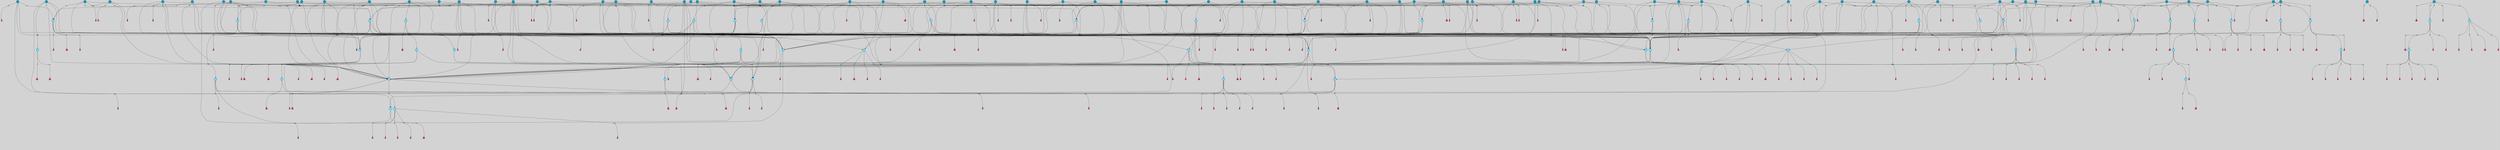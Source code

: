// File exported with GEGELATI v1.3.1
// On the 2024-04-08 17:43:40
// With the File::TPGGraphDotExporter
digraph{
	graph[pad = "0.212, 0.055" bgcolor = lightgray]
	node[shape=circle style = filled label = ""]
		T3 [fillcolor="#66ddff"]
		T7 [fillcolor="#66ddff"]
		T9 [fillcolor="#66ddff"]
		T11 [fillcolor="#66ddff"]
		T27 [fillcolor="#66ddff"]
		T54 [fillcolor="#66ddff"]
		T59 [fillcolor="#66ddff"]
		T95 [fillcolor="#66ddff"]
		T111 [fillcolor="#66ddff"]
		T129 [fillcolor="#66ddff"]
		T159 [fillcolor="#1199bb"]
		T195 [fillcolor="#66ddff"]
		T213 [fillcolor="#66ddff"]
		T229 [fillcolor="#66ddff"]
		T240 [fillcolor="#66ddff"]
		T321 [fillcolor="#66ddff"]
		T322 [fillcolor="#66ddff"]
		T323 [fillcolor="#66ddff"]
		T324 [fillcolor="#66ddff"]
		T325 [fillcolor="#66ddff"]
		T327 [fillcolor="#66ddff"]
		T582 [fillcolor="#1199bb"]
		T603 [fillcolor="#66ddff"]
		T605 [fillcolor="#66ddff"]
		T633 [fillcolor="#66ddff"]
		T656 [fillcolor="#66ddff"]
		T670 [fillcolor="#66ddff"]
		T672 [fillcolor="#66ddff"]
		T731 [fillcolor="#1199bb"]
		T737 [fillcolor="#66ddff"]
		T740 [fillcolor="#1199bb"]
		T741 [fillcolor="#1199bb"]
		T742 [fillcolor="#66ddff"]
		T743 [fillcolor="#66ddff"]
		T744 [fillcolor="#66ddff"]
		T745 [fillcolor="#1199bb"]
		T746 [fillcolor="#66ddff"]
		T747 [fillcolor="#66ddff"]
		T748 [fillcolor="#66ddff"]
		T753 [fillcolor="#66ddff"]
		T754 [fillcolor="#66ddff"]
		T772 [fillcolor="#1199bb"]
		T780 [fillcolor="#1199bb"]
		T793 [fillcolor="#1199bb"]
		T796 [fillcolor="#1199bb"]
		T808 [fillcolor="#1199bb"]
		T810 [fillcolor="#1199bb"]
		T812 [fillcolor="#66ddff"]
		T816 [fillcolor="#1199bb"]
		T819 [fillcolor="#66ddff"]
		T820 [fillcolor="#66ddff"]
		T821 [fillcolor="#1199bb"]
		T822 [fillcolor="#66ddff"]
		T823 [fillcolor="#66ddff"]
		T824 [fillcolor="#66ddff"]
		T825 [fillcolor="#66ddff"]
		T826 [fillcolor="#66ddff"]
		T827 [fillcolor="#1199bb"]
		T828 [fillcolor="#66ddff"]
		T829 [fillcolor="#66ddff"]
		T830 [fillcolor="#1199bb"]
		T833 [fillcolor="#1199bb"]
		T834 [fillcolor="#1199bb"]
		T835 [fillcolor="#1199bb"]
		T838 [fillcolor="#66ddff"]
		T839 [fillcolor="#1199bb"]
		T842 [fillcolor="#1199bb"]
		T866 [fillcolor="#1199bb"]
		T869 [fillcolor="#66ddff"]
		T870 [fillcolor="#1199bb"]
		T872 [fillcolor="#1199bb"]
		T874 [fillcolor="#66ddff"]
		T875 [fillcolor="#1199bb"]
		T878 [fillcolor="#1199bb"]
		T883 [fillcolor="#66ddff"]
		T886 [fillcolor="#1199bb"]
		T887 [fillcolor="#1199bb"]
		T888 [fillcolor="#1199bb"]
		T903 [fillcolor="#1199bb"]
		T909 [fillcolor="#1199bb"]
		T912 [fillcolor="#1199bb"]
		T914 [fillcolor="#1199bb"]
		T920 [fillcolor="#1199bb"]
		T921 [fillcolor="#1199bb"]
		T930 [fillcolor="#1199bb"]
		T931 [fillcolor="#1199bb"]
		T936 [fillcolor="#1199bb"]
		T944 [fillcolor="#1199bb"]
		T946 [fillcolor="#1199bb"]
		T952 [fillcolor="#66ddff"]
		T953 [fillcolor="#1199bb"]
		T954 [fillcolor="#66ddff"]
		T934 [fillcolor="#66ddff"]
		T955 [fillcolor="#1199bb"]
		T956 [fillcolor="#1199bb"]
		T957 [fillcolor="#1199bb"]
		T958 [fillcolor="#1199bb"]
		T959 [fillcolor="#1199bb"]
		T960 [fillcolor="#1199bb"]
		T961 [fillcolor="#66ddff"]
		T962 [fillcolor="#1199bb"]
		T963 [fillcolor="#1199bb"]
		T964 [fillcolor="#1199bb"]
		T967 [fillcolor="#1199bb"]
		T968 [fillcolor="#1199bb"]
		T969 [fillcolor="#1199bb"]
		T970 [fillcolor="#1199bb"]
		T971 [fillcolor="#1199bb"]
		T972 [fillcolor="#1199bb"]
		T974 [fillcolor="#1199bb"]
		T975 [fillcolor="#1199bb"]
		T977 [fillcolor="#1199bb"]
		T978 [fillcolor="#1199bb"]
		T979 [fillcolor="#1199bb"]
		T980 [fillcolor="#1199bb"]
		T981 [fillcolor="#1199bb"]
		T982 [fillcolor="#1199bb"]
		T984 [fillcolor="#1199bb"]
		T986 [fillcolor="#1199bb"]
		T987 [fillcolor="#1199bb"]
		T988 [fillcolor="#1199bb"]
		T989 [fillcolor="#1199bb"]
		T990 [fillcolor="#1199bb"]
		T992 [fillcolor="#1199bb"]
		T993 [fillcolor="#1199bb"]
		T994 [fillcolor="#1199bb"]
		T995 [fillcolor="#1199bb"]
		T996 [fillcolor="#1199bb"]
		T997 [fillcolor="#1199bb"]
		T998 [fillcolor="#1199bb"]
		T999 [fillcolor="#1199bb"]
		P15236 [fillcolor="#cccccc" shape=point] //6|
		I15236 [shape=box style=invis label="6|1&2|6#1|7&#92;n10|7&2|0#1|5&#92;n9|4&0|1#2|2&#92;n8|6&0|0#1|0&#92;n"]
		P15236 -> I15236[style=invis]
		A9819 [fillcolor="#ff3366" shape=box margin=0.03 width=0 height=0 label="3"]
		T3 -> P15236 -> A9819
		P15237 [fillcolor="#cccccc" shape=point] //3|
		I15237 [shape=box style=invis label="7|6&2|4#0|2&#92;n10|3&2|7#1|4&#92;n11|6&0|4#0|1&#92;n7|1&0|0#2|6&#92;n7|6&0|3#2|6&#92;n4|0&2|6#0|1&#92;n4|4&2|5#0|2&#92;n4|6&0|4#2|7&#92;n10|0&2|3#1|5&#92;n2|6&0|5#0|2&#92;n1|0&2|3#0|7&#92;n1|6&2|0#0|5&#92;n6|2&0|1#0|7&#92;n9|2&0|3#2|7&#92;n5|3&0|6#0|6&#92;n1|7&2|5#2|3&#92;n8|1&2|7#0|6&#92;n1|0&2|5#2|1&#92;n7|1&2|2#2|5&#92;n7|4&2|6#0|3&#92;n"]
		P15237 -> I15237[style=invis]
		A9820 [fillcolor="#ff3366" shape=box margin=0.03 width=0 height=0 label="4"]
		T3 -> P15237 -> A9820
		P15238 [fillcolor="#cccccc" shape=point] //-3|
		I15238 [shape=box style=invis label="1|6&2|7#0|7&#92;n10|2&0|7#1|3&#92;n9|6&2|7#2|2&#92;n5|3&0|7#0|7&#92;n1|6&2|3#0|0&#92;n2|3&2|3#2|2&#92;n5|1&2|6#0|6&#92;n"]
		P15238 -> I15238[style=invis]
		A9821 [fillcolor="#ff3366" shape=box margin=0.03 width=0 height=0 label="7"]
		T7 -> P15238 -> A9821
		P15239 [fillcolor="#cccccc" shape=point] //5|
		I15239 [shape=box style=invis label="0|5&2|3#0|1&#92;n0|6&2|1#2|4&#92;n6|2&2|6#0|7&#92;n7|4&0|3#0|1&#92;n5|4&0|7#1|6&#92;n9|1&0|5#2|2&#92;n6|3&2|3#1|7&#92;n11|7&2|4#1|6&#92;n2|5&0|1#0|0&#92;n4|7&0|0#0|2&#92;n6|2&0|6#0|0&#92;n2|1&2|6#2|4&#92;n10|0&2|0#1|0&#92;n6|6&2|4#0|6&#92;n"]
		P15239 -> I15239[style=invis]
		A9822 [fillcolor="#ff3366" shape=box margin=0.03 width=0 height=0 label="8"]
		T7 -> P15239 -> A9822
		P15240 [fillcolor="#cccccc" shape=point] //-6|
		I15240 [shape=box style=invis label="11|1&0|7#2|0&#92;n10|4&0|1#1|0&#92;n4|3&2|4#2|1&#92;n0|5&2|0#0|0&#92;n6|1&0|0#0|3&#92;n8|2&2|0#0|4&#92;n11|4&2|0#1|6&#92;n7|0&2|6#2|3&#92;n5|3&2|6#2|0&#92;n2|0&2|0#0|4&#92;n"]
		P15240 -> I15240[style=invis]
		A9823 [fillcolor="#ff3366" shape=box margin=0.03 width=0 height=0 label="9"]
		T9 -> P15240 -> A9823
		P15241 [fillcolor="#cccccc" shape=point] //2|
		I15241 [shape=box style=invis label="6|3&2|7#1|4&#92;n8|6&0|0#2|5&#92;n2|1&0|2#0|3&#92;n8|7&0|6#0|4&#92;n2|1&2|0#0|1&#92;n0|0&2|2#2|3&#92;n6|6&0|7#2|1&#92;n6|1&0|7#2|6&#92;n5|4&2|7#0|4&#92;n0|3&0|4#2|0&#92;n11|0&2|0#2|5&#92;n4|5&2|5#2|4&#92;n5|7&0|6#0|4&#92;n9|7&2|5#0|3&#92;n5|4&2|1#0|3&#92;n5|3&0|1#1|7&#92;n0|4&0|3#2|5&#92;n"]
		P15241 -> I15241[style=invis]
		A9824 [fillcolor="#ff3366" shape=box margin=0.03 width=0 height=0 label="10"]
		T9 -> P15241 -> A9824
		P15242 [fillcolor="#cccccc" shape=point] //6|
		I15242 [shape=box style=invis label="3|0&2|7#2|2&#92;n3|2&0|4#2|5&#92;n5|1&0|2#1|0&#92;n8|7&0|1#2|0&#92;n8|5&0|3#0|6&#92;n0|2&0|2#2|3&#92;n1|5&2|5#0|5&#92;n5|6&0|6#0|7&#92;n6|7&0|0#2|6&#92;n1|2&2|3#0|0&#92;n7|7&2|3#0|4&#92;n0|7&2|7#0|6&#92;n1|0&2|2#2|7&#92;n4|4&0|1#0|0&#92;n"]
		P15242 -> I15242[style=invis]
		A9825 [fillcolor="#ff3366" shape=box margin=0.03 width=0 height=0 label="11"]
		T11 -> P15242 -> A9825
		P15243 [fillcolor="#cccccc" shape=point] //-4|
		I15243 [shape=box style=invis label="4|1&0|4#2|6&#92;n1|2&2|2#2|0&#92;n1|2&2|0#0|6&#92;n8|4&2|3#2|5&#92;n5|5&2|1#1|0&#92;n"]
		P15243 -> I15243[style=invis]
		A9826 [fillcolor="#ff3366" shape=box margin=0.03 width=0 height=0 label="12"]
		T11 -> P15243 -> A9826
		P15244 [fillcolor="#cccccc" shape=point] //2|
		I15244 [shape=box style=invis label="9|1&2|3#0|1&#92;n5|2&2|0#2|4&#92;n3|6&2|5#2|7&#92;n7|0&2|5#0|4&#92;n1|2&0|3#0|5&#92;n7|3&2|7#0|0&#92;n"]
		P15244 -> I15244[style=invis]
		A9827 [fillcolor="#ff3366" shape=box margin=0.03 width=0 height=0 label="2"]
		T27 -> P15244 -> A9827
		P15245 [fillcolor="#cccccc" shape=point] //-6|
		I15245 [shape=box style=invis label="7|5&0|4#0|4&#92;n11|0&2|5#2|1&#92;n"]
		P15245 -> I15245[style=invis]
		A9828 [fillcolor="#ff3366" shape=box margin=0.03 width=0 height=0 label="3"]
		T27 -> P15245 -> A9828
		T27 -> P15237
		P15246 [fillcolor="#cccccc" shape=point] //0|
		I15246 [shape=box style=invis label="2|5&0|1#0|6&#92;n6|1&2|2#2|7&#92;n8|0&0|3#1|4&#92;n4|3&2|5#2|4&#92;n8|1&2|4#0|0&#92;n6|6&0|1#2|6&#92;n11|7&2|4#2|5&#92;n6|2&2|4#0|2&#92;n8|5&2|4#2|4&#92;n2|1&2|1#2|2&#92;n2|7&2|5#2|6&#92;n9|7&0|5#0|4&#92;n1|2&0|5#2|6&#92;n4|2&2|3#2|7&#92;n3|3&2|1#0|2&#92;n"]
		P15246 -> I15246[style=invis]
		A9829 [fillcolor="#ff3366" shape=box margin=0.03 width=0 height=0 label="5"]
		T27 -> P15246 -> A9829
		P15247 [fillcolor="#cccccc" shape=point] //0|
		I15247 [shape=box style=invis label="4|0&0|3#2|7&#92;n10|2&0|3#1|7&#92;n3|5&0|2#0|3&#92;n4|5&0|0#2|1&#92;n10|7&2|0#1|2&#92;n5|3&2|3#1|6&#92;n9|5&2|0#0|4&#92;n5|4&2|7#0|2&#92;n10|3&2|7#1|4&#92;n7|2&0|1#2|6&#92;n8|6&0|5#0|5&#92;n8|7&2|3#0|5&#92;n2|6&2|4#0|0&#92;n"]
		P15247 -> I15247[style=invis]
		A9830 [fillcolor="#ff3366" shape=box margin=0.03 width=0 height=0 label="5"]
		T27 -> P15247 -> A9830
		P15248 [fillcolor="#cccccc" shape=point] //8|
		I15248 [shape=box style=invis label="9|0&0|1#2|0&#92;n10|1&2|5#1|4&#92;n8|2&2|6#0|4&#92;n2|4&2|5#2|3&#92;n4|2&2|2#0|2&#92;n7|5&0|2#0|0&#92;n8|2&2|1#1|3&#92;n8|7&0|7#2|1&#92;n1|1&0|0#0|7&#92;n5|6&2|5#1|0&#92;n6|6&2|5#0|0&#92;n11|4&0|3#2|6&#92;n4|2&2|4#0|7&#92;n5|6&0|1#2|0&#92;n11|3&0|2#0|7&#92;n"]
		P15248 -> I15248[style=invis]
		A9831 [fillcolor="#ff3366" shape=box margin=0.03 width=0 height=0 label="6"]
		T54 -> P15248 -> A9831
		P15249 [fillcolor="#cccccc" shape=point] //5|
		I15249 [shape=box style=invis label="3|0&2|0#0|1&#92;n3|0&0|7#0|1&#92;n5|3&0|2#2|6&#92;n4|4&2|4#2|6&#92;n11|2&0|7#1|6&#92;n2|7&2|2#2|5&#92;n9|3&2|6#2|7&#92;n7|7&0|0#0|4&#92;n6|1&2|4#2|3&#92;n5|4&2|0#1|6&#92;n1|3&0|7#0|4&#92;n"]
		P15249 -> I15249[style=invis]
		A9832 [fillcolor="#ff3366" shape=box margin=0.03 width=0 height=0 label="7"]
		T54 -> P15249 -> A9832
		P15250 [fillcolor="#cccccc" shape=point] //-10|
		I15250 [shape=box style=invis label="3|6&0|0#0|4&#92;n4|1&2|4#0|1&#92;n5|1&0|1#0|4&#92;n5|5&2|6#0|5&#92;n6|5&0|6#0|3&#92;n11|1&2|0#0|1&#92;n0|7&2|0#0|3&#92;n1|2&0|6#0|1&#92;n8|0&0|4#2|0&#92;n0|4&0|7#2|7&#92;n7|0&2|7#1|3&#92;n3|1&0|5#2|5&#92;n5|1&0|4#0|3&#92;n2|2&0|2#0|0&#92;n8|3&0|1#0|7&#92;n3|0&0|3#0|5&#92;n7|2&0|5#2|0&#92;n6|3&2|7#1|5&#92;n4|7&2|7#2|1&#92;n"]
		P15250 -> I15250[style=invis]
		A9833 [fillcolor="#ff3366" shape=box margin=0.03 width=0 height=0 label="14"]
		T54 -> P15250 -> A9833
		T54 -> P15239
		P15251 [fillcolor="#cccccc" shape=point] //8|
		I15251 [shape=box style=invis label="9|0&0|1#2|0&#92;n10|1&2|5#1|4&#92;n8|2&2|6#0|4&#92;n4|5&0|3#0|1&#92;n2|4&2|5#2|3&#92;n4|2&2|2#0|2&#92;n7|5&0|2#0|0&#92;n8|2&2|1#1|3&#92;n8|7&0|7#2|1&#92;n1|1&0|0#0|7&#92;n5|6&2|5#1|0&#92;n6|3&2|5#0|0&#92;n11|4&0|3#2|6&#92;n1|2&2|4#0|7&#92;n5|6&0|1#2|0&#92;n11|3&0|2#0|7&#92;n"]
		P15251 -> I15251[style=invis]
		A9834 [fillcolor="#ff3366" shape=box margin=0.03 width=0 height=0 label="6"]
		T59 -> P15251 -> A9834
		T59 -> P15249
		T59 -> P15240
		T59 -> P15249
		P15252 [fillcolor="#cccccc" shape=point] //4|
		I15252 [shape=box style=invis label="4|3&0|6#0|3&#92;n5|7&2|3#2|2&#92;n5|6&0|7#1|2&#92;n1|4&2|6#0|3&#92;n8|4&2|1#2|5&#92;n9|5&2|4#1|4&#92;n2|4&0|5#0|7&#92;n10|0&0|6#1|3&#92;n3|0&0|6#0|2&#92;n2|7&2|7#2|6&#92;n5|2&0|5#1|5&#92;n10|4&2|5#1|7&#92;n4|0&0|4#2|4&#92;n11|1&0|4#2|6&#92;n10|6&2|0#1|4&#92;n9|7&0|3#1|4&#92;n4|5&2|7#0|6&#92;n11|5&2|6#2|3&#92;n0|3&0|5#0|1&#92;n"]
		P15252 -> I15252[style=invis]
		A9835 [fillcolor="#ff3366" shape=box margin=0.03 width=0 height=0 label="13"]
		T95 -> P15252 -> A9835
		P15253 [fillcolor="#cccccc" shape=point] //8|
		I15253 [shape=box style=invis label="9|7&0|5#2|5&#92;n3|3&2|3#0|2&#92;n9|5&2|2#1|0&#92;n2|3&0|6#0|3&#92;n4|4&2|5#2|7&#92;n11|3&2|0#1|5&#92;n6|6&2|1#2|2&#92;n4|6&0|1#2|2&#92;n2|5&2|7#2|2&#92;n7|7&2|2#2|3&#92;n6|5&0|3#2|6&#92;n6|7&0|6#0|2&#92;n"]
		P15253 -> I15253[style=invis]
		A9836 [fillcolor="#ff3366" shape=box margin=0.03 width=0 height=0 label="14"]
		T95 -> P15253 -> A9836
		P15254 [fillcolor="#cccccc" shape=point] //2|
		I15254 [shape=box style=invis label="4|1&0|4#2|6&#92;n5|5&2|1#1|0&#92;n1|0&2|0#0|6&#92;n8|4&2|3#2|5&#92;n"]
		P15254 -> I15254[style=invis]
		T95 -> P15254 -> T11
		P15255 [fillcolor="#cccccc" shape=point] //-9|
		I15255 [shape=box style=invis label="2|0&2|0#2|1&#92;n4|4&2|4#2|6&#92;n9|1&0|3#1|7&#92;n5|3&0|2#2|6&#92;n2|7&2|2#2|5&#92;n5|4&2|0#1|6&#92;n3|0&0|7#0|1&#92;n1|3&0|7#0|4&#92;n11|6&2|2#0|7&#92;n7|7&0|0#0|4&#92;n11|0&0|7#1|6&#92;n9|3&2|6#2|7&#92;n"]
		P15255 -> I15255[style=invis]
		A9837 [fillcolor="#ff3366" shape=box margin=0.03 width=0 height=0 label="7"]
		T95 -> P15255 -> A9837
		P15256 [fillcolor="#cccccc" shape=point] //-8|
		I15256 [shape=box style=invis label="7|5&0|4#2|4&#92;n"]
		P15256 -> I15256[style=invis]
		A9838 [fillcolor="#ff3366" shape=box margin=0.03 width=0 height=0 label="3"]
		T95 -> P15256 -> A9838
		P15257 [fillcolor="#cccccc" shape=point] //-5|
		I15257 [shape=box style=invis label="0|0&2|3#0|2&#92;n10|5&0|6#1|3&#92;n7|3&0|6#2|3&#92;n3|4&0|6#0|6&#92;n10|5&0|2#1|1&#92;n5|0&0|1#0|3&#92;n6|6&2|5#1|5&#92;n7|4&0|2#1|7&#92;n5|7&0|1#2|5&#92;n1|5&0|0#0|3&#92;n7|5&2|1#2|6&#92;n9|0&0|2#0|0&#92;n4|0&2|4#0|0&#92;n4|6&0|0#2|3&#92;n3|1&0|6#2|5&#92;n7|7&2|1#2|3&#92;n9|4&2|2#0|6&#92;n"]
		P15257 -> I15257[style=invis]
		T111 -> P15257 -> T9
		P15258 [fillcolor="#cccccc" shape=point] //7|
		I15258 [shape=box style=invis label="7|4&2|1#2|0&#92;n4|1&2|4#2|3&#92;n5|0&2|0#2|2&#92;n6|1&2|4#2|6&#92;n"]
		P15258 -> I15258[style=invis]
		A9839 [fillcolor="#ff3366" shape=box margin=0.03 width=0 height=0 label="9"]
		T111 -> P15258 -> A9839
		P15259 [fillcolor="#cccccc" shape=point] //2|
		I15259 [shape=box style=invis label="3|0&2|0#0|1&#92;n11|2&0|7#1|6&#92;n8|7&2|4#0|5&#92;n5|3&0|2#2|6&#92;n4|4&2|4#2|6&#92;n3|0&0|7#0|1&#92;n2|7&2|2#2|5&#92;n9|3&2|6#2|7&#92;n7|7&0|0#0|4&#92;n6|1&2|4#1|3&#92;n5|4&2|0#1|6&#92;n1|3&0|7#0|4&#92;n"]
		P15259 -> I15259[style=invis]
		A9840 [fillcolor="#ff3366" shape=box margin=0.03 width=0 height=0 label="7"]
		T111 -> P15259 -> A9840
		T111 -> P15240
		T129 -> P15248
		T129 -> P15249
		P15260 [fillcolor="#cccccc" shape=point] //10|
		I15260 [shape=box style=invis label="4|5&2|7#2|1&#92;n1|7&2|3#0|6&#92;n3|5&2|2#0|3&#92;n10|3&0|7#1|4&#92;n7|1&0|4#2|6&#92;n10|2&0|3#1|7&#92;n9|5&2|0#0|4&#92;n4|0&0|3#2|7&#92;n11|4&2|6#1|2&#92;n5|4&2|7#0|2&#92;n2|6&2|4#0|0&#92;n6|5&0|7#2|1&#92;n5|3&2|3#1|6&#92;n10|7&2|0#1|2&#92;n"]
		P15260 -> I15260[style=invis]
		A9841 [fillcolor="#ff3366" shape=box margin=0.03 width=0 height=0 label="5"]
		T129 -> P15260 -> A9841
		P15261 [fillcolor="#cccccc" shape=point] //5|
		I15261 [shape=box style=invis label="9|4&2|3#1|3&#92;n0|4&2|4#0|5&#92;n6|1&2|6#2|5&#92;n4|0&0|5#2|0&#92;n"]
		P15261 -> I15261[style=invis]
		A9842 [fillcolor="#ff3366" shape=box margin=0.03 width=0 height=0 label="7"]
		T129 -> P15261 -> A9842
		P15262 [fillcolor="#cccccc" shape=point] //6|
		I15262 [shape=box style=invis label="9|4&2|7#0|6&#92;n8|4&0|1#1|0&#92;n1|3&0|0#2|1&#92;n2|4&0|6#2|2&#92;n5|1&2|5#0|7&#92;n3|0&0|3#2|6&#92;n2|2&2|6#0|2&#92;n8|4&0|4#2|2&#92;n5|1&2|4#0|3&#92;n9|4&0|6#0|6&#92;n5|0&2|2#1|5&#92;n11|7&0|0#1|1&#92;n0|4&0|3#0|3&#92;n7|7&2|4#2|5&#92;n1|5&0|1#2|1&#92;n"]
		P15262 -> I15262[style=invis]
		A9843 [fillcolor="#ff3366" shape=box margin=0.03 width=0 height=0 label="1"]
		T129 -> P15262 -> A9843
		P15263 [fillcolor="#cccccc" shape=point] //7|
		I15263 [shape=box style=invis label="7|0&2|1#2|0&#92;n9|7&2|1#1|7&#92;n8|2&0|1#1|0&#92;n6|6&0|2#1|1&#92;n2|2&0|5#0|0&#92;n5|7&0|0#2|1&#92;n5|1&2|5#1|5&#92;n4|7&2|4#2|3&#92;n10|5&2|2#1|5&#92;n1|3&2|2#2|0&#92;n10|2&2|6#1|5&#92;n"]
		P15263 -> I15263[style=invis]
		A9844 [fillcolor="#ff3366" shape=box margin=0.03 width=0 height=0 label="1"]
		T159 -> P15263 -> A9844
		P15264 [fillcolor="#cccccc" shape=point] //7|
		I15264 [shape=box style=invis label="7|4&2|7#0|4&#92;n4|6&0|1#2|5&#92;n2|1&2|3#0|0&#92;n4|3&2|0#0|1&#92;n0|0&2|7#2|7&#92;n7|7&0|5#2|3&#92;n5|0&2|1#2|2&#92;n10|0&0|4#1|2&#92;n4|4&0|7#0|0&#92;n6|7&0|2#0|1&#92;n1|4&2|5#0|4&#92;n"]
		P15264 -> I15264[style=invis]
		A9845 [fillcolor="#ff3366" shape=box margin=0.03 width=0 height=0 label="0"]
		T159 -> P15264 -> A9845
		P15265 [fillcolor="#cccccc" shape=point] //5|
		I15265 [shape=box style=invis label="0|5&2|3#0|1&#92;n0|6&2|1#2|4&#92;n6|2&2|6#0|7&#92;n9|0&2|7#1|1&#92;n7|4&0|3#0|1&#92;n11|7&2|4#1|6&#92;n9|1&0|5#2|2&#92;n5|4&0|7#1|6&#92;n2|5&0|1#0|0&#92;n4|7&0|0#0|2&#92;n6|2&0|6#0|0&#92;n2|1&2|6#2|4&#92;n10|0&0|0#1|0&#92;n6|6&2|4#0|6&#92;n"]
		P15265 -> I15265[style=invis]
		T159 -> P15265 -> T129
		P15266 [fillcolor="#cccccc" shape=point] //5|
		I15266 [shape=box style=invis label="3|0&2|0#2|1&#92;n3|0&0|7#0|1&#92;n5|3&0|2#2|6&#92;n4|4&2|4#2|6&#92;n5|4&2|0#1|6&#92;n2|7&2|2#2|5&#92;n1|3&0|7#0|4&#92;n11|6&2|2#0|7&#92;n7|7&0|0#0|4&#92;n6|1&2|4#2|3&#92;n11|0&0|7#1|6&#92;n9|3&2|6#2|7&#92;n"]
		P15266 -> I15266[style=invis]
		A9846 [fillcolor="#ff3366" shape=box margin=0.03 width=0 height=0 label="7"]
		T195 -> P15266 -> A9846
		P15267 [fillcolor="#cccccc" shape=point] //4|
		I15267 [shape=box style=invis label="7|1&0|6#0|1&#92;n6|7&2|7#1|7&#92;n10|1&2|1#1|1&#92;n9|6&2|2#1|4&#92;n4|7&0|4#2|2&#92;n9|6&0|5#1|1&#92;n10|0&2|6#1|6&#92;n5|1&0|1#2|3&#92;n10|1&0|5#1|0&#92;n3|4&2|3#0|0&#92;n8|2&0|5#2|4&#92;n1|6&2|0#0|0&#92;n2|3&0|1#2|6&#92;n5|2&2|2#1|6&#92;n2|2&0|1#2|1&#92;n3|1&2|7#0|3&#92;n6|7&2|3#0|4&#92;n"]
		P15267 -> I15267[style=invis]
		A9847 [fillcolor="#ff3366" shape=box margin=0.03 width=0 height=0 label="10"]
		T195 -> P15267 -> A9847
		P15268 [fillcolor="#cccccc" shape=point] //-4|
		I15268 [shape=box style=invis label="0|4&0|0#2|7&#92;n8|5&2|4#2|4&#92;n4|3&2|5#2|4&#92;n11|7&2|2#2|5&#92;n6|5&2|2#2|7&#92;n3|2&0|7#0|7&#92;n3|3&2|1#0|3&#92;n2|6&0|3#2|5&#92;n0|1&2|6#2|2&#92;n8|2&0|0#1|6&#92;n0|7&0|5#0|4&#92;n9|5&0|3#2|7&#92;n2|7&2|5#2|6&#92;n9|0&2|0#0|1&#92;n1|2&2|4#0|2&#92;n"]
		P15268 -> I15268[style=invis]
		T195 -> P15268 -> T27
		T195 -> P15264
		P15269 [fillcolor="#cccccc" shape=point] //6|
		I15269 [shape=box style=invis label="9|4&2|7#0|6&#92;n8|4&0|1#1|0&#92;n1|3&0|0#2|1&#92;n2|4&0|6#2|2&#92;n5|1&2|5#0|7&#92;n3|0&0|3#2|6&#92;n2|2&2|6#0|2&#92;n8|4&0|4#2|2&#92;n5|1&2|4#0|3&#92;n9|4&0|6#0|6&#92;n5|0&2|2#1|5&#92;n11|7&0|0#1|1&#92;n0|4&0|3#0|3&#92;n7|7&2|4#2|5&#92;n1|5&0|1#2|1&#92;n"]
		P15269 -> I15269[style=invis]
		A9848 [fillcolor="#ff3366" shape=box margin=0.03 width=0 height=0 label="1"]
		T213 -> P15269 -> A9848
		P15270 [fillcolor="#cccccc" shape=point] //5|
		I15270 [shape=box style=invis label="9|4&2|3#1|3&#92;n0|4&2|4#0|5&#92;n6|1&2|6#2|5&#92;n4|0&0|5#2|0&#92;n"]
		P15270 -> I15270[style=invis]
		A9849 [fillcolor="#ff3366" shape=box margin=0.03 width=0 height=0 label="7"]
		T213 -> P15270 -> A9849
		P15271 [fillcolor="#cccccc" shape=point] //8|
		I15271 [shape=box style=invis label="9|0&0|1#2|0&#92;n10|1&2|5#1|4&#92;n8|2&2|6#0|4&#92;n2|4&2|5#2|3&#92;n4|2&2|2#0|2&#92;n7|5&0|2#0|0&#92;n8|2&2|1#1|3&#92;n8|7&0|7#2|1&#92;n1|1&0|0#0|7&#92;n5|6&2|5#1|0&#92;n6|6&2|5#0|0&#92;n11|4&0|3#2|6&#92;n4|2&2|4#0|7&#92;n5|6&0|1#2|0&#92;n11|3&0|2#0|7&#92;n"]
		P15271 -> I15271[style=invis]
		A9850 [fillcolor="#ff3366" shape=box margin=0.03 width=0 height=0 label="6"]
		T213 -> P15271 -> A9850
		P15272 [fillcolor="#cccccc" shape=point] //10|
		I15272 [shape=box style=invis label="4|5&2|7#2|1&#92;n1|7&2|3#0|6&#92;n3|5&2|2#0|3&#92;n10|3&0|7#1|4&#92;n7|1&0|4#2|6&#92;n10|2&0|3#1|7&#92;n9|5&2|0#0|4&#92;n4|0&0|3#2|7&#92;n11|4&2|6#1|2&#92;n5|4&2|7#0|2&#92;n2|6&2|4#0|0&#92;n6|5&0|7#2|1&#92;n5|3&2|3#1|6&#92;n10|7&2|0#1|2&#92;n"]
		P15272 -> I15272[style=invis]
		A9851 [fillcolor="#ff3366" shape=box margin=0.03 width=0 height=0 label="5"]
		T213 -> P15272 -> A9851
		P15273 [fillcolor="#cccccc" shape=point] //5|
		I15273 [shape=box style=invis label="3|0&2|0#0|1&#92;n3|0&0|7#0|1&#92;n5|3&0|2#2|6&#92;n4|4&2|4#2|6&#92;n11|2&0|7#1|6&#92;n2|7&2|2#2|5&#92;n9|3&2|6#2|7&#92;n7|7&0|0#0|4&#92;n6|1&2|4#2|3&#92;n5|4&2|0#1|6&#92;n1|3&0|7#0|4&#92;n"]
		P15273 -> I15273[style=invis]
		A9852 [fillcolor="#ff3366" shape=box margin=0.03 width=0 height=0 label="7"]
		T213 -> P15273 -> A9852
		P15274 [fillcolor="#cccccc" shape=point] //-2|
		I15274 [shape=box style=invis label="5|2&2|0#2|4&#92;n9|1&2|3#0|1&#92;n3|6&2|5#2|7&#92;n7|0&2|1#0|4&#92;n1|2&0|3#0|5&#92;n7|3&2|7#0|0&#92;n"]
		P15274 -> I15274[style=invis]
		A9853 [fillcolor="#ff3366" shape=box margin=0.03 width=0 height=0 label="2"]
		T229 -> P15274 -> A9853
		P15275 [fillcolor="#cccccc" shape=point] //9|
		I15275 [shape=box style=invis label="7|1&2|2#2|5&#92;n1|0&2|5#2|1&#92;n11|6&0|4#0|1&#92;n10|6&0|3#1|6&#92;n7|1&0|0#2|6&#92;n4|0&2|6#0|1&#92;n4|6&0|4#2|7&#92;n10|0&2|3#1|0&#92;n1|0&2|3#0|7&#92;n1|6&2|0#0|5&#92;n6|2&0|1#0|7&#92;n9|2&0|3#2|7&#92;n5|3&0|6#0|6&#92;n3|1&0|3#0|5&#92;n1|7&2|5#2|3&#92;n8|1&2|7#0|6&#92;n10|3&2|0#1|4&#92;n7|6&2|4#0|2&#92;n7|4&2|6#0|3&#92;n"]
		P15275 -> I15275[style=invis]
		T229 -> P15275 -> T7
		P15276 [fillcolor="#cccccc" shape=point] //2|
		I15276 [shape=box style=invis label="8|6&0|2#0|5&#92;n10|5&2|3#1|7&#92;n5|6&0|1#2|5&#92;n11|3&0|0#2|2&#92;n0|3&2|1#0|6&#92;n9|7&2|6#0|1&#92;n4|6&2|7#0|2&#92;n8|0&0|6#2|0&#92;n11|2&0|7#0|1&#92;n3|7&2|4#0|7&#92;n5|1&0|1#0|6&#92;n7|6&2|7#2|4&#92;n6|1&0|3#0|2&#92;n6|6&2|5#1|2&#92;n8|5&0|2#0|0&#92;n0|2&0|3#0|0&#92;n2|5&2|5#2|1&#92;n10|4&0|1#1|0&#92;n4|3&2|5#0|4&#92;n"]
		P15276 -> I15276[style=invis]
		A9854 [fillcolor="#ff3366" shape=box margin=0.03 width=0 height=0 label="11"]
		T229 -> P15276 -> A9854
		P15277 [fillcolor="#cccccc" shape=point] //-7|
		I15277 [shape=box style=invis label="11|2&2|6#1|1&#92;n2|3&0|6#2|3&#92;n10|0&0|2#1|4&#92;n"]
		P15277 -> I15277[style=invis]
		T229 -> P15277 -> T111
		P15278 [fillcolor="#cccccc" shape=point] //-1|
		I15278 [shape=box style=invis label="6|4&0|4#2|4&#92;n4|5&2|5#2|4&#92;n9|7&2|5#0|3&#92;n3|7&2|6#0|6&#92;n8|7&0|6#0|4&#92;n2|1&2|0#0|1&#92;n8|6&0|0#2|5&#92;n2|1&0|2#0|3&#92;n6|1&0|7#2|6&#92;n6|3&0|1#1|6&#92;n5|4&2|7#0|4&#92;n0|7&0|4#2|0&#92;n11|0&2|0#2|5&#92;n3|7&2|0#2|7&#92;n8|3&2|7#1|4&#92;n5|7&0|6#0|4&#92;n0|0&2|3#2|3&#92;n5|4&2|1#0|3&#92;n0|4&0|3#2|5&#92;n"]
		P15278 -> I15278[style=invis]
		A9855 [fillcolor="#ff3366" shape=box margin=0.03 width=0 height=0 label="10"]
		T229 -> P15278 -> A9855
		P15279 [fillcolor="#cccccc" shape=point] //5|
		I15279 [shape=box style=invis label="1|6&2|7#0|7&#92;n9|2&2|7#2|2&#92;n10|2&0|7#1|3&#92;n5|3&0|7#0|7&#92;n7|0&2|7#2|2&#92;n1|6&2|3#0|0&#92;n2|3&2|3#2|2&#92;n"]
		P15279 -> I15279[style=invis]
		A9856 [fillcolor="#ff3366" shape=box margin=0.03 width=0 height=0 label="7"]
		T240 -> P15279 -> A9856
		P15280 [fillcolor="#cccccc" shape=point] //-8|
		I15280 [shape=box style=invis label="7|5&0|2#2|1&#92;n1|0&2|6#0|0&#92;n7|1&2|6#1|1&#92;n8|7&0|3#1|6&#92;n3|7&2|3#2|4&#92;n"]
		P15280 -> I15280[style=invis]
		A9857 [fillcolor="#ff3366" shape=box margin=0.03 width=0 height=0 label="2"]
		T240 -> P15280 -> A9857
		P15281 [fillcolor="#cccccc" shape=point] //-3|
		I15281 [shape=box style=invis label="1|1&2|1#0|1&#92;n1|4&0|0#2|4&#92;n11|0&2|3#0|2&#92;n11|6&0|4#0|1&#92;n5|2&0|6#1|5&#92;n3|7&2|6#2|7&#92;n7|7&0|1#2|1&#92;n9|5&2|2#2|0&#92;n6|5&2|6#1|4&#92;n0|7&0|5#2|4&#92;n8|1&0|0#2|3&#92;n0|5&0|3#0|5&#92;n2|0&2|4#0|5&#92;n7|5&2|7#1|3&#92;n8|3&0|0#1|2&#92;n"]
		P15281 -> I15281[style=invis]
		A9858 [fillcolor="#ff3366" shape=box margin=0.03 width=0 height=0 label="1"]
		T240 -> P15281 -> A9858
		P15282 [fillcolor="#cccccc" shape=point] //-9|
		I15282 [shape=box style=invis label="2|0&2|0#2|1&#92;n4|4&2|4#2|6&#92;n9|1&0|3#1|7&#92;n5|3&0|2#2|6&#92;n2|7&2|2#2|5&#92;n5|4&2|0#1|6&#92;n3|0&0|7#0|1&#92;n1|3&0|7#0|4&#92;n11|6&2|2#0|7&#92;n7|7&0|0#0|4&#92;n11|0&0|7#1|6&#92;n9|3&2|6#2|7&#92;n"]
		P15282 -> I15282[style=invis]
		A9859 [fillcolor="#ff3366" shape=box margin=0.03 width=0 height=0 label="7"]
		T321 -> P15282 -> A9859
		P15283 [fillcolor="#cccccc" shape=point] //-4|
		I15283 [shape=box style=invis label="4|1&0|4#2|6&#92;n1|2&2|2#2|0&#92;n1|2&2|0#0|6&#92;n8|4&2|3#2|5&#92;n5|5&2|1#1|0&#92;n"]
		P15283 -> I15283[style=invis]
		A9860 [fillcolor="#ff3366" shape=box margin=0.03 width=0 height=0 label="12"]
		T322 -> P15283 -> A9860
		P15284 [fillcolor="#cccccc" shape=point] //8|
		I15284 [shape=box style=invis label="9|7&0|5#2|5&#92;n3|3&2|3#0|2&#92;n9|5&2|2#1|0&#92;n2|3&0|6#0|3&#92;n4|4&2|5#2|7&#92;n11|3&2|0#1|5&#92;n6|6&2|1#2|2&#92;n4|6&0|1#2|2&#92;n2|5&2|7#2|2&#92;n7|7&2|2#2|3&#92;n6|5&0|3#2|6&#92;n6|7&0|6#0|2&#92;n"]
		P15284 -> I15284[style=invis]
		A9861 [fillcolor="#ff3366" shape=box margin=0.03 width=0 height=0 label="14"]
		T321 -> P15284 -> A9861
		P15285 [fillcolor="#cccccc" shape=point] //-8|
		I15285 [shape=box style=invis label="7|5&0|4#2|4&#92;n"]
		P15285 -> I15285[style=invis]
		A9862 [fillcolor="#ff3366" shape=box margin=0.03 width=0 height=0 label="3"]
		T321 -> P15285 -> A9862
		P15286 [fillcolor="#cccccc" shape=point] //4|
		I15286 [shape=box style=invis label="4|3&0|6#0|3&#92;n5|7&2|3#2|2&#92;n5|6&0|7#1|2&#92;n1|4&2|6#0|3&#92;n8|4&2|1#2|5&#92;n9|5&2|4#1|4&#92;n2|4&0|5#0|7&#92;n10|0&0|6#1|3&#92;n3|0&0|6#0|2&#92;n2|7&2|7#2|6&#92;n5|2&0|5#1|5&#92;n10|4&2|5#1|7&#92;n4|0&0|4#2|4&#92;n11|1&0|4#2|6&#92;n10|6&2|0#1|4&#92;n9|7&0|3#1|4&#92;n4|5&2|7#0|6&#92;n11|5&2|6#2|3&#92;n0|3&0|5#0|1&#92;n"]
		P15286 -> I15286[style=invis]
		A9863 [fillcolor="#ff3366" shape=box margin=0.03 width=0 height=0 label="13"]
		T321 -> P15286 -> A9863
		P15287 [fillcolor="#cccccc" shape=point] //-3|
		I15287 [shape=box style=invis label="4|5&0|0#0|0&#92;n4|7&0|0#0|2&#92;n0|6&2|1#2|4&#92;n9|1&0|5#2|2&#92;n10|0&2|0#1|0&#92;n6|6&2|4#0|6&#92;n2|5&0|1#0|0&#92;n6|3&2|3#1|7&#92;n11|7&2|4#1|6&#92;n6|2&2|6#0|1&#92;n6|2&0|0#0|0&#92;n9|1&2|6#2|4&#92;n10|4&0|3#1|1&#92;n5|4&2|7#1|6&#92;n"]
		P15287 -> I15287[style=invis]
		T324 -> P15287 -> T321
		P15288 [fillcolor="#cccccc" shape=point] //2|
		I15288 [shape=box style=invis label="4|1&0|4#2|6&#92;n5|5&2|1#1|0&#92;n1|0&2|0#0|6&#92;n8|4&2|3#2|5&#92;n"]
		P15288 -> I15288[style=invis]
		T321 -> P15288 -> T322
		P15289 [fillcolor="#cccccc" shape=point] //5|
		I15289 [shape=box style=invis label="0|5&2|3#0|1&#92;n0|6&2|1#2|4&#92;n6|2&2|6#0|7&#92;n7|4&0|3#0|1&#92;n5|4&0|7#1|6&#92;n9|1&0|5#2|2&#92;n6|3&2|3#1|7&#92;n11|7&2|4#1|6&#92;n2|5&0|1#0|0&#92;n4|7&0|0#0|2&#92;n6|2&0|6#0|0&#92;n2|1&2|6#2|4&#92;n10|0&2|0#1|0&#92;n6|6&2|4#0|6&#92;n"]
		P15289 -> I15289[style=invis]
		A9864 [fillcolor="#ff3366" shape=box margin=0.03 width=0 height=0 label="8"]
		T323 -> P15289 -> A9864
		P15290 [fillcolor="#cccccc" shape=point] //-3|
		I15290 [shape=box style=invis label="1|6&2|7#0|7&#92;n10|2&0|7#1|3&#92;n9|6&2|7#2|2&#92;n5|3&0|7#0|7&#92;n1|6&2|3#0|0&#92;n2|3&2|3#2|2&#92;n5|1&2|6#0|6&#92;n"]
		P15290 -> I15290[style=invis]
		A9865 [fillcolor="#ff3366" shape=box margin=0.03 width=0 height=0 label="7"]
		T323 -> P15290 -> A9865
		P15291 [fillcolor="#cccccc" shape=point] //1|
		I15291 [shape=box style=invis label="0|4&0|1#0|1&#92;n10|5&2|5#1|6&#92;n7|7&2|5#2|2&#92;n9|5&0|7#2|7&#92;n8|4&0|3#2|7&#92;n11|0&2|3#0|5&#92;n7|0&0|0#0|1&#92;n4|2&0|4#0|5&#92;n5|1&0|6#2|7&#92;n11|3&0|7#1|3&#92;n"]
		P15291 -> I15291[style=invis]
		T324 -> P15291 -> T323
		P15292 [fillcolor="#cccccc" shape=point] //6|
		I15292 [shape=box style=invis label="3|0&2|7#2|2&#92;n3|2&0|4#2|5&#92;n5|1&0|2#1|0&#92;n8|7&0|1#2|0&#92;n8|5&0|3#0|6&#92;n0|2&0|2#2|3&#92;n1|5&2|5#0|5&#92;n5|6&0|6#0|7&#92;n6|7&0|0#2|6&#92;n1|2&2|3#0|0&#92;n7|7&2|3#0|4&#92;n0|7&2|7#0|6&#92;n1|0&2|2#2|7&#92;n4|4&0|1#0|0&#92;n"]
		P15292 -> I15292[style=invis]
		A9866 [fillcolor="#ff3366" shape=box margin=0.03 width=0 height=0 label="11"]
		T322 -> P15292 -> A9866
		P15293 [fillcolor="#cccccc" shape=point] //4|
		I15293 [shape=box style=invis label="4|3&0|6#0|3&#92;n5|7&2|3#2|2&#92;n5|6&0|7#1|2&#92;n1|4&2|6#0|3&#92;n8|4&2|1#2|5&#92;n9|5&2|4#1|4&#92;n2|4&0|5#0|7&#92;n10|0&0|6#1|3&#92;n3|0&0|6#0|2&#92;n2|7&2|7#2|6&#92;n5|2&0|5#1|5&#92;n10|4&2|5#1|7&#92;n4|0&0|4#2|4&#92;n11|1&0|4#2|6&#92;n10|6&2|0#1|4&#92;n9|7&0|3#1|4&#92;n4|5&2|7#0|6&#92;n11|5&2|6#2|3&#92;n0|3&0|5#0|1&#92;n"]
		P15293 -> I15293[style=invis]
		A9867 [fillcolor="#ff3366" shape=box margin=0.03 width=0 height=0 label="13"]
		T324 -> P15293 -> A9867
		P15294 [fillcolor="#cccccc" shape=point] //-4|
		I15294 [shape=box style=invis label="4|1&0|4#2|6&#92;n1|2&2|2#2|0&#92;n1|2&2|0#0|6&#92;n8|4&2|3#2|5&#92;n5|5&2|1#1|0&#92;n"]
		P15294 -> I15294[style=invis]
		A9868 [fillcolor="#ff3366" shape=box margin=0.03 width=0 height=0 label="12"]
		T325 -> P15294 -> A9868
		P15295 [fillcolor="#cccccc" shape=point] //6|
		I15295 [shape=box style=invis label="3|0&2|7#2|2&#92;n3|2&0|4#2|5&#92;n5|1&0|2#1|0&#92;n8|7&0|1#2|0&#92;n8|5&0|3#0|6&#92;n0|2&0|2#2|3&#92;n1|5&2|5#0|5&#92;n5|6&0|6#0|7&#92;n6|7&0|0#2|6&#92;n1|2&2|3#0|0&#92;n7|7&2|3#0|4&#92;n0|7&2|7#0|6&#92;n1|0&2|2#2|7&#92;n4|4&0|1#0|0&#92;n"]
		P15295 -> I15295[style=invis]
		A9869 [fillcolor="#ff3366" shape=box margin=0.03 width=0 height=0 label="11"]
		T325 -> P15295 -> A9869
		P15296 [fillcolor="#cccccc" shape=point] //5|
		I15296 [shape=box style=invis label="0|5&2|3#0|1&#92;n0|6&2|1#2|4&#92;n6|2&2|6#0|7&#92;n7|4&0|3#0|1&#92;n5|4&0|7#1|6&#92;n9|1&0|5#2|2&#92;n6|3&2|3#1|7&#92;n11|7&2|4#1|6&#92;n2|5&0|1#0|0&#92;n4|7&0|0#0|2&#92;n6|2&0|6#0|0&#92;n2|1&2|6#2|4&#92;n10|0&2|0#1|0&#92;n6|6&2|4#0|6&#92;n"]
		P15296 -> I15296[style=invis]
		A9870 [fillcolor="#ff3366" shape=box margin=0.03 width=0 height=0 label="8"]
		T327 -> P15296 -> A9870
		P15297 [fillcolor="#cccccc" shape=point] //-3|
		I15297 [shape=box style=invis label="1|6&2|7#0|7&#92;n10|2&0|7#1|3&#92;n9|6&2|7#2|2&#92;n5|3&0|7#0|7&#92;n1|6&2|3#0|0&#92;n2|3&2|3#2|2&#92;n5|1&2|6#0|6&#92;n"]
		P15297 -> I15297[style=invis]
		A9871 [fillcolor="#ff3366" shape=box margin=0.03 width=0 height=0 label="7"]
		T327 -> P15297 -> A9871
		P15298 [fillcolor="#cccccc" shape=point] //-9|
		I15298 [shape=box style=invis label="4|7&2|6#0|5&#92;n11|3&0|2#2|6&#92;n10|2&2|4#1|6&#92;n3|0&2|6#2|7&#92;n4|3&0|5#0|7&#92;n2|3&0|7#0|7&#92;n10|6&0|7#1|5&#92;n10|1&2|2#1|1&#92;n1|7&0|3#2|6&#92;n"]
		P15298 -> I15298[style=invis]
		A9872 [fillcolor="#ff3366" shape=box margin=0.03 width=0 height=0 label="4"]
		T582 -> P15298 -> A9872
		P15299 [fillcolor="#cccccc" shape=point] //-1|
		I15299 [shape=box style=invis label="5|7&2|4#0|7&#92;n6|4&2|4#2|6&#92;n3|0&0|5#0|0&#92;n9|5&0|7#1|4&#92;n8|0&0|2#2|1&#92;n3|0&2|6#0|7&#92;n1|7&2|5#2|5&#92;n9|4&0|2#0|6&#92;n4|4&2|5#0|6&#92;n"]
		P15299 -> I15299[style=invis]
		A9873 [fillcolor="#ff3366" shape=box margin=0.03 width=0 height=0 label="7"]
		T582 -> P15299 -> A9873
		P15300 [fillcolor="#cccccc" shape=point] //-6|
		I15300 [shape=box style=invis label="9|0&2|0#0|1&#92;n3|2&0|2#0|3&#92;n5|4&0|5#1|7&#92;n2|1&0|4#0|3&#92;n9|2&2|0#2|4&#92;n7|6&0|4#0|2&#92;n2|3&0|6#2|6&#92;n1|2&0|3#2|0&#92;n"]
		P15300 -> I15300[style=invis]
		T582 -> P15300 -> T54
		P15301 [fillcolor="#cccccc" shape=point] //-2|
		I15301 [shape=box style=invis label="1|3&0|2#0|7&#92;n6|1&0|7#0|0&#92;n6|1&2|4#1|7&#92;n3|0&2|3#0|3&#92;n0|2&0|7#2|6&#92;n"]
		P15301 -> I15301[style=invis]
		T582 -> P15301 -> T195
		T582 -> P15283
		P15302 [fillcolor="#cccccc" shape=point] //-7|
		I15302 [shape=box style=invis label="8|4&0|0#0|1&#92;n6|5&2|6#2|6&#92;n0|6&0|7#2|4&#92;n4|0&0|0#2|1&#92;n2|4&0|2#0|5&#92;n11|3&0|6#1|6&#92;n5|5&0|2#0|5&#92;n1|1&2|6#2|2&#92;n10|0&0|5#1|7&#92;n"]
		P15302 -> I15302[style=invis]
		T603 -> P15302 -> T7
		P15303 [fillcolor="#cccccc" shape=point] //5|
		I15303 [shape=box style=invis label="11|7&2|0#1|7&#92;n1|5&2|4#2|4&#92;n4|3&0|1#0|5&#92;n1|6&0|0#0|4&#92;n8|6&2|4#0|0&#92;n4|0&2|0#0|5&#92;n10|4&2|0#1|0&#92;n4|4&0|5#0|1&#92;n0|7&2|1#0|5&#92;n0|6&2|3#2|0&#92;n9|6&2|5#1|3&#92;n"]
		P15303 -> I15303[style=invis]
		T603 -> P15303 -> T195
		P15304 [fillcolor="#cccccc" shape=point] //8|
		I15304 [shape=box style=invis label="11|7&2|0#1|7&#92;n1|5&2|0#2|4&#92;n2|4&2|1#2|6&#92;n4|4&0|5#0|1&#92;n1|6&0|0#0|4&#92;n0|7&2|1#0|4&#92;n4|0&2|0#0|5&#92;n4|3&0|2#0|5&#92;n10|4&2|0#1|0&#92;n0|6&2|3#2|0&#92;n9|6&2|5#1|3&#92;n"]
		P15304 -> I15304[style=invis]
		T603 -> P15304 -> T195
		T603 -> P15298
		P15305 [fillcolor="#cccccc" shape=point] //4|
		I15305 [shape=box style=invis label="7|0&0|3#1|6&#92;n10|7&0|3#1|1&#92;n2|6&0|1#0|0&#92;n1|7&0|7#2|6&#92;n6|0&2|1#1|1&#92;n1|7&2|2#0|2&#92;n10|6&0|1#1|4&#92;n11|1&0|0#2|0&#92;n7|1&2|1#2|3&#92;n9|3&2|5#2|2&#92;n7|6&0|1#2|7&#92;n4|1&2|6#2|4&#92;n1|3&0|2#0|5&#92;n9|7&2|4#1|6&#92;n0|5&0|5#2|1&#92;n1|1&2|4#2|5&#92;n1|2&2|5#0|0&#92;n8|1&2|7#1|6&#92;n2|6&0|6#0|6&#92;n"]
		P15305 -> I15305[style=invis]
		T605 -> P15305 -> T95
		P15306 [fillcolor="#cccccc" shape=point] //5|
		I15306 [shape=box style=invis label="0|5&2|3#0|1&#92;n0|6&2|1#2|4&#92;n6|2&2|6#0|7&#92;n7|4&0|3#0|1&#92;n5|4&0|7#1|6&#92;n9|1&0|5#2|2&#92;n6|3&2|3#1|7&#92;n11|7&2|4#1|6&#92;n2|5&0|1#0|0&#92;n4|7&0|0#0|2&#92;n6|2&0|6#0|0&#92;n2|1&2|6#2|4&#92;n10|0&2|0#1|0&#92;n6|6&2|4#0|6&#92;n"]
		P15306 -> I15306[style=invis]
		A9874 [fillcolor="#ff3366" shape=box margin=0.03 width=0 height=0 label="8"]
		T605 -> P15306 -> A9874
		P15307 [fillcolor="#cccccc" shape=point] //-3|
		I15307 [shape=box style=invis label="8|0&2|5#1|1&#92;n11|3&2|5#2|5&#92;n"]
		P15307 -> I15307[style=invis]
		T605 -> P15307 -> T59
		T605 -> P15298
		P15308 [fillcolor="#cccccc" shape=point] //5|
		I15308 [shape=box style=invis label="1|2&2|4#2|0&#92;n5|1&2|1#0|6&#92;n1|2&2|1#2|3&#92;n10|2&0|7#1|3&#92;n9|6&2|7#2|6&#92;n2|2&2|3#2|2&#92;n5|3&2|7#0|7&#92;n0|4&2|3#0|3&#92;n1|0&2|7#0|7&#92;n"]
		P15308 -> I15308[style=invis]
		A9875 [fillcolor="#ff3366" shape=box margin=0.03 width=0 height=0 label="7"]
		T605 -> P15308 -> A9875
		T633 -> P15299
		P15309 [fillcolor="#cccccc" shape=point] //-2|
		I15309 [shape=box style=invis label="0|2&0|7#2|6&#92;n6|1&0|4#1|7&#92;n3|0&2|3#0|3&#92;n1|3&0|2#0|7&#92;n"]
		P15309 -> I15309[style=invis]
		T633 -> P15309 -> T195
		P15310 [fillcolor="#cccccc" shape=point] //-1|
		I15310 [shape=box style=invis label="6|6&0|0#1|5&#92;n3|0&0|2#2|3&#92;n1|0&0|5#0|3&#92;n10|4&0|0#1|0&#92;n1|7&2|5#2|5&#92;n9|4&0|0#1|5&#92;n11|3&2|1#1|6&#92;n6|3&2|6#2|0&#92;n6|1&0|2#0|6&#92;n8|0&0|6#2|4&#92;n"]
		P15310 -> I15310[style=invis]
		A9876 [fillcolor="#ff3366" shape=box margin=0.03 width=0 height=0 label="12"]
		T633 -> P15310 -> A9876
		T633 -> P15300
		P15311 [fillcolor="#cccccc" shape=point] //4|
		I15311 [shape=box style=invis label="9|6&0|4#2|0&#92;n6|1&0|7#0|0&#92;n3|0&2|3#0|3&#92;n1|3&0|2#0|7&#92;n6|1&2|4#1|7&#92;n6|3&0|7#2|6&#92;n"]
		P15311 -> I15311[style=invis]
		T633 -> P15311 -> T195
		P15312 [fillcolor="#cccccc" shape=point] //-5|
		I15312 [shape=box style=invis label="10|6&2|5#1|6&#92;n9|3&0|1#1|7&#92;n2|4&0|1#0|1&#92;n11|3&0|7#1|6&#92;n5|1&0|6#2|7&#92;n8|0&0|0#0|1&#92;n0|6&0|7#0|4&#92;n6|7&2|6#2|6&#92;n11|0&2|3#0|5&#92;n"]
		P15312 -> I15312[style=invis]
		T656 -> P15312 -> T7
		P15313 [fillcolor="#cccccc" shape=point] //-10|
		I15313 [shape=box style=invis label="3|6&0|6#2|2&#92;n9|4&0|0#2|7&#92;n2|5&0|0#0|1&#92;n11|6&0|0#2|2&#92;n0|2&2|7#0|5&#92;n6|3&0|3#0|7&#92;n0|7&2|7#2|7&#92;n2|0&2|3#2|2&#92;n10|1&2|6#1|3&#92;n4|4&0|3#2|0&#92;n1|1&0|0#0|2&#92;n4|3&0|1#2|5&#92;n1|0&2|0#0|0&#92;n"]
		P15313 -> I15313[style=invis]
		A9877 [fillcolor="#ff3366" shape=box margin=0.03 width=0 height=0 label="1"]
		T656 -> P15313 -> A9877
		P15314 [fillcolor="#cccccc" shape=point] //-2|
		I15314 [shape=box style=invis label="1|1&2|1#0|1&#92;n11|0&2|3#2|2&#92;n1|4&0|0#2|2&#92;n0|7&0|5#2|4&#92;n1|0&2|2#2|4&#92;n8|7&0|0#1|2&#92;n8|1&2|0#2|3&#92;n7|7&0|1#2|1&#92;n3|6&2|7#0|4&#92;n7|7&0|4#0|3&#92;n9|5&2|2#2|0&#92;n6|5&2|4#1|4&#92;n11|2&0|2#2|1&#92;n5|2&0|6#1|5&#92;n0|5&0|3#0|5&#92;n2|0&2|4#0|5&#92;n7|5&2|7#1|3&#92;n3|7&2|6#2|7&#92;n"]
		P15314 -> I15314[style=invis]
		T656 -> P15314 -> T229
		P15315 [fillcolor="#cccccc" shape=point] //-3|
		I15315 [shape=box style=invis label="2|5&2|2#0|5&#92;n9|5&2|2#2|7&#92;n7|5&2|5#1|0&#92;n9|2&2|7#1|5&#92;n3|6&0|6#2|2&#92;n0|0&2|6#0|0&#92;n1|0&2|0#0|0&#92;n8|6&2|0#2|2&#92;n10|3&0|0#1|7&#92;n11|6&0|4#2|5&#92;n1|0&0|5#2|6&#92;n5|5&0|0#1|1&#92;n3|3&2|7#0|7&#92;n1|7&0|7#0|3&#92;n10|4&2|4#1|2&#92;n7|5&2|2#2|5&#92;n2|0&0|7#2|4&#92;n6|2&2|4#1|6&#92;n"]
		P15315 -> I15315[style=invis]
		T656 -> P15315 -> T111
		P15316 [fillcolor="#cccccc" shape=point] //-6|
		I15316 [shape=box style=invis label="7|5&0|4#0|4&#92;n11|0&2|5#2|1&#92;n"]
		P15316 -> I15316[style=invis]
		A9878 [fillcolor="#ff3366" shape=box margin=0.03 width=0 height=0 label="3"]
		T670 -> P15316 -> A9878
		P15317 [fillcolor="#cccccc" shape=point] //2|
		I15317 [shape=box style=invis label="9|1&2|3#0|1&#92;n5|2&2|0#2|4&#92;n3|6&2|5#2|7&#92;n7|0&2|5#0|4&#92;n1|2&0|3#0|5&#92;n7|3&2|7#0|0&#92;n"]
		P15317 -> I15317[style=invis]
		A9879 [fillcolor="#ff3366" shape=box margin=0.03 width=0 height=0 label="2"]
		T670 -> P15317 -> A9879
		P15318 [fillcolor="#cccccc" shape=point] //0|
		I15318 [shape=box style=invis label="2|5&0|1#0|6&#92;n6|1&2|2#2|7&#92;n8|0&0|3#1|4&#92;n4|3&2|5#2|4&#92;n8|1&2|4#0|0&#92;n6|6&0|1#2|6&#92;n11|7&2|4#2|5&#92;n6|2&2|4#0|2&#92;n8|5&2|4#2|4&#92;n2|1&2|1#2|2&#92;n2|7&2|5#2|6&#92;n9|7&0|5#0|4&#92;n1|2&0|5#2|6&#92;n4|2&2|3#2|7&#92;n3|3&2|1#0|2&#92;n"]
		P15318 -> I15318[style=invis]
		A9880 [fillcolor="#ff3366" shape=box margin=0.03 width=0 height=0 label="5"]
		T670 -> P15318 -> A9880
		P15319 [fillcolor="#cccccc" shape=point] //3|
		I15319 [shape=box style=invis label="7|6&2|4#0|2&#92;n10|3&2|7#1|4&#92;n11|6&0|4#0|1&#92;n7|1&0|0#2|6&#92;n7|6&0|3#2|6&#92;n4|0&2|6#0|1&#92;n4|4&2|5#0|2&#92;n4|6&0|4#2|7&#92;n10|0&2|3#1|5&#92;n2|6&0|5#0|2&#92;n1|0&2|3#0|7&#92;n1|6&2|0#0|5&#92;n6|2&0|1#0|7&#92;n9|2&0|3#2|7&#92;n5|3&0|6#0|6&#92;n1|7&2|5#2|3&#92;n8|1&2|7#0|6&#92;n1|0&2|5#2|1&#92;n7|1&2|2#2|5&#92;n7|4&2|6#0|3&#92;n"]
		P15319 -> I15319[style=invis]
		A9881 [fillcolor="#ff3366" shape=box margin=0.03 width=0 height=0 label="4"]
		T670 -> P15319 -> A9881
		P15320 [fillcolor="#cccccc" shape=point] //0|
		I15320 [shape=box style=invis label="4|0&0|3#2|7&#92;n10|2&0|3#1|7&#92;n3|5&0|2#0|3&#92;n4|5&0|0#2|1&#92;n10|7&2|0#1|2&#92;n5|3&2|3#1|6&#92;n9|5&2|0#0|4&#92;n5|4&2|7#0|2&#92;n10|3&2|7#1|4&#92;n7|2&0|1#2|6&#92;n8|6&0|5#0|5&#92;n8|7&2|3#0|5&#92;n2|6&2|4#0|0&#92;n"]
		P15320 -> I15320[style=invis]
		A9882 [fillcolor="#ff3366" shape=box margin=0.03 width=0 height=0 label="5"]
		T670 -> P15320 -> A9882
		P15321 [fillcolor="#cccccc" shape=point] //-10|
		I15321 [shape=box style=invis label="3|6&0|0#0|4&#92;n4|1&2|4#0|1&#92;n5|1&0|1#0|4&#92;n5|5&2|6#0|5&#92;n6|5&0|6#0|3&#92;n11|1&2|0#0|1&#92;n0|7&2|0#0|3&#92;n1|2&0|6#0|1&#92;n8|0&0|4#2|0&#92;n0|4&0|7#2|7&#92;n7|0&2|7#1|3&#92;n3|1&0|5#2|5&#92;n5|1&0|4#0|3&#92;n2|2&0|2#0|0&#92;n8|3&0|1#0|7&#92;n3|0&0|3#0|5&#92;n7|2&0|5#2|0&#92;n6|3&2|7#1|5&#92;n4|7&2|7#2|1&#92;n"]
		P15321 -> I15321[style=invis]
		A9883 [fillcolor="#ff3366" shape=box margin=0.03 width=0 height=0 label="14"]
		T672 -> P15321 -> A9883
		P15322 [fillcolor="#cccccc" shape=point] //8|
		I15322 [shape=box style=invis label="9|0&0|1#2|0&#92;n10|1&2|5#1|4&#92;n8|2&2|6#0|4&#92;n2|4&2|5#2|3&#92;n4|2&2|2#0|2&#92;n7|5&0|2#0|0&#92;n8|2&2|1#1|3&#92;n8|7&0|7#2|1&#92;n1|1&0|0#0|7&#92;n5|6&2|5#1|0&#92;n6|6&2|5#0|0&#92;n11|4&0|3#2|6&#92;n4|2&2|4#0|7&#92;n5|6&0|1#2|0&#92;n11|3&0|2#0|7&#92;n"]
		P15322 -> I15322[style=invis]
		A9884 [fillcolor="#ff3366" shape=box margin=0.03 width=0 height=0 label="6"]
		T672 -> P15322 -> A9884
		P15323 [fillcolor="#cccccc" shape=point] //5|
		I15323 [shape=box style=invis label="3|0&2|0#0|1&#92;n3|0&0|7#0|1&#92;n5|3&0|2#2|6&#92;n4|4&2|4#2|6&#92;n11|2&0|7#1|6&#92;n2|7&2|2#2|5&#92;n9|3&2|6#2|7&#92;n7|7&0|0#0|4&#92;n6|1&2|4#2|3&#92;n5|4&2|0#1|6&#92;n1|3&0|7#0|4&#92;n"]
		P15323 -> I15323[style=invis]
		A9885 [fillcolor="#ff3366" shape=box margin=0.03 width=0 height=0 label="7"]
		T672 -> P15323 -> A9885
		P15324 [fillcolor="#cccccc" shape=point] //5|
		I15324 [shape=box style=invis label="0|5&2|3#0|1&#92;n0|6&2|1#2|4&#92;n6|2&2|6#0|7&#92;n7|4&0|3#0|1&#92;n5|4&0|7#1|6&#92;n9|1&0|5#2|2&#92;n6|3&2|3#1|7&#92;n11|7&2|4#1|6&#92;n2|5&0|1#0|0&#92;n4|7&0|0#0|2&#92;n6|2&0|6#0|0&#92;n2|1&2|6#2|4&#92;n10|0&2|0#1|0&#92;n6|6&2|4#0|6&#92;n"]
		P15324 -> I15324[style=invis]
		A9886 [fillcolor="#ff3366" shape=box margin=0.03 width=0 height=0 label="8"]
		T672 -> P15324 -> A9886
		T731 -> P15298
		P15325 [fillcolor="#cccccc" shape=point] //2|
		I15325 [shape=box style=invis label="9|5&0|7#1|4&#92;n6|0&2|4#2|6&#92;n8|0&0|2#2|1&#92;n3|0&2|6#0|7&#92;n5|7&2|4#0|7&#92;n1|7&2|5#2|5&#92;n2|4&0|0#0|2&#92;n9|4&0|2#0|7&#92;n"]
		P15325 -> I15325[style=invis]
		T731 -> P15325 -> T633
		T731 -> P15283
		T731 -> P15311
		P15326 [fillcolor="#cccccc" shape=point] //-5|
		I15326 [shape=box style=invis label="7|0&0|3#1|6&#92;n9|3&0|5#2|2&#92;n7|4&0|5#2|4&#92;n2|4&0|1#0|0&#92;n1|7&0|7#2|6&#92;n1|7&0|2#0|5&#92;n1|7&2|2#0|2&#92;n0|1&0|0#2|0&#92;n7|1&2|1#2|3&#92;n5|5&2|3#1|2&#92;n8|1&2|7#1|6&#92;n2|6&0|6#0|6&#92;n5|0&2|1#1|1&#92;n2|2&0|6#2|2&#92;n10|7&0|2#1|1&#92;n4|1&2|6#2|4&#92;n7|6&0|1#2|2&#92;n9|7&2|4#1|6&#92;n"]
		P15326 -> I15326[style=invis]
		T731 -> P15326 -> T95
		P15327 [fillcolor="#cccccc" shape=point] //5|
		I15327 [shape=box style=invis label="5|4&2|4#1|4&#92;n4|6&0|0#0|1&#92;n4|0&0|3#2|6&#92;n2|3&2|5#2|3&#92;n10|0&2|7#1|2&#92;n"]
		P15327 -> I15327[style=invis]
		T737 -> P15327 -> T3
		P15328 [fillcolor="#cccccc" shape=point] //0|
		I15328 [shape=box style=invis label="3|5&2|1#0|0&#92;n8|0&2|2#2|6&#92;n4|7&2|3#0|0&#92;n1|5&2|6#0|4&#92;n1|7&2|1#0|6&#92;n8|1&2|3#0|4&#92;n1|4&2|2#2|1&#92;n10|6&2|7#1|0&#92;n0|3&0|3#2|4&#92;n"]
		P15328 -> I15328[style=invis]
		T737 -> P15328 -> T3
		T737 -> P15325
		P15329 [fillcolor="#cccccc" shape=point] //-1|
		I15329 [shape=box style=invis label="5|4&2|5#2|7&#92;n6|1&2|6#0|6&#92;n10|5&0|1#1|2&#92;n10|3&0|5#1|7&#92;n4|5&2|2#0|3&#92;n3|0&2|6#0|7&#92;n2|0&0|0#0|6&#92;n4|1&0|6#2|7&#92;n10|6&2|7#1|5&#92;n10|4&0|0#1|0&#92;n"]
		P15329 -> I15329[style=invis]
		T740 -> P15329 -> T240
		T740 -> P15325
		T740 -> P15300
		P15330 [fillcolor="#cccccc" shape=point] //8|
		I15330 [shape=box style=invis label="10|4&2|5#1|7&#92;n7|5&0|7#2|7&#92;n0|1&0|6#0|6&#92;n11|2&0|2#1|5&#92;n1|0&2|5#2|3&#92;n3|2&0|4#2|0&#92;n11|5&2|4#1|0&#92;n8|5&0|0#2|5&#92;n9|7&2|3#1|0&#92;n1|1&2|5#2|6&#92;n10|4&0|3#1|3&#92;n10|6&0|5#1|6&#92;n7|2&0|0#2|3&#92;n11|5&0|4#2|3&#92;n7|2&0|3#0|1&#92;n"]
		P15330 -> I15330[style=invis]
		T740 -> P15330 -> T213
		P15331 [fillcolor="#cccccc" shape=point] //-4|
		I15331 [shape=box style=invis label="0|4&0|0#2|7&#92;n8|5&2|4#2|4&#92;n4|3&2|5#2|4&#92;n11|7&2|2#2|5&#92;n6|5&2|2#2|7&#92;n3|2&0|7#0|7&#92;n3|3&2|1#0|3&#92;n2|6&0|3#2|5&#92;n0|1&2|6#2|2&#92;n8|2&0|0#1|6&#92;n0|7&0|5#0|4&#92;n9|5&0|3#2|7&#92;n2|7&2|5#2|6&#92;n9|0&2|0#0|1&#92;n1|2&2|4#0|2&#92;n"]
		P15331 -> I15331[style=invis]
		T740 -> P15331 -> T670
		P15332 [fillcolor="#cccccc" shape=point] //-1|
		I15332 [shape=box style=invis label="5|7&2|4#0|7&#92;n6|4&2|4#2|6&#92;n3|0&0|5#0|0&#92;n9|5&0|7#1|4&#92;n8|0&0|2#2|1&#92;n3|0&2|6#0|7&#92;n1|7&2|5#2|5&#92;n9|4&0|2#0|6&#92;n4|4&2|5#0|6&#92;n"]
		P15332 -> I15332[style=invis]
		A9887 [fillcolor="#ff3366" shape=box margin=0.03 width=0 height=0 label="7"]
		T741 -> P15332 -> A9887
		P15333 [fillcolor="#cccccc" shape=point] //-6|
		I15333 [shape=box style=invis label="7|5&0|4#0|4&#92;n11|0&2|5#2|1&#92;n"]
		P15333 -> I15333[style=invis]
		A9888 [fillcolor="#ff3366" shape=box margin=0.03 width=0 height=0 label="3"]
		T744 -> P15333 -> A9888
		P15334 [fillcolor="#cccccc" shape=point] //2|
		I15334 [shape=box style=invis label="9|1&2|3#0|1&#92;n5|2&2|0#2|4&#92;n3|6&2|5#2|7&#92;n7|0&2|5#0|4&#92;n1|2&0|3#0|5&#92;n7|3&2|7#0|0&#92;n"]
		P15334 -> I15334[style=invis]
		A9889 [fillcolor="#ff3366" shape=box margin=0.03 width=0 height=0 label="2"]
		T744 -> P15334 -> A9889
		P15335 [fillcolor="#cccccc" shape=point] //0|
		I15335 [shape=box style=invis label="2|5&0|1#0|6&#92;n6|1&2|2#2|7&#92;n8|0&0|3#1|4&#92;n4|3&2|5#2|4&#92;n8|1&2|4#0|0&#92;n6|6&0|1#2|6&#92;n11|7&2|4#2|5&#92;n6|2&2|4#0|2&#92;n8|5&2|4#2|4&#92;n2|1&2|1#2|2&#92;n2|7&2|5#2|6&#92;n9|7&0|5#0|4&#92;n1|2&0|5#2|6&#92;n4|2&2|3#2|7&#92;n3|3&2|1#0|2&#92;n"]
		P15335 -> I15335[style=invis]
		A9890 [fillcolor="#ff3366" shape=box margin=0.03 width=0 height=0 label="5"]
		T744 -> P15335 -> A9890
		P15336 [fillcolor="#cccccc" shape=point] //-4|
		I15336 [shape=box style=invis label="4|1&0|4#2|6&#92;n1|2&2|2#2|0&#92;n1|2&2|0#0|6&#92;n8|4&2|3#2|5&#92;n5|5&2|1#1|0&#92;n"]
		P15336 -> I15336[style=invis]
		A9891 [fillcolor="#ff3366" shape=box margin=0.03 width=0 height=0 label="12"]
		T741 -> P15336 -> A9891
		P15337 [fillcolor="#cccccc" shape=point] //-4|
		I15337 [shape=box style=invis label="0|4&0|0#2|7&#92;n8|5&2|4#2|4&#92;n4|3&2|5#2|4&#92;n11|7&2|2#2|5&#92;n6|5&2|2#2|7&#92;n3|2&0|7#0|7&#92;n3|3&2|1#0|3&#92;n2|6&0|3#2|5&#92;n0|1&2|6#2|2&#92;n8|2&0|0#1|6&#92;n0|7&0|5#0|4&#92;n9|5&0|3#2|7&#92;n2|7&2|5#2|6&#92;n9|0&2|0#0|1&#92;n1|2&2|4#0|2&#92;n"]
		P15337 -> I15337[style=invis]
		T743 -> P15337 -> T744
		P15338 [fillcolor="#cccccc" shape=point] //-6|
		I15338 [shape=box style=invis label="9|0&2|0#0|1&#92;n3|2&0|2#0|3&#92;n5|4&0|5#1|7&#92;n2|1&0|4#0|3&#92;n9|2&2|0#2|4&#92;n7|6&0|4#0|2&#92;n2|3&0|6#2|6&#92;n1|2&0|3#2|0&#92;n"]
		P15338 -> I15338[style=invis]
		T741 -> P15338 -> T742
		P15339 [fillcolor="#cccccc" shape=point] //5|
		I15339 [shape=box style=invis label="3|0&2|0#0|1&#92;n3|0&0|7#0|1&#92;n5|3&0|2#2|6&#92;n4|4&2|4#2|6&#92;n11|2&0|7#1|6&#92;n2|7&2|2#2|5&#92;n9|3&2|6#2|7&#92;n7|7&0|0#0|4&#92;n6|1&2|4#2|3&#92;n5|4&2|0#1|6&#92;n1|3&0|7#0|4&#92;n"]
		P15339 -> I15339[style=invis]
		A9892 [fillcolor="#ff3366" shape=box margin=0.03 width=0 height=0 label="7"]
		T742 -> P15339 -> A9892
		P15340 [fillcolor="#cccccc" shape=point] //8|
		I15340 [shape=box style=invis label="9|0&0|1#2|0&#92;n10|1&2|5#1|4&#92;n8|2&2|6#0|4&#92;n2|4&2|5#2|3&#92;n4|2&2|2#0|2&#92;n7|5&0|2#0|0&#92;n8|2&2|1#1|3&#92;n8|7&0|7#2|1&#92;n1|1&0|0#0|7&#92;n5|6&2|5#1|0&#92;n6|6&2|5#0|0&#92;n11|4&0|3#2|6&#92;n4|2&2|4#0|7&#92;n5|6&0|1#2|0&#92;n11|3&0|2#0|7&#92;n"]
		P15340 -> I15340[style=invis]
		A9893 [fillcolor="#ff3366" shape=box margin=0.03 width=0 height=0 label="6"]
		T742 -> P15340 -> A9893
		P15341 [fillcolor="#cccccc" shape=point] //3|
		I15341 [shape=box style=invis label="7|6&2|4#0|2&#92;n10|3&2|7#1|4&#92;n11|6&0|4#0|1&#92;n7|1&0|0#2|6&#92;n7|6&0|3#2|6&#92;n4|0&2|6#0|1&#92;n4|4&2|5#0|2&#92;n4|6&0|4#2|7&#92;n10|0&2|3#1|5&#92;n2|6&0|5#0|2&#92;n1|0&2|3#0|7&#92;n1|6&2|0#0|5&#92;n6|2&0|1#0|7&#92;n9|2&0|3#2|7&#92;n5|3&0|6#0|6&#92;n1|7&2|5#2|3&#92;n8|1&2|7#0|6&#92;n1|0&2|5#2|1&#92;n7|1&2|2#2|5&#92;n7|4&2|6#0|3&#92;n"]
		P15341 -> I15341[style=invis]
		A9894 [fillcolor="#ff3366" shape=box margin=0.03 width=0 height=0 label="4"]
		T744 -> P15341 -> A9894
		P15342 [fillcolor="#cccccc" shape=point] //-10|
		I15342 [shape=box style=invis label="3|6&0|0#0|4&#92;n4|1&2|4#0|1&#92;n5|1&0|1#0|4&#92;n5|5&2|6#0|5&#92;n6|5&0|6#0|3&#92;n11|1&2|0#0|1&#92;n0|7&2|0#0|3&#92;n1|2&0|6#0|1&#92;n8|0&0|4#2|0&#92;n0|4&0|7#2|7&#92;n7|0&2|7#1|3&#92;n3|1&0|5#2|5&#92;n5|1&0|4#0|3&#92;n2|2&0|2#0|0&#92;n8|3&0|1#0|7&#92;n3|0&0|3#0|5&#92;n7|2&0|5#2|0&#92;n6|3&2|7#1|5&#92;n4|7&2|7#2|1&#92;n"]
		P15342 -> I15342[style=invis]
		A9895 [fillcolor="#ff3366" shape=box margin=0.03 width=0 height=0 label="14"]
		T742 -> P15342 -> A9895
		P15343 [fillcolor="#cccccc" shape=point] //5|
		I15343 [shape=box style=invis label="0|5&2|3#0|1&#92;n0|6&2|1#2|4&#92;n6|2&2|6#0|7&#92;n7|4&0|3#0|1&#92;n5|4&0|7#1|6&#92;n9|1&0|5#2|2&#92;n6|3&2|3#1|7&#92;n11|7&2|4#1|6&#92;n2|5&0|1#0|0&#92;n4|7&0|0#0|2&#92;n6|2&0|6#0|0&#92;n2|1&2|6#2|4&#92;n10|0&2|0#1|0&#92;n6|6&2|4#0|6&#92;n"]
		P15343 -> I15343[style=invis]
		A9896 [fillcolor="#ff3366" shape=box margin=0.03 width=0 height=0 label="8"]
		T742 -> P15343 -> A9896
		P15344 [fillcolor="#cccccc" shape=point] //7|
		I15344 [shape=box style=invis label="7|4&2|7#0|4&#92;n4|6&0|1#2|5&#92;n2|1&2|3#0|0&#92;n4|3&2|0#0|1&#92;n0|0&2|7#2|7&#92;n7|7&0|5#2|3&#92;n5|0&2|1#2|2&#92;n10|0&0|4#1|2&#92;n4|4&0|7#0|0&#92;n6|7&0|2#0|1&#92;n1|4&2|5#0|4&#92;n"]
		P15344 -> I15344[style=invis]
		A9897 [fillcolor="#ff3366" shape=box margin=0.03 width=0 height=0 label="0"]
		T743 -> P15344 -> A9897
		P15345 [fillcolor="#cccccc" shape=point] //-9|
		I15345 [shape=box style=invis label="4|7&2|6#0|5&#92;n11|3&0|2#2|6&#92;n10|2&2|4#1|6&#92;n3|0&2|6#2|7&#92;n4|3&0|5#0|7&#92;n2|3&0|7#0|7&#92;n10|6&0|7#1|5&#92;n10|1&2|2#1|1&#92;n1|7&0|3#2|6&#92;n"]
		P15345 -> I15345[style=invis]
		A9898 [fillcolor="#ff3366" shape=box margin=0.03 width=0 height=0 label="4"]
		T741 -> P15345 -> A9898
		P15346 [fillcolor="#cccccc" shape=point] //5|
		I15346 [shape=box style=invis label="3|0&2|0#2|1&#92;n3|0&0|7#0|1&#92;n5|3&0|2#2|6&#92;n4|4&2|4#2|6&#92;n5|4&2|0#1|6&#92;n2|7&2|2#2|5&#92;n1|3&0|7#0|4&#92;n11|6&2|2#0|7&#92;n7|7&0|0#0|4&#92;n6|1&2|4#2|3&#92;n11|0&0|7#1|6&#92;n9|3&2|6#2|7&#92;n"]
		P15346 -> I15346[style=invis]
		A9899 [fillcolor="#ff3366" shape=box margin=0.03 width=0 height=0 label="7"]
		T743 -> P15346 -> A9899
		P15347 [fillcolor="#cccccc" shape=point] //0|
		I15347 [shape=box style=invis label="4|0&0|3#2|7&#92;n10|2&0|3#1|7&#92;n3|5&0|2#0|3&#92;n4|5&0|0#2|1&#92;n10|7&2|0#1|2&#92;n5|3&2|3#1|6&#92;n9|5&2|0#0|4&#92;n5|4&2|7#0|2&#92;n10|3&2|7#1|4&#92;n7|2&0|1#2|6&#92;n8|6&0|5#0|5&#92;n8|7&2|3#0|5&#92;n2|6&2|4#0|0&#92;n"]
		P15347 -> I15347[style=invis]
		A9900 [fillcolor="#ff3366" shape=box margin=0.03 width=0 height=0 label="5"]
		T744 -> P15347 -> A9900
		P15348 [fillcolor="#cccccc" shape=point] //-2|
		I15348 [shape=box style=invis label="1|3&0|2#0|7&#92;n6|1&0|7#0|0&#92;n6|1&2|4#1|7&#92;n3|0&2|3#0|3&#92;n0|2&0|7#2|6&#92;n"]
		P15348 -> I15348[style=invis]
		T741 -> P15348 -> T743
		P15349 [fillcolor="#cccccc" shape=point] //4|
		I15349 [shape=box style=invis label="7|1&0|6#0|1&#92;n6|7&2|7#1|7&#92;n10|1&2|1#1|1&#92;n9|6&2|2#1|4&#92;n4|7&0|4#2|2&#92;n9|6&0|5#1|1&#92;n10|0&2|6#1|6&#92;n5|1&0|1#2|3&#92;n10|1&0|5#1|0&#92;n3|4&2|3#0|0&#92;n8|2&0|5#2|4&#92;n1|6&2|0#0|0&#92;n2|3&0|1#2|6&#92;n5|2&2|2#1|6&#92;n2|2&0|1#2|1&#92;n3|1&2|7#0|3&#92;n6|7&2|3#0|4&#92;n"]
		P15349 -> I15349[style=invis]
		A9901 [fillcolor="#ff3366" shape=box margin=0.03 width=0 height=0 label="10"]
		T743 -> P15349 -> A9901
		P15350 [fillcolor="#cccccc" shape=point] //-1|
		I15350 [shape=box style=invis label="5|7&2|4#0|7&#92;n6|4&2|4#2|6&#92;n3|0&0|5#0|0&#92;n9|5&0|7#1|4&#92;n8|0&0|2#2|1&#92;n3|0&2|6#0|7&#92;n1|7&2|5#2|5&#92;n9|4&0|2#0|6&#92;n4|4&2|5#0|6&#92;n"]
		P15350 -> I15350[style=invis]
		A9902 [fillcolor="#ff3366" shape=box margin=0.03 width=0 height=0 label="7"]
		T745 -> P15350 -> A9902
		P15351 [fillcolor="#cccccc" shape=point] //-6|
		I15351 [shape=box style=invis label="7|5&0|4#0|4&#92;n11|0&2|5#2|1&#92;n"]
		P15351 -> I15351[style=invis]
		A9903 [fillcolor="#ff3366" shape=box margin=0.03 width=0 height=0 label="3"]
		T748 -> P15351 -> A9903
		P15352 [fillcolor="#cccccc" shape=point] //2|
		I15352 [shape=box style=invis label="9|1&2|3#0|1&#92;n5|2&2|0#2|4&#92;n3|6&2|5#2|7&#92;n7|0&2|5#0|4&#92;n1|2&0|3#0|5&#92;n7|3&2|7#0|0&#92;n"]
		P15352 -> I15352[style=invis]
		A9904 [fillcolor="#ff3366" shape=box margin=0.03 width=0 height=0 label="2"]
		T748 -> P15352 -> A9904
		P15353 [fillcolor="#cccccc" shape=point] //0|
		I15353 [shape=box style=invis label="2|5&0|1#0|6&#92;n6|1&2|2#2|7&#92;n8|0&0|3#1|4&#92;n4|3&2|5#2|4&#92;n8|1&2|4#0|0&#92;n6|6&0|1#2|6&#92;n11|7&2|4#2|5&#92;n6|2&2|4#0|2&#92;n8|5&2|4#2|4&#92;n2|1&2|1#2|2&#92;n2|7&2|5#2|6&#92;n9|7&0|5#0|4&#92;n1|2&0|5#2|6&#92;n4|2&2|3#2|7&#92;n3|3&2|1#0|2&#92;n"]
		P15353 -> I15353[style=invis]
		A9905 [fillcolor="#ff3366" shape=box margin=0.03 width=0 height=0 label="5"]
		T748 -> P15353 -> A9905
		P15354 [fillcolor="#cccccc" shape=point] //-4|
		I15354 [shape=box style=invis label="4|1&0|4#2|6&#92;n1|2&2|2#2|0&#92;n1|2&2|0#0|6&#92;n8|4&2|3#2|5&#92;n5|5&2|1#1|0&#92;n"]
		P15354 -> I15354[style=invis]
		A9906 [fillcolor="#ff3366" shape=box margin=0.03 width=0 height=0 label="12"]
		T745 -> P15354 -> A9906
		P15355 [fillcolor="#cccccc" shape=point] //-10|
		I15355 [shape=box style=invis label="3|6&0|0#0|4&#92;n4|1&2|4#0|1&#92;n5|1&0|1#0|4&#92;n5|5&2|6#0|5&#92;n6|5&0|6#0|3&#92;n11|1&2|0#0|1&#92;n0|7&2|0#0|3&#92;n1|2&0|6#0|1&#92;n8|0&0|4#2|0&#92;n0|4&0|7#2|7&#92;n7|0&2|7#1|3&#92;n3|1&0|5#2|5&#92;n5|1&0|4#0|3&#92;n2|2&0|2#0|0&#92;n8|3&0|1#0|7&#92;n3|0&0|3#0|5&#92;n7|2&0|5#2|0&#92;n6|3&2|7#1|5&#92;n4|7&2|7#2|1&#92;n"]
		P15355 -> I15355[style=invis]
		A9907 [fillcolor="#ff3366" shape=box margin=0.03 width=0 height=0 label="14"]
		T746 -> P15355 -> A9907
		P15356 [fillcolor="#cccccc" shape=point] //3|
		I15356 [shape=box style=invis label="7|6&2|4#0|2&#92;n10|3&2|7#1|4&#92;n11|6&0|4#0|1&#92;n7|1&0|0#2|6&#92;n7|6&0|3#2|6&#92;n4|0&2|6#0|1&#92;n4|4&2|5#0|2&#92;n4|6&0|4#2|7&#92;n10|0&2|3#1|5&#92;n2|6&0|5#0|2&#92;n1|0&2|3#0|7&#92;n1|6&2|0#0|5&#92;n6|2&0|1#0|7&#92;n9|2&0|3#2|7&#92;n5|3&0|6#0|6&#92;n1|7&2|5#2|3&#92;n8|1&2|7#0|6&#92;n1|0&2|5#2|1&#92;n7|1&2|2#2|5&#92;n7|4&2|6#0|3&#92;n"]
		P15356 -> I15356[style=invis]
		A9908 [fillcolor="#ff3366" shape=box margin=0.03 width=0 height=0 label="4"]
		T748 -> P15356 -> A9908
		P15357 [fillcolor="#cccccc" shape=point] //-2|
		I15357 [shape=box style=invis label="1|3&0|2#0|7&#92;n6|1&0|7#0|0&#92;n6|1&2|4#1|7&#92;n3|0&2|3#0|3&#92;n0|2&0|7#2|6&#92;n"]
		P15357 -> I15357[style=invis]
		T745 -> P15357 -> T747
		P15358 [fillcolor="#cccccc" shape=point] //-9|
		I15358 [shape=box style=invis label="4|7&2|6#0|5&#92;n11|3&0|2#2|6&#92;n10|2&2|4#1|6&#92;n3|0&2|6#2|7&#92;n4|3&0|5#0|7&#92;n2|3&0|7#0|7&#92;n10|6&0|7#1|5&#92;n10|1&2|2#1|1&#92;n1|7&0|3#2|6&#92;n"]
		P15358 -> I15358[style=invis]
		A9909 [fillcolor="#ff3366" shape=box margin=0.03 width=0 height=0 label="4"]
		T745 -> P15358 -> A9909
		P15359 [fillcolor="#cccccc" shape=point] //8|
		I15359 [shape=box style=invis label="9|0&0|1#2|0&#92;n10|1&2|5#1|4&#92;n8|2&2|6#0|4&#92;n2|4&2|5#2|3&#92;n4|2&2|2#0|2&#92;n7|5&0|2#0|0&#92;n8|2&2|1#1|3&#92;n8|7&0|7#2|1&#92;n1|1&0|0#0|7&#92;n5|6&2|5#1|0&#92;n6|6&2|5#0|0&#92;n11|4&0|3#2|6&#92;n4|2&2|4#0|7&#92;n5|6&0|1#2|0&#92;n11|3&0|2#0|7&#92;n"]
		P15359 -> I15359[style=invis]
		A9910 [fillcolor="#ff3366" shape=box margin=0.03 width=0 height=0 label="6"]
		T746 -> P15359 -> A9910
		P15360 [fillcolor="#cccccc" shape=point] //5|
		I15360 [shape=box style=invis label="3|0&2|0#0|1&#92;n3|0&0|7#0|1&#92;n5|3&0|2#2|6&#92;n4|4&2|4#2|6&#92;n11|2&0|7#1|6&#92;n2|7&2|2#2|5&#92;n9|3&2|6#2|7&#92;n7|7&0|0#0|4&#92;n6|1&2|4#2|3&#92;n5|4&2|0#1|6&#92;n1|3&0|7#0|4&#92;n"]
		P15360 -> I15360[style=invis]
		A9911 [fillcolor="#ff3366" shape=box margin=0.03 width=0 height=0 label="7"]
		T746 -> P15360 -> A9911
		P15361 [fillcolor="#cccccc" shape=point] //7|
		I15361 [shape=box style=invis label="7|4&2|7#0|4&#92;n4|6&0|1#2|5&#92;n2|1&2|3#0|0&#92;n4|3&2|0#0|1&#92;n0|0&2|7#2|7&#92;n7|7&0|5#2|3&#92;n5|0&2|1#2|2&#92;n10|0&0|4#1|2&#92;n4|4&0|7#0|0&#92;n6|7&0|2#0|1&#92;n1|4&2|5#0|4&#92;n"]
		P15361 -> I15361[style=invis]
		A9912 [fillcolor="#ff3366" shape=box margin=0.03 width=0 height=0 label="0"]
		T747 -> P15361 -> A9912
		P15362 [fillcolor="#cccccc" shape=point] //5|
		I15362 [shape=box style=invis label="3|0&2|0#2|1&#92;n3|0&0|7#0|1&#92;n5|3&0|2#2|6&#92;n4|4&2|4#2|6&#92;n5|4&2|0#1|6&#92;n2|7&2|2#2|5&#92;n1|3&0|7#0|4&#92;n11|6&2|2#0|7&#92;n7|7&0|0#0|4&#92;n6|1&2|4#2|3&#92;n11|0&0|7#1|6&#92;n9|3&2|6#2|7&#92;n"]
		P15362 -> I15362[style=invis]
		A9913 [fillcolor="#ff3366" shape=box margin=0.03 width=0 height=0 label="7"]
		T747 -> P15362 -> A9913
		P15363 [fillcolor="#cccccc" shape=point] //-6|
		I15363 [shape=box style=invis label="9|0&2|0#0|1&#92;n3|2&0|2#0|3&#92;n5|4&0|5#1|7&#92;n2|1&0|4#0|3&#92;n9|2&2|0#2|4&#92;n7|6&0|4#0|2&#92;n2|3&0|6#2|6&#92;n1|2&0|3#2|0&#92;n"]
		P15363 -> I15363[style=invis]
		T745 -> P15363 -> T746
		P15364 [fillcolor="#cccccc" shape=point] //5|
		I15364 [shape=box style=invis label="0|5&2|3#0|1&#92;n0|6&2|1#2|4&#92;n6|2&2|6#0|7&#92;n7|4&0|3#0|1&#92;n5|4&0|7#1|6&#92;n9|1&0|5#2|2&#92;n6|3&2|3#1|7&#92;n11|7&2|4#1|6&#92;n2|5&0|1#0|0&#92;n4|7&0|0#0|2&#92;n6|2&0|6#0|0&#92;n2|1&2|6#2|4&#92;n10|0&2|0#1|0&#92;n6|6&2|4#0|6&#92;n"]
		P15364 -> I15364[style=invis]
		A9914 [fillcolor="#ff3366" shape=box margin=0.03 width=0 height=0 label="8"]
		T746 -> P15364 -> A9914
		P15365 [fillcolor="#cccccc" shape=point] //4|
		I15365 [shape=box style=invis label="7|1&0|6#0|1&#92;n6|7&2|7#1|7&#92;n10|1&2|1#1|1&#92;n9|6&2|2#1|4&#92;n4|7&0|4#2|2&#92;n9|6&0|5#1|1&#92;n10|0&2|6#1|6&#92;n5|1&0|1#2|3&#92;n10|1&0|5#1|0&#92;n3|4&2|3#0|0&#92;n8|2&0|5#2|4&#92;n1|6&2|0#0|0&#92;n2|3&0|1#2|6&#92;n5|2&2|2#1|6&#92;n2|2&0|1#2|1&#92;n3|1&2|7#0|3&#92;n6|7&2|3#0|4&#92;n"]
		P15365 -> I15365[style=invis]
		A9915 [fillcolor="#ff3366" shape=box margin=0.03 width=0 height=0 label="10"]
		T747 -> P15365 -> A9915
		P15366 [fillcolor="#cccccc" shape=point] //-4|
		I15366 [shape=box style=invis label="0|4&0|0#2|7&#92;n8|5&2|4#2|4&#92;n4|3&2|5#2|4&#92;n11|7&2|2#2|5&#92;n6|5&2|2#2|7&#92;n3|2&0|7#0|7&#92;n3|3&2|1#0|3&#92;n2|6&0|3#2|5&#92;n0|1&2|6#2|2&#92;n8|2&0|0#1|6&#92;n0|7&0|5#0|4&#92;n9|5&0|3#2|7&#92;n2|7&2|5#2|6&#92;n9|0&2|0#0|1&#92;n1|2&2|4#0|2&#92;n"]
		P15366 -> I15366[style=invis]
		T747 -> P15366 -> T748
		P15367 [fillcolor="#cccccc" shape=point] //0|
		I15367 [shape=box style=invis label="4|0&0|3#2|7&#92;n10|2&0|3#1|7&#92;n3|5&0|2#0|3&#92;n4|5&0|0#2|1&#92;n10|7&2|0#1|2&#92;n5|3&2|3#1|6&#92;n9|5&2|0#0|4&#92;n5|4&2|7#0|2&#92;n10|3&2|7#1|4&#92;n7|2&0|1#2|6&#92;n8|6&0|5#0|5&#92;n8|7&2|3#0|5&#92;n2|6&2|4#0|0&#92;n"]
		P15367 -> I15367[style=invis]
		A9916 [fillcolor="#ff3366" shape=box margin=0.03 width=0 height=0 label="5"]
		T748 -> P15367 -> A9916
		P15368 [fillcolor="#cccccc" shape=point] //6|
		I15368 [shape=box style=invis label="9|7&2|3#1|5&#92;n3|0&0|4#0|3&#92;n4|3&0|1#2|4&#92;n9|6&0|6#0|0&#92;n"]
		P15368 -> I15368[style=invis]
		T753 -> P15368 -> T3
		T753 -> P15325
		P15369 [fillcolor="#cccccc" shape=point] //2|
		I15369 [shape=box style=invis label="9|1&2|3#0|1&#92;n5|2&2|0#2|4&#92;n3|6&2|5#2|7&#92;n7|0&2|5#0|4&#92;n1|2&0|3#0|5&#92;n7|3&2|7#0|0&#92;n"]
		P15369 -> I15369[style=invis]
		A9917 [fillcolor="#ff3366" shape=box margin=0.03 width=0 height=0 label="2"]
		T753 -> P15369 -> A9917
		P15370 [fillcolor="#cccccc" shape=point] //2|
		I15370 [shape=box style=invis label="4|1&0|4#2|6&#92;n5|5&2|1#1|0&#92;n1|0&2|0#0|6&#92;n8|4&2|3#2|5&#92;n"]
		P15370 -> I15370[style=invis]
		T753 -> P15370 -> T325
		P15371 [fillcolor="#cccccc" shape=point] //6|
		I15371 [shape=box style=invis label="5|6&2|0#1|6&#92;n7|0&2|6#1|4&#92;n9|6&0|2#1|7&#92;n5|2&2|1#2|5&#92;n1|1&0|4#0|5&#92;n"]
		P15371 -> I15371[style=invis]
		T753 -> P15371 -> T195
		T754 -> P15306
		T754 -> P15298
		P15372 [fillcolor="#cccccc" shape=point] //-10|
		I15372 [shape=box style=invis label="0|0&2|3#0|0&#92;n8|4&0|7#2|3&#92;n11|1&0|6#0|0&#92;n11|1&0|5#0|7&#92;n1|4&0|6#2|1&#92;n7|5&2|4#0|6&#92;n9|5&0|0#0|0&#92;n7|3&2|2#0|3&#92;n0|1&2|5#2|1&#92;n0|6&2|7#0|1&#92;n"]
		P15372 -> I15372[style=invis]
		A9918 [fillcolor="#ff3366" shape=box margin=0.03 width=0 height=0 label="6"]
		T754 -> P15372 -> A9918
		P15373 [fillcolor="#cccccc" shape=point] //3|
		I15373 [shape=box style=invis label="0|5&2|3#0|1&#92;n0|6&2|1#2|4&#92;n6|2&2|6#0|7&#92;n7|4&2|3#0|1&#92;n5|4&0|7#1|6&#92;n9|1&0|5#2|2&#92;n6|6&2|4#0|6&#92;n11|7&2|4#1|6&#92;n4|7&0|0#0|2&#92;n6|2&0|6#0|0&#92;n2|1&2|6#2|4&#92;n10|0&2|0#1|0&#92;n6|3&2|3#1|7&#92;n"]
		P15373 -> I15373[style=invis]
		A9919 [fillcolor="#ff3366" shape=box margin=0.03 width=0 height=0 label="8"]
		T754 -> P15373 -> A9919
		T772 -> P15325
		P15374 [fillcolor="#cccccc" shape=point] //-5|
		I15374 [shape=box style=invis label="11|4&0|0#0|7&#92;n4|2&2|5#0|3&#92;n5|4&0|0#2|6&#92;n7|6&0|5#0|6&#92;n2|4&0|2#2|0&#92;n2|4&2|5#2|4&#92;n8|3&0|4#2|4&#92;n5|2&0|5#1|7&#92;n2|3&0|6#2|6&#92;n2|3&0|4#0|3&#92;n2|3&0|6#2|4&#92;n0|0&0|4#0|0&#92;n"]
		P15374 -> I15374[style=invis]
		T772 -> P15374 -> T54
		P15375 [fillcolor="#cccccc" shape=point] //0|
		I15375 [shape=box style=invis label="9|6&0|4#1|7&#92;n2|2&0|1#0|2&#92;n8|3&2|1#2|2&#92;n4|6&2|1#0|5&#92;n1|4&0|3#2|2&#92;n1|0&0|4#0|1&#92;n9|3&2|0#0|6&#92;n4|7&2|1#0|2&#92;n6|2&2|0#1|5&#92;n9|3&2|1#0|2&#92;n3|1&2|3#0|2&#92;n6|3&2|5#2|5&#92;n9|6&2|1#0|7&#92;n5|3&0|7#2|0&#92;n11|3&2|2#2|3&#92;n2|5&0|6#0|7&#92;n1|4&2|4#0|5&#92;n"]
		P15375 -> I15375[style=invis]
		T772 -> P15375 -> T195
		P15376 [fillcolor="#cccccc" shape=point] //9|
		I15376 [shape=box style=invis label="3|0&2|6#2|6&#92;n7|1&0|2#2|4&#92;n"]
		P15376 -> I15376[style=invis]
		T780 -> P15376 -> T3
		T780 -> P15325
		T780 -> P15370
		P15377 [fillcolor="#cccccc" shape=point] //-9|
		I15377 [shape=box style=invis label="9|0&0|1#1|4&#92;n5|0&2|7#1|4&#92;n8|7&0|0#2|6&#92;n6|7&2|2#1|6&#92;n0|4&2|7#2|2&#92;n2|4&2|1#2|0&#92;n6|6&0|2#2|0&#92;n"]
		P15377 -> I15377[style=invis]
		T780 -> P15377 -> T195
		T780 -> P15238
		P15378 [fillcolor="#cccccc" shape=point] //-3|
		I15378 [shape=box style=invis label="8|4&0|2#1|0&#92;n0|2&2|7#0|5&#92;n3|6&0|6#2|7&#92;n11|6&0|0#2|2&#92;n0|7&2|7#2|7&#92;n7|0&0|2#0|4&#92;n6|3&0|3#0|7&#92;n7|4&0|6#0|0&#92;n10|1&0|6#1|3&#92;n6|3&0|4#0|4&#92;n2|5&0|0#0|1&#92;n4|3&0|1#2|5&#92;n1|6&2|0#0|0&#92;n10|3&0|1#1|3&#92;n"]
		P15378 -> I15378[style=invis]
		A9920 [fillcolor="#ff3366" shape=box margin=0.03 width=0 height=0 label="1"]
		T793 -> P15378 -> A9920
		P15379 [fillcolor="#cccccc" shape=point] //-8|
		I15379 [shape=box style=invis label="6|1&2|4#1|7&#92;n3|0&2|5#0|3&#92;n1|3&0|2#0|7&#92;n6|1&0|7#0|0&#92;n6|3&0|7#2|6&#92;n"]
		P15379 -> I15379[style=invis]
		T793 -> P15379 -> T754
		P15380 [fillcolor="#cccccc" shape=point] //5|
		I15380 [shape=box style=invis label="3|0&2|0#2|1&#92;n11|0&0|7#1|6&#92;n5|3&0|2#2|6&#92;n3|4&0|6#2|1&#92;n4|4&2|4#2|6&#92;n5|4&2|0#1|6&#92;n1|3&0|7#0|4&#92;n11|6&2|2#0|7&#92;n7|7&0|0#0|4&#92;n6|6&2|4#2|3&#92;n3|0&0|7#0|1&#92;n1|2&2|4#0|7&#92;n9|3&2|6#2|1&#92;n"]
		P15380 -> I15380[style=invis]
		A9921 [fillcolor="#ff3366" shape=box margin=0.03 width=0 height=0 label="7"]
		T793 -> P15380 -> A9921
		T793 -> P15325
		P15381 [fillcolor="#cccccc" shape=point] //1|
		I15381 [shape=box style=invis label="5|4&0|4#1|4&#92;n2|3&2|5#2|3&#92;n4|0&0|3#2|6&#92;n4|6&0|0#0|1&#92;n10|0&2|7#1|2&#92;n"]
		P15381 -> I15381[style=invis]
		T796 -> P15381 -> T3
		T796 -> P15325
		T796 -> P15357
		P15382 [fillcolor="#cccccc" shape=point] //-2|
		I15382 [shape=box style=invis label="5|6&2|7#1|6&#92;n7|2&2|4#1|3&#92;n0|0&0|1#2|5&#92;n8|2&2|1#0|3&#92;n4|6&2|0#2|5&#92;n4|7&2|7#2|5&#92;n11|5&2|6#1|1&#92;n2|2&2|2#0|4&#92;n6|2&0|1#2|3&#92;n2|5&0|6#0|3&#92;n"]
		P15382 -> I15382[style=invis]
		A9922 [fillcolor="#ff3366" shape=box margin=0.03 width=0 height=0 label="4"]
		T796 -> P15382 -> A9922
		T796 -> P15322
		P15383 [fillcolor="#cccccc" shape=point] //1|
		I15383 [shape=box style=invis label="11|6&0|4#2|5&#92;n2|7&2|2#0|5&#92;n0|4&2|6#0|0&#92;n1|5&2|7#0|7&#92;n1|6&0|0#0|0&#92;n8|1&0|5#1|2&#92;n3|3&2|7#0|7&#92;n11|2&0|7#1|5&#92;n5|5&0|0#1|1&#92;n2|1&2|5#0|7&#92;n3|6&0|6#2|2&#92;n0|0&0|1#0|1&#92;n8|6&2|0#2|2&#92;n6|2&0|4#1|6&#92;n9|5&2|2#2|7&#92;n1|4&2|5#0|4&#92;n8|4&0|7#2|3&#92;n2|0&0|3#2|4&#92;n"]
		P15383 -> I15383[style=invis]
		T808 -> P15383 -> T111
		T808 -> P15325
		T808 -> P15313
		P15384 [fillcolor="#cccccc" shape=point] //2|
		I15384 [shape=box style=invis label="0|1&2|3#0|1&#92;n0|6&2|1#2|4&#92;n2|5&0|1#0|0&#92;n6|2&2|6#0|7&#92;n7|4&0|3#0|1&#92;n5|4&0|7#1|6&#92;n9|1&0|5#2|2&#92;n6|3&2|3#1|7&#92;n11|7&2|4#1|6&#92;n7|6&2|2#1|6&#92;n4|7&0|0#0|2&#92;n6|2&0|6#0|0&#92;n2|1&2|6#2|4&#92;n10|0&2|0#1|0&#92;n6|6&2|4#0|6&#92;n"]
		P15384 -> I15384[style=invis]
		A9923 [fillcolor="#ff3366" shape=box margin=0.03 width=0 height=0 label="8"]
		T808 -> P15384 -> A9923
		T810 -> P15301
		P15385 [fillcolor="#cccccc" shape=point] //9|
		I15385 [shape=box style=invis label="7|1&0|6#0|1&#92;n6|7&2|7#1|7&#92;n10|1&2|1#1|3&#92;n9|0&2|0#1|3&#92;n10|0&2|6#1|6&#92;n4|7&0|4#2|2&#92;n9|6&0|5#1|1&#92;n9|6&2|2#1|4&#92;n5|2&2|2#1|6&#92;n10|1&0|5#1|0&#92;n3|4&2|3#0|0&#92;n8|2&0|5#2|4&#92;n1|6&2|0#0|0&#92;n2|3&0|1#2|6&#92;n0|0&0|6#2|4&#92;n5|1&0|1#2|3&#92;n2|2&0|1#2|1&#92;n3|1&2|7#0|3&#92;n6|7&2|3#0|4&#92;n"]
		P15385 -> I15385[style=invis]
		T810 -> P15385 -> T753
		P15386 [fillcolor="#cccccc" shape=point] //2|
		I15386 [shape=box style=invis label="6|6&2|4#0|6&#92;n6|2&0|0#0|0&#92;n9|1&0|6#2|4&#92;n4|5&0|0#2|0&#92;n6|3&2|3#1|7&#92;n6|2&2|6#0|1&#92;n4|7&0|0#0|0&#92;n10|0&2|0#1|0&#92;n9|1&0|5#1|2&#92;n11|4&2|7#0|5&#92;n10|4&0|3#1|1&#92;n"]
		P15386 -> I15386[style=invis]
		T810 -> P15386 -> T605
		T812 -> P15354
		P15387 [fillcolor="#cccccc" shape=point] //-3|
		I15387 [shape=box style=invis label="1|3&0|2#0|1&#92;n3|0&2|3#0|3&#92;n6|1&0|7#0|0&#92;n6|1&2|4#1|7&#92;n10|5&2|2#1|0&#92;n0|2&0|7#2|6&#92;n"]
		P15387 -> I15387[style=invis]
		T812 -> P15387 -> T747
		T812 -> P15363
		P15388 [fillcolor="#cccccc" shape=point] //-6|
		I15388 [shape=box style=invis label="7|5&0|4#0|4&#92;n11|0&2|5#2|1&#92;n"]
		P15388 -> I15388[style=invis]
		A9924 [fillcolor="#ff3366" shape=box margin=0.03 width=0 height=0 label="3"]
		T812 -> P15388 -> A9924
		T812 -> P15325
		T816 -> P15376
		T816 -> P15325
		P15389 [fillcolor="#cccccc" shape=point] //4|
		I15389 [shape=box style=invis label="7|7&0|7#2|6&#92;n6|3&0|7#2|6&#92;n4|1&0|7#0|0&#92;n3|0&2|3#0|3&#92;n1|3&0|2#0|7&#92;n9|6&0|4#2|0&#92;n"]
		P15389 -> I15389[style=invis]
		T816 -> P15389 -> T195
		P15390 [fillcolor="#cccccc" shape=point] //-3|
		I15390 [shape=box style=invis label="8|7&0|7#1|4&#92;n4|7&2|0#0|1&#92;n0|1&0|1#0|6&#92;n7|6&2|0#0|4&#92;n10|0&0|6#1|1&#92;n1|5&2|4#2|4&#92;n3|2&0|7#0|1&#92;n10|4&2|4#1|3&#92;n0|7&0|1#0|5&#92;n"]
		P15390 -> I15390[style=invis]
		T816 -> P15390 -> T195
		P15391 [fillcolor="#cccccc" shape=point] //-5|
		I15391 [shape=box style=invis label="7|2&0|3#2|2&#92;n3|2&0|2#2|0&#92;n1|5&2|7#0|4&#92;n5|3&0|3#0|7&#92;n11|4&0|1#0|0&#92;n8|7&2|7#2|7&#92;n4|0&0|3#2|7&#92;n"]
		P15391 -> I15391[style=invis]
		A9925 [fillcolor="#ff3366" shape=box margin=0.03 width=0 height=0 label="7"]
		T820 -> P15391 -> A9925
		P15392 [fillcolor="#cccccc" shape=point] //-6|
		I15392 [shape=box style=invis label="11|1&0|7#2|0&#92;n10|4&0|1#1|0&#92;n4|3&2|4#2|1&#92;n0|5&2|0#0|0&#92;n6|1&0|0#0|3&#92;n8|2&2|0#0|4&#92;n11|4&2|0#1|6&#92;n7|0&2|6#2|3&#92;n5|3&2|6#2|0&#92;n2|0&2|0#0|4&#92;n"]
		P15392 -> I15392[style=invis]
		A9926 [fillcolor="#ff3366" shape=box margin=0.03 width=0 height=0 label="9"]
		T823 -> P15392 -> A9926
		P15393 [fillcolor="#cccccc" shape=point] //2|
		I15393 [shape=box style=invis label="3|0&2|0#0|1&#92;n11|2&0|7#1|6&#92;n8|7&2|4#0|5&#92;n5|3&0|2#2|6&#92;n4|4&2|4#2|6&#92;n3|0&0|7#0|1&#92;n2|7&2|2#2|5&#92;n9|3&2|6#2|7&#92;n7|7&0|0#0|4&#92;n6|1&2|4#1|3&#92;n5|4&2|0#1|6&#92;n1|3&0|7#0|4&#92;n"]
		P15393 -> I15393[style=invis]
		A9927 [fillcolor="#ff3366" shape=box margin=0.03 width=0 height=0 label="7"]
		T823 -> P15393 -> A9927
		P15394 [fillcolor="#cccccc" shape=point] //7|
		I15394 [shape=box style=invis label="7|4&2|1#2|0&#92;n4|1&2|4#2|3&#92;n5|0&2|0#2|2&#92;n6|1&2|4#2|6&#92;n"]
		P15394 -> I15394[style=invis]
		A9928 [fillcolor="#ff3366" shape=box margin=0.03 width=0 height=0 label="9"]
		T823 -> P15394 -> A9928
		P15395 [fillcolor="#cccccc" shape=point] //2|
		I15395 [shape=box style=invis label="6|3&2|7#1|4&#92;n8|6&0|0#2|5&#92;n2|1&0|2#0|3&#92;n8|7&0|6#0|4&#92;n2|1&2|0#0|1&#92;n0|0&2|2#2|3&#92;n6|6&0|7#2|1&#92;n6|1&0|7#2|6&#92;n5|4&2|7#0|4&#92;n0|3&0|4#2|0&#92;n11|0&2|0#2|5&#92;n4|5&2|5#2|4&#92;n5|7&0|6#0|4&#92;n9|7&2|5#0|3&#92;n5|4&2|1#0|3&#92;n5|3&0|1#1|7&#92;n0|4&0|3#2|5&#92;n"]
		P15395 -> I15395[style=invis]
		A9929 [fillcolor="#ff3366" shape=box margin=0.03 width=0 height=0 label="10"]
		T819 -> P15395 -> A9929
		P15396 [fillcolor="#cccccc" shape=point] //-6|
		I15396 [shape=box style=invis label="11|1&0|7#2|0&#92;n10|4&0|1#1|0&#92;n4|3&2|4#2|1&#92;n0|5&2|0#0|0&#92;n6|1&0|0#0|3&#92;n8|2&2|0#0|4&#92;n11|4&2|0#1|6&#92;n7|0&2|6#2|3&#92;n5|3&2|6#2|0&#92;n2|0&2|0#0|4&#92;n"]
		P15396 -> I15396[style=invis]
		A9930 [fillcolor="#ff3366" shape=box margin=0.03 width=0 height=0 label="9"]
		T819 -> P15396 -> A9930
		P15397 [fillcolor="#cccccc" shape=point] //-5|
		I15397 [shape=box style=invis label="0|0&2|3#0|2&#92;n10|5&0|6#1|3&#92;n7|3&0|6#2|3&#92;n3|4&0|6#0|6&#92;n10|5&0|2#1|1&#92;n5|0&0|1#0|3&#92;n6|6&2|5#1|5&#92;n7|4&0|2#1|7&#92;n5|7&0|1#2|5&#92;n1|5&0|0#0|3&#92;n7|5&2|1#2|6&#92;n9|0&0|2#0|0&#92;n4|0&2|4#0|0&#92;n4|6&0|0#2|3&#92;n3|1&0|6#2|5&#92;n7|7&2|1#2|3&#92;n9|4&2|2#0|6&#92;n"]
		P15397 -> I15397[style=invis]
		T823 -> P15397 -> T819
		P15398 [fillcolor="#cccccc" shape=point] //-5|
		I15398 [shape=box style=invis label="0|5&2|3#0|1&#92;n6|2&2|6#0|6&#92;n9|1&0|5#2|2&#92;n2|2&0|1#0|0&#92;n7|2&0|3#0|5&#92;n10|0&2|0#1|0&#92;n5|4&0|7#1|6&#92;n4|7&0|0#0|7&#92;n3|5&2|0#2|7&#92;n6|2&0|6#0|0&#92;n6|6&2|4#0|6&#92;n11|7&2|4#1|6&#92;n9|1&2|6#2|4&#92;n"]
		P15398 -> I15398[style=invis]
		T821 -> P15398 -> T820
		P15399 [fillcolor="#cccccc" shape=point] //7|
		I15399 [shape=box style=invis label="2|0&2|1#2|0&#92;n9|1&0|6#0|3&#92;n11|7&0|4#1|0&#92;n"]
		P15399 -> I15399[style=invis]
		T820 -> P15399 -> T823
		P15400 [fillcolor="#cccccc" shape=point] //8|
		I15400 [shape=box style=invis label="9|0&0|1#2|0&#92;n10|1&2|5#1|4&#92;n8|2&2|6#0|4&#92;n2|4&2|5#2|3&#92;n4|2&2|2#0|2&#92;n7|5&0|2#0|0&#92;n8|2&2|1#1|3&#92;n8|7&0|7#2|1&#92;n1|1&0|0#0|7&#92;n5|6&2|5#1|0&#92;n6|6&2|5#0|0&#92;n11|4&0|3#2|6&#92;n4|2&2|4#0|7&#92;n5|6&0|1#2|0&#92;n11|3&0|2#0|7&#92;n"]
		P15400 -> I15400[style=invis]
		A9931 [fillcolor="#ff3366" shape=box margin=0.03 width=0 height=0 label="6"]
		T825 -> P15400 -> A9931
		P15401 [fillcolor="#cccccc" shape=point] //5|
		I15401 [shape=box style=invis label="3|0&2|0#0|1&#92;n3|0&0|7#0|1&#92;n5|3&0|2#2|6&#92;n4|4&2|4#2|6&#92;n11|2&0|7#1|6&#92;n2|7&2|2#2|5&#92;n9|3&2|6#2|7&#92;n7|7&0|0#0|4&#92;n6|1&2|4#2|3&#92;n5|4&2|0#1|6&#92;n1|3&0|7#0|4&#92;n"]
		P15401 -> I15401[style=invis]
		A9932 [fillcolor="#ff3366" shape=box margin=0.03 width=0 height=0 label="7"]
		T825 -> P15401 -> A9932
		P15402 [fillcolor="#cccccc" shape=point] //5|
		I15402 [shape=box style=invis label="0|5&2|3#0|1&#92;n0|6&2|1#2|4&#92;n6|2&2|6#0|7&#92;n7|4&0|3#0|1&#92;n5|4&0|7#1|6&#92;n9|1&0|5#2|2&#92;n6|3&2|3#1|7&#92;n11|7&2|4#1|6&#92;n2|5&0|1#0|0&#92;n4|7&0|0#0|2&#92;n6|2&0|6#0|0&#92;n2|1&2|6#2|4&#92;n10|0&2|0#1|0&#92;n6|6&2|4#0|6&#92;n"]
		P15402 -> I15402[style=invis]
		A9933 [fillcolor="#ff3366" shape=box margin=0.03 width=0 height=0 label="8"]
		T825 -> P15402 -> A9933
		P15403 [fillcolor="#cccccc" shape=point] //-1|
		I15403 [shape=box style=invis label="5|7&2|4#0|7&#92;n6|4&2|4#2|6&#92;n3|0&0|5#0|0&#92;n9|5&0|7#1|4&#92;n8|0&0|2#2|1&#92;n3|0&2|6#0|7&#92;n1|7&2|5#2|5&#92;n9|4&0|2#0|6&#92;n4|4&2|5#0|6&#92;n"]
		P15403 -> I15403[style=invis]
		A9934 [fillcolor="#ff3366" shape=box margin=0.03 width=0 height=0 label="7"]
		T821 -> P15403 -> A9934
		P15404 [fillcolor="#cccccc" shape=point] //-2|
		I15404 [shape=box style=invis label="0|2&0|7#2|6&#92;n6|1&0|4#1|7&#92;n3|0&2|3#0|3&#92;n1|3&0|2#0|7&#92;n"]
		P15404 -> I15404[style=invis]
		T821 -> P15404 -> T822
		P15405 [fillcolor="#cccccc" shape=point] //-10|
		I15405 [shape=box style=invis label="3|6&0|0#0|4&#92;n4|1&2|4#0|1&#92;n5|1&0|1#0|4&#92;n5|5&2|6#0|5&#92;n6|5&0|6#0|3&#92;n11|1&2|0#0|1&#92;n0|7&2|0#0|3&#92;n1|2&0|6#0|1&#92;n8|0&0|4#2|0&#92;n0|4&0|7#2|7&#92;n7|0&2|7#1|3&#92;n3|1&0|5#2|5&#92;n5|1&0|4#0|3&#92;n2|2&0|2#0|0&#92;n8|3&0|1#0|7&#92;n3|0&0|3#0|5&#92;n7|2&0|5#2|0&#92;n6|3&2|7#1|5&#92;n4|7&2|7#2|1&#92;n"]
		P15405 -> I15405[style=invis]
		A9935 [fillcolor="#ff3366" shape=box margin=0.03 width=0 height=0 label="14"]
		T825 -> P15405 -> A9935
		P15406 [fillcolor="#cccccc" shape=point] //-6|
		I15406 [shape=box style=invis label="7|5&0|4#0|4&#92;n11|0&2|5#2|1&#92;n"]
		P15406 -> I15406[style=invis]
		A9936 [fillcolor="#ff3366" shape=box margin=0.03 width=0 height=0 label="3"]
		T824 -> P15406 -> A9936
		P15407 [fillcolor="#cccccc" shape=point] //-8|
		I15407 [shape=box style=invis label="9|6&0|4#2|0&#92;n3|0&2|3#0|0&#92;n6|3&0|7#2|6&#92;n8|2&2|7#2|4&#92;n6|1&2|4#1|7&#92;n"]
		P15407 -> I15407[style=invis]
		T821 -> P15407 -> T822
		P15408 [fillcolor="#cccccc" shape=point] //5|
		I15408 [shape=box style=invis label="3|0&2|0#2|1&#92;n3|0&0|7#0|1&#92;n5|3&0|2#2|6&#92;n4|4&2|4#2|6&#92;n5|4&2|0#1|6&#92;n2|7&2|2#2|5&#92;n1|3&0|7#0|4&#92;n11|6&2|2#0|7&#92;n7|7&0|0#0|4&#92;n6|1&2|4#2|3&#92;n11|0&0|7#1|6&#92;n9|3&2|6#2|7&#92;n"]
		P15408 -> I15408[style=invis]
		A9937 [fillcolor="#ff3366" shape=box margin=0.03 width=0 height=0 label="7"]
		T822 -> P15408 -> A9937
		P15409 [fillcolor="#cccccc" shape=point] //-4|
		I15409 [shape=box style=invis label="6|3&2|6#1|2&#92;n2|5&2|2#2|5&#92;n2|6&0|4#0|5&#92;n6|0&0|2#1|2&#92;n"]
		P15409 -> I15409[style=invis]
		A9938 [fillcolor="#ff3366" shape=box margin=0.03 width=0 height=0 label="7"]
		T820 -> P15409 -> A9938
		P15410 [fillcolor="#cccccc" shape=point] //4|
		I15410 [shape=box style=invis label="7|1&0|6#0|1&#92;n6|7&2|7#1|7&#92;n10|1&2|1#1|1&#92;n9|6&2|2#1|4&#92;n4|7&0|4#2|2&#92;n9|6&0|5#1|1&#92;n10|0&2|6#1|6&#92;n5|1&0|1#2|3&#92;n10|1&0|5#1|0&#92;n3|4&2|3#0|0&#92;n8|2&0|5#2|4&#92;n1|6&2|0#0|0&#92;n2|3&0|1#2|6&#92;n5|2&2|2#1|6&#92;n2|2&0|1#2|1&#92;n3|1&2|7#0|3&#92;n6|7&2|3#0|4&#92;n"]
		P15410 -> I15410[style=invis]
		A9939 [fillcolor="#ff3366" shape=box margin=0.03 width=0 height=0 label="10"]
		T822 -> P15410 -> A9939
		P15411 [fillcolor="#cccccc" shape=point] //-4|
		I15411 [shape=box style=invis label="0|4&0|0#2|7&#92;n8|5&2|4#2|4&#92;n4|3&2|5#2|4&#92;n11|7&2|2#2|5&#92;n6|5&2|2#2|7&#92;n3|2&0|7#0|7&#92;n3|3&2|1#0|3&#92;n2|6&0|3#2|5&#92;n0|1&2|6#2|2&#92;n8|2&0|0#1|6&#92;n0|7&0|5#0|4&#92;n9|5&0|3#2|7&#92;n2|7&2|5#2|6&#92;n9|0&2|0#0|1&#92;n1|2&2|4#0|2&#92;n"]
		P15411 -> I15411[style=invis]
		T822 -> P15411 -> T824
		P15412 [fillcolor="#cccccc" shape=point] //2|
		I15412 [shape=box style=invis label="9|1&2|3#0|1&#92;n5|2&2|0#2|4&#92;n3|6&2|5#2|7&#92;n7|0&2|5#0|4&#92;n1|2&0|3#0|5&#92;n7|3&2|7#0|0&#92;n"]
		P15412 -> I15412[style=invis]
		A9940 [fillcolor="#ff3366" shape=box margin=0.03 width=0 height=0 label="2"]
		T824 -> P15412 -> A9940
		P15413 [fillcolor="#cccccc" shape=point] //-6|
		I15413 [shape=box style=invis label="9|0&2|0#0|1&#92;n3|2&0|2#0|3&#92;n5|4&0|5#1|7&#92;n2|1&0|4#0|3&#92;n9|2&2|0#2|4&#92;n7|6&0|4#0|2&#92;n2|3&0|6#2|6&#92;n1|2&0|3#2|0&#92;n"]
		P15413 -> I15413[style=invis]
		T821 -> P15413 -> T825
		P15414 [fillcolor="#cccccc" shape=point] //0|
		I15414 [shape=box style=invis label="4|0&0|3#2|7&#92;n10|2&0|3#1|7&#92;n3|5&0|2#0|3&#92;n4|5&0|0#2|1&#92;n10|7&2|0#1|2&#92;n5|3&2|3#1|6&#92;n9|5&2|0#0|4&#92;n5|4&2|7#0|2&#92;n10|3&2|7#1|4&#92;n7|2&0|1#2|6&#92;n8|6&0|5#0|5&#92;n8|7&2|3#0|5&#92;n2|6&2|4#0|0&#92;n"]
		P15414 -> I15414[style=invis]
		A9941 [fillcolor="#ff3366" shape=box margin=0.03 width=0 height=0 label="5"]
		T824 -> P15414 -> A9941
		P15415 [fillcolor="#cccccc" shape=point] //7|
		I15415 [shape=box style=invis label="7|4&2|7#0|4&#92;n4|6&0|1#2|5&#92;n2|1&2|3#0|0&#92;n4|3&2|0#0|1&#92;n0|0&2|7#2|7&#92;n7|7&0|5#2|3&#92;n5|0&2|1#2|2&#92;n10|0&0|4#1|2&#92;n4|4&0|7#0|0&#92;n6|7&0|2#0|1&#92;n1|4&2|5#0|4&#92;n"]
		P15415 -> I15415[style=invis]
		A9942 [fillcolor="#ff3366" shape=box margin=0.03 width=0 height=0 label="0"]
		T822 -> P15415 -> A9942
		P15416 [fillcolor="#cccccc" shape=point] //6|
		I15416 [shape=box style=invis label="0|5&2|3#0|1&#92;n0|6&2|1#2|4&#92;n9|1&0|5#2|2&#92;n7|4&0|3#0|1&#92;n5|4&0|7#1|6&#92;n2|5&0|1#0|0&#92;n6|3&2|3#1|7&#92;n11|7&2|4#1|6&#92;n6|2&2|6#0|1&#92;n4|7&0|0#0|2&#92;n6|2&0|6#0|0&#92;n9|1&2|6#2|4&#92;n10|0&2|0#1|0&#92;n6|6&2|4#0|6&#92;n"]
		P15416 -> I15416[style=invis]
		A9943 [fillcolor="#ff3366" shape=box margin=0.03 width=0 height=0 label="8"]
		T820 -> P15416 -> A9943
		P15417 [fillcolor="#cccccc" shape=point] //3|
		I15417 [shape=box style=invis label="7|6&2|4#0|2&#92;n10|3&2|7#1|4&#92;n11|6&0|4#0|1&#92;n7|1&0|0#2|6&#92;n7|6&0|3#2|6&#92;n4|0&2|6#0|1&#92;n4|4&2|5#0|2&#92;n4|6&0|4#2|7&#92;n10|0&2|3#1|5&#92;n2|6&0|5#0|2&#92;n1|0&2|3#0|7&#92;n1|6&2|0#0|5&#92;n6|2&0|1#0|7&#92;n9|2&0|3#2|7&#92;n5|3&0|6#0|6&#92;n1|7&2|5#2|3&#92;n8|1&2|7#0|6&#92;n1|0&2|5#2|1&#92;n7|1&2|2#2|5&#92;n7|4&2|6#0|3&#92;n"]
		P15417 -> I15417[style=invis]
		A9944 [fillcolor="#ff3366" shape=box margin=0.03 width=0 height=0 label="4"]
		T824 -> P15417 -> A9944
		P15418 [fillcolor="#cccccc" shape=point] //0|
		I15418 [shape=box style=invis label="2|5&0|1#0|6&#92;n6|1&2|2#2|7&#92;n8|0&0|3#1|4&#92;n4|3&2|5#2|4&#92;n8|1&2|4#0|0&#92;n6|6&0|1#2|6&#92;n11|7&2|4#2|5&#92;n6|2&2|4#0|2&#92;n8|5&2|4#2|4&#92;n2|1&2|1#2|2&#92;n2|7&2|5#2|6&#92;n9|7&0|5#0|4&#92;n1|2&0|5#2|6&#92;n4|2&2|3#2|7&#92;n3|3&2|1#0|2&#92;n"]
		P15418 -> I15418[style=invis]
		A9945 [fillcolor="#ff3366" shape=box margin=0.03 width=0 height=0 label="5"]
		T824 -> P15418 -> A9945
		P15419 [fillcolor="#cccccc" shape=point] //8|
		I15419 [shape=box style=invis label="9|0&0|1#2|0&#92;n10|1&2|5#1|4&#92;n8|2&2|6#0|4&#92;n2|4&2|5#2|3&#92;n4|2&2|2#0|2&#92;n7|5&0|2#0|0&#92;n8|2&2|1#1|3&#92;n8|7&0|7#2|1&#92;n1|1&0|0#0|7&#92;n5|6&2|5#1|0&#92;n6|6&2|5#0|0&#92;n11|4&0|3#2|6&#92;n4|2&2|4#0|7&#92;n5|6&0|1#2|0&#92;n11|3&0|2#0|7&#92;n"]
		P15419 -> I15419[style=invis]
		A9946 [fillcolor="#ff3366" shape=box margin=0.03 width=0 height=0 label="6"]
		T829 -> P15419 -> A9946
		P15420 [fillcolor="#cccccc" shape=point] //5|
		I15420 [shape=box style=invis label="3|0&2|0#0|1&#92;n3|0&0|7#0|1&#92;n5|3&0|2#2|6&#92;n4|4&2|4#2|6&#92;n11|2&0|7#1|6&#92;n2|7&2|2#2|5&#92;n9|3&2|6#2|7&#92;n7|7&0|0#0|4&#92;n6|1&2|4#2|3&#92;n5|4&2|0#1|6&#92;n1|3&0|7#0|4&#92;n"]
		P15420 -> I15420[style=invis]
		A9947 [fillcolor="#ff3366" shape=box margin=0.03 width=0 height=0 label="7"]
		T829 -> P15420 -> A9947
		P15421 [fillcolor="#cccccc" shape=point] //-10|
		I15421 [shape=box style=invis label="3|6&0|0#0|4&#92;n4|1&2|4#0|1&#92;n5|1&0|1#0|4&#92;n5|5&2|6#0|5&#92;n6|5&0|6#0|3&#92;n11|1&2|0#0|1&#92;n0|7&2|0#0|3&#92;n1|2&0|6#0|1&#92;n8|0&0|4#2|0&#92;n0|4&0|7#2|7&#92;n7|0&2|7#1|3&#92;n3|1&0|5#2|5&#92;n5|1&0|4#0|3&#92;n2|2&0|2#0|0&#92;n8|3&0|1#0|7&#92;n3|0&0|3#0|5&#92;n7|2&0|5#2|0&#92;n6|3&2|7#1|5&#92;n4|7&2|7#2|1&#92;n"]
		P15421 -> I15421[style=invis]
		A9948 [fillcolor="#ff3366" shape=box margin=0.03 width=0 height=0 label="14"]
		T829 -> P15421 -> A9948
		P15422 [fillcolor="#cccccc" shape=point] //0|
		I15422 [shape=box style=invis label="2|5&0|1#0|6&#92;n6|1&2|2#2|7&#92;n8|0&0|3#1|4&#92;n4|3&2|5#2|4&#92;n8|1&2|4#0|0&#92;n6|6&0|1#2|6&#92;n11|7&2|4#2|5&#92;n6|2&2|4#0|2&#92;n8|5&2|4#2|4&#92;n2|1&2|1#2|2&#92;n2|7&2|5#2|6&#92;n9|7&0|5#0|4&#92;n1|2&0|5#2|6&#92;n4|2&2|3#2|7&#92;n3|3&2|1#0|2&#92;n"]
		P15422 -> I15422[style=invis]
		A9949 [fillcolor="#ff3366" shape=box margin=0.03 width=0 height=0 label="5"]
		T828 -> P15422 -> A9949
		P15423 [fillcolor="#cccccc" shape=point] //5|
		I15423 [shape=box style=invis label="0|5&2|3#0|1&#92;n0|6&2|1#2|4&#92;n6|2&2|6#0|7&#92;n7|4&0|3#0|1&#92;n5|4&0|7#1|6&#92;n9|1&0|5#2|2&#92;n6|3&2|3#1|7&#92;n11|7&2|4#1|6&#92;n2|5&0|1#0|0&#92;n4|7&0|0#0|2&#92;n6|2&0|6#0|0&#92;n2|1&2|6#2|4&#92;n10|0&2|0#1|0&#92;n6|6&2|4#0|6&#92;n"]
		P15423 -> I15423[style=invis]
		A9950 [fillcolor="#ff3366" shape=box margin=0.03 width=0 height=0 label="8"]
		T829 -> P15423 -> A9950
		P15424 [fillcolor="#cccccc" shape=point] //-2|
		I15424 [shape=box style=invis label="0|2&0|7#2|6&#92;n6|1&0|4#1|7&#92;n3|0&2|3#0|3&#92;n1|3&0|2#0|7&#92;n"]
		P15424 -> I15424[style=invis]
		T827 -> P15424 -> T826
		P15425 [fillcolor="#cccccc" shape=point] //4|
		I15425 [shape=box style=invis label="7|1&0|6#0|1&#92;n6|7&2|7#1|7&#92;n10|1&2|1#1|1&#92;n9|6&2|2#1|4&#92;n4|7&0|4#2|2&#92;n9|6&0|5#1|1&#92;n10|0&2|6#1|6&#92;n5|1&0|1#2|3&#92;n10|1&0|5#1|0&#92;n3|4&2|3#0|0&#92;n8|2&0|5#2|4&#92;n1|6&2|0#0|0&#92;n2|3&0|1#2|6&#92;n5|2&2|2#1|6&#92;n2|2&0|1#2|1&#92;n3|1&2|7#0|3&#92;n6|7&2|3#0|4&#92;n"]
		P15425 -> I15425[style=invis]
		A9951 [fillcolor="#ff3366" shape=box margin=0.03 width=0 height=0 label="10"]
		T826 -> P15425 -> A9951
		P15426 [fillcolor="#cccccc" shape=point] //-4|
		I15426 [shape=box style=invis label="0|4&0|0#2|7&#92;n8|5&2|4#2|4&#92;n4|3&2|5#2|4&#92;n11|7&2|2#2|5&#92;n6|5&2|2#2|7&#92;n3|2&0|7#0|7&#92;n3|3&2|1#0|3&#92;n2|6&0|3#2|5&#92;n0|1&2|6#2|2&#92;n8|2&0|0#1|6&#92;n0|7&0|5#0|4&#92;n9|5&0|3#2|7&#92;n2|7&2|5#2|6&#92;n9|0&2|0#0|1&#92;n1|2&2|4#0|2&#92;n"]
		P15426 -> I15426[style=invis]
		T826 -> P15426 -> T828
		P15427 [fillcolor="#cccccc" shape=point] //3|
		I15427 [shape=box style=invis label="7|6&2|4#0|2&#92;n10|3&2|7#1|4&#92;n11|6&0|4#0|1&#92;n7|1&0|0#2|6&#92;n7|6&0|3#2|6&#92;n4|0&2|6#0|1&#92;n4|4&2|5#0|2&#92;n4|6&0|4#2|7&#92;n10|0&2|3#1|5&#92;n2|6&0|5#0|2&#92;n1|0&2|3#0|7&#92;n1|6&2|0#0|5&#92;n6|2&0|1#0|7&#92;n9|2&0|3#2|7&#92;n5|3&0|6#0|6&#92;n1|7&2|5#2|3&#92;n8|1&2|7#0|6&#92;n1|0&2|5#2|1&#92;n7|1&2|2#2|5&#92;n7|4&2|6#0|3&#92;n"]
		P15427 -> I15427[style=invis]
		A9952 [fillcolor="#ff3366" shape=box margin=0.03 width=0 height=0 label="4"]
		T828 -> P15427 -> A9952
		P15428 [fillcolor="#cccccc" shape=point] //7|
		I15428 [shape=box style=invis label="7|4&2|7#0|4&#92;n4|6&0|1#2|5&#92;n2|1&2|3#0|0&#92;n4|3&2|0#0|1&#92;n0|0&2|7#2|7&#92;n7|7&0|5#2|3&#92;n5|0&2|1#2|2&#92;n10|0&0|4#1|2&#92;n4|4&0|7#0|0&#92;n6|7&0|2#0|1&#92;n1|4&2|5#0|4&#92;n"]
		P15428 -> I15428[style=invis]
		A9953 [fillcolor="#ff3366" shape=box margin=0.03 width=0 height=0 label="0"]
		T826 -> P15428 -> A9953
		P15429 [fillcolor="#cccccc" shape=point] //5|
		I15429 [shape=box style=invis label="3|0&2|0#2|1&#92;n3|0&0|7#0|1&#92;n5|3&0|2#2|6&#92;n4|4&2|4#2|6&#92;n5|4&2|0#1|6&#92;n2|7&2|2#2|5&#92;n1|3&0|7#0|4&#92;n11|6&2|2#0|7&#92;n7|7&0|0#0|4&#92;n6|1&2|4#2|3&#92;n11|0&0|7#1|6&#92;n9|3&2|6#2|7&#92;n"]
		P15429 -> I15429[style=invis]
		A9954 [fillcolor="#ff3366" shape=box margin=0.03 width=0 height=0 label="7"]
		T826 -> P15429 -> A9954
		P15430 [fillcolor="#cccccc" shape=point] //-1|
		I15430 [shape=box style=invis label="6|6&0|0#1|5&#92;n3|0&0|2#2|3&#92;n1|0&0|5#0|3&#92;n10|4&0|0#1|0&#92;n1|7&2|5#2|5&#92;n9|4&0|0#1|5&#92;n11|3&2|1#1|6&#92;n6|3&2|6#2|0&#92;n6|1&0|2#0|6&#92;n8|0&0|6#2|4&#92;n"]
		P15430 -> I15430[style=invis]
		A9955 [fillcolor="#ff3366" shape=box margin=0.03 width=0 height=0 label="12"]
		T827 -> P15430 -> A9955
		P15431 [fillcolor="#cccccc" shape=point] //2|
		I15431 [shape=box style=invis label="9|1&2|3#0|1&#92;n5|2&2|0#2|4&#92;n3|6&2|5#2|7&#92;n7|0&2|5#0|4&#92;n1|2&0|3#0|5&#92;n7|3&2|7#0|0&#92;n"]
		P15431 -> I15431[style=invis]
		A9956 [fillcolor="#ff3366" shape=box margin=0.03 width=0 height=0 label="2"]
		T828 -> P15431 -> A9956
		P15432 [fillcolor="#cccccc" shape=point] //-6|
		I15432 [shape=box style=invis label="7|5&0|4#0|4&#92;n11|0&2|5#2|1&#92;n"]
		P15432 -> I15432[style=invis]
		A9957 [fillcolor="#ff3366" shape=box margin=0.03 width=0 height=0 label="3"]
		T828 -> P15432 -> A9957
		P15433 [fillcolor="#cccccc" shape=point] //-1|
		I15433 [shape=box style=invis label="5|7&2|4#0|7&#92;n6|4&2|4#2|6&#92;n3|0&0|5#0|0&#92;n9|5&0|7#1|4&#92;n8|0&0|2#2|1&#92;n3|0&2|6#0|7&#92;n1|7&2|5#2|5&#92;n9|4&0|2#0|6&#92;n4|4&2|5#0|6&#92;n"]
		P15433 -> I15433[style=invis]
		A9958 [fillcolor="#ff3366" shape=box margin=0.03 width=0 height=0 label="7"]
		T827 -> P15433 -> A9958
		P15434 [fillcolor="#cccccc" shape=point] //0|
		I15434 [shape=box style=invis label="4|0&0|3#2|7&#92;n10|2&0|3#1|7&#92;n3|5&0|2#0|3&#92;n4|5&0|0#2|1&#92;n10|7&2|0#1|2&#92;n5|3&2|3#1|6&#92;n9|5&2|0#0|4&#92;n5|4&2|7#0|2&#92;n10|3&2|7#1|4&#92;n7|2&0|1#2|6&#92;n8|6&0|5#0|5&#92;n8|7&2|3#0|5&#92;n2|6&2|4#0|0&#92;n"]
		P15434 -> I15434[style=invis]
		A9959 [fillcolor="#ff3366" shape=box margin=0.03 width=0 height=0 label="5"]
		T828 -> P15434 -> A9959
		P15435 [fillcolor="#cccccc" shape=point] //4|
		I15435 [shape=box style=invis label="9|6&0|4#2|0&#92;n6|1&0|7#0|0&#92;n3|0&2|3#0|3&#92;n1|3&0|2#0|7&#92;n6|1&2|4#1|7&#92;n6|3&0|7#2|6&#92;n"]
		P15435 -> I15435[style=invis]
		T827 -> P15435 -> T826
		P15436 [fillcolor="#cccccc" shape=point] //-6|
		I15436 [shape=box style=invis label="9|0&2|0#0|1&#92;n3|2&0|2#0|3&#92;n5|4&0|5#1|7&#92;n2|1&0|4#0|3&#92;n9|2&2|0#2|4&#92;n7|6&0|4#0|2&#92;n2|3&0|6#2|6&#92;n1|2&0|3#2|0&#92;n"]
		P15436 -> I15436[style=invis]
		T827 -> P15436 -> T829
		T830 -> P15336
		T830 -> P15345
		P15437 [fillcolor="#cccccc" shape=point] //0|
		I15437 [shape=box style=invis label="4|1&2|3#2|6&#92;n6|1&0|7#0|0&#92;n6|1&2|4#1|7&#92;n3|0&2|3#0|3&#92;n0|3&0|7#2|6&#92;n"]
		P15437 -> I15437[style=invis]
		T830 -> P15437 -> T743
		T830 -> P15325
		T833 -> P15325
		P15438 [fillcolor="#cccccc" shape=point] //3|
		I15438 [shape=box style=invis label="0|7&2|7#2|7&#92;n4|4&0|0#2|7&#92;n2|5&0|0#0|1&#92;n11|6&0|0#2|2&#92;n1|0&2|0#0|0&#92;n6|3&0|3#0|7&#92;n3|6&0|6#2|2&#92;n2|0&2|3#2|2&#92;n10|1&2|3#1|3&#92;n1|1&0|0#0|2&#92;n7|7&0|3#1|7&#92;n4|4&0|3#2|0&#92;n0|2&2|7#0|5&#92;n"]
		P15438 -> I15438[style=invis]
		A9960 [fillcolor="#ff3366" shape=box margin=0.03 width=0 height=0 label="1"]
		T833 -> P15438 -> A9960
		P15439 [fillcolor="#cccccc" shape=point] //10|
		I15439 [shape=box style=invis label="3|2&0|7#2|6&#92;n11|6&0|0#2|0&#92;n3|0&0|3#0|3&#92;n1|3&0|2#0|7&#92;n"]
		P15439 -> I15439[style=invis]
		T833 -> P15439 -> T195
		P15440 [fillcolor="#cccccc" shape=point] //-3|
		I15440 [shape=box style=invis label="9|3&2|6#2|7&#92;n6|5&2|1#0|0&#92;n10|5&2|0#1|6&#92;n10|7&2|1#1|4&#92;n2|1&0|2#0|7&#92;n1|3&0|3#0|4&#92;n3|7&0|2#0|3&#92;n11|0&0|7#1|6&#92;n1|6&2|3#2|0&#92;n1|0&2|0#2|1&#92;n"]
		P15440 -> I15440[style=invis]
		A9961 [fillcolor="#ff3366" shape=box margin=0.03 width=0 height=0 label="7"]
		T833 -> P15440 -> A9961
		P15441 [fillcolor="#cccccc" shape=point] //-8|
		I15441 [shape=box style=invis label="0|5&2|3#0|1&#92;n2|2&0|7#0|0&#92;n9|1&0|5#2|2&#92;n6|2&2|6#0|6&#92;n6|2&0|6#0|0&#92;n10|0&2|0#1|0&#92;n9|1&2|6#2|6&#92;n6|6&0|1#2|0&#92;n4|7&0|0#2|7&#92;n0|6&2|2#0|3&#92;n11|7&2|4#1|6&#92;n7|2&0|3#0|5&#92;n"]
		P15441 -> I15441[style=invis]
		T834 -> P15441 -> T820
		T834 -> P15407
		T834 -> P15413
		T834 -> P15433
		P15442 [fillcolor="#cccccc" shape=point] //4|
		I15442 [shape=box style=invis label="7|5&2|1#1|0&#92;n5|1&0|2#1|0&#92;n3|0&2|3#2|2&#92;n1|2&0|3#0|0&#92;n7|7&2|3#0|4&#92;n1|5&2|5#0|5&#92;n1|6&0|6#0|7&#92;n8|7&0|1#2|6&#92;n6|3&0|2#2|4&#92;n8|0&0|7#1|7&#92;n6|7&0|0#2|6&#92;n5|7&0|6#1|5&#92;n8|5&0|3#0|6&#92;n0|7&0|7#0|6&#92;n3|2&0|4#2|5&#92;n"]
		P15442 -> I15442[style=invis]
		T835 -> P15442 -> T111
		P15443 [fillcolor="#cccccc" shape=point] //7|
		I15443 [shape=box style=invis label="6|3&2|2#1|0&#92;n6|1&0|1#1|2&#92;n9|0&2|5#2|0&#92;n0|2&0|4#2|3&#92;n8|6&0|3#2|0&#92;n8|1&2|2#2|0&#92;n4|1&2|2#0|3&#92;n11|2&0|3#2|6&#92;n7|3&0|6#2|5&#92;n7|2&2|3#1|3&#92;n11|0&2|0#0|5&#92;n6|2&0|2#0|4&#92;n8|1&2|3#0|7&#92;n4|5&2|0#0|0&#92;n10|2&2|3#1|5&#92;n0|0&2|3#2|6&#92;n7|6&2|4#2|1&#92;n8|3&0|1#2|1&#92;n"]
		P15443 -> I15443[style=invis]
		T835 -> P15443 -> T656
		P15444 [fillcolor="#cccccc" shape=point] //7|
		I15444 [shape=box style=invis label="6|3&2|0#2|6&#92;n7|6&2|5#0|1&#92;n7|2&2|4#0|0&#92;n9|2&0|2#2|2&#92;n8|4&2|7#0|4&#92;n5|2&0|0#0|2&#92;n2|2&2|7#0|2&#92;n10|2&2|0#1|4&#92;n3|6&0|0#2|4&#92;n10|1&0|1#1|0&#92;n7|6&0|2#0|6&#92;n3|5&2|2#2|3&#92;n0|1&2|5#0|2&#92;n0|0&0|0#0|2&#92;n"]
		P15444 -> I15444[style=invis]
		T835 -> P15444 -> T603
		T835 -> P15325
		P15445 [fillcolor="#cccccc" shape=point] //9|
		I15445 [shape=box style=invis label="3|0&2|4#2|6&#92;n"]
		P15445 -> I15445[style=invis]
		T835 -> P15445 -> T3
		P15446 [fillcolor="#cccccc" shape=point] //-10|
		I15446 [shape=box style=invis label="4|1&0|0#0|6&#92;n3|6&0|5#0|0&#92;n1|2&0|3#2|4&#92;n2|4&2|5#2|7&#92;n5|2&2|3#2|4&#92;n11|7&0|4#2|7&#92;n7|6&0|4#0|2&#92;n8|5&2|0#2|5&#92;n3|2&0|2#0|3&#92;n1|7&0|6#0|5&#92;n5|3&0|5#1|5&#92;n8|7&2|1#0|4&#92;n2|0&0|3#2|2&#92;n7|2&2|5#2|1&#92;n5|1&2|1#0|2&#92;n2|5&0|2#0|0&#92;n"]
		P15446 -> I15446[style=invis]
		T838 -> P15446 -> T54
		P15447 [fillcolor="#cccccc" shape=point] //-10|
		I15447 [shape=box style=invis label="0|2&2|5#0|5&#92;n9|0&0|2#1|4&#92;n6|4&2|0#0|3&#92;n6|3&0|5#2|2&#92;n5|4&0|7#1|3&#92;n5|1&0|6#0|0&#92;n6|2&2|7#0|4&#92;n8|6&0|4#1|5&#92;n"]
		P15447 -> I15447[style=invis]
		T838 -> P15447 -> T129
		P15448 [fillcolor="#cccccc" shape=point] //-5|
		I15448 [shape=box style=invis label="10|3&2|7#1|4&#92;n7|6&0|7#1|4&#92;n1|3&2|5#2|3&#92;n9|4&0|6#1|3&#92;n9|4&2|6#1|6&#92;n5|6&0|4#0|3&#92;n4|0&2|6#0|1&#92;n4|4&0|5#0|2&#92;n5|3&0|4#0|7&#92;n7|6&0|3#2|6&#92;n3|6&2|4#0|2&#92;n1|0&2|5#2|1&#92;n11|6&0|4#0|1&#92;n4|5&2|5#2|7&#92;n6|2&0|7#2|7&#92;n10|7&2|5#1|4&#92;n1|0&2|3#0|7&#92;n2|6&0|5#2|1&#92;n7|7&0|2#1|7&#92;n6|6&0|1#0|7&#92;n"]
		P15448 -> I15448[style=invis]
		A9962 [fillcolor="#ff3366" shape=box margin=0.03 width=0 height=0 label="4"]
		T838 -> P15448 -> A9962
		T838 -> P15325
		T838 -> P15378
		T839 -> P15325
		T839 -> P15331
		P15449 [fillcolor="#cccccc" shape=point] //3|
		I15449 [shape=box style=invis label="5|3&2|5#1|6&#92;n6|1&2|4#2|3&#92;n4|4&2|4#2|6&#92;n7|6&0|1#2|5&#92;n10|2&0|3#1|3&#92;n11|5&2|5#0|6&#92;n5|4&2|0#1|6&#92;n2|7&2|2#2|0&#92;n1|4&0|7#0|4&#92;n4|1&2|2#2|1&#92;n6|7&2|3#1|2&#92;n4|0&0|0#0|7&#92;n6|0&0|1#0|3&#92;n9|3&2|7#2|7&#92;n"]
		P15449 -> I15449[style=invis]
		A9963 [fillcolor="#ff3366" shape=box margin=0.03 width=0 height=0 label="7"]
		T839 -> P15449 -> A9963
		P15450 [fillcolor="#cccccc" shape=point] //3|
		I15450 [shape=box style=invis label="3|0&2|3#0|3&#92;n6|3&0|7#2|6&#92;n4|1&0|7#0|0&#92;n7|7&0|7#2|6&#92;n1|3&0|2#0|7&#92;n9|6&0|4#2|0&#92;n7|5&0|2#1|5&#92;n"]
		P15450 -> I15450[style=invis]
		T839 -> P15450 -> T195
		T842 -> P15298
		T842 -> P15325
		P15451 [fillcolor="#cccccc" shape=point] //-10|
		I15451 [shape=box style=invis label="6|5&0|7#2|7&#92;n4|6&0|1#0|5&#92;n4|1&0|3#0|1&#92;n6|0&2|1#2|3&#92;n3|7&2|3#2|7&#92;n"]
		P15451 -> I15451[style=invis]
		T842 -> P15451 -> T195
		P15452 [fillcolor="#cccccc" shape=point] //-7|
		I15452 [shape=box style=invis label="7|0&0|3#1|6&#92;n9|3&0|5#2|2&#92;n2|4&0|3#0|0&#92;n1|7&0|7#2|2&#92;n5|0&2|1#1|1&#92;n9|1&2|7#1|3&#92;n5|3&0|2#0|6&#92;n7|3&0|5#2|4&#92;n5|5&2|3#1|2&#92;n9|3&0|1#1|7&#92;n6|1&2|7#2|6&#92;n1|0&0|4#0|1&#92;n2|6&2|6#0|6&#92;n0|1&0|0#2|0&#92;n2|2&0|6#2|2&#92;n10|7&0|2#1|1&#92;n9|7&2|4#1|6&#92;n7|6&0|1#2|2&#92;n1|7&0|2#0|5&#92;n"]
		P15452 -> I15452[style=invis]
		T842 -> P15452 -> T95
		T842 -> P15240
		T866 -> P15442
		T866 -> P15325
		P15453 [fillcolor="#cccccc" shape=point] //6|
		I15453 [shape=box style=invis label="6|1&0|1#1|2&#92;n7|7&2|3#1|6&#92;n7|1&0|2#2|4&#92;n7|6&2|4#2|1&#92;n9|0&0|2#0|1&#92;n4|5&2|0#0|0&#92;n0|1&0|4#2|2&#92;n0|0&2|3#0|6&#92;n4|4&2|7#0|3&#92;n8|6&0|3#2|0&#92;n5|4&0|3#2|6&#92;n6|2&0|2#0|4&#92;n8|7&2|3#0|7&#92;n7|3&2|7#2|5&#92;n8|1&2|2#2|0&#92;n"]
		P15453 -> I15453[style=invis]
		T866 -> P15453 -> T7
		P15454 [fillcolor="#cccccc" shape=point] //-1|
		I15454 [shape=box style=invis label="0|5&2|3#0|1&#92;n0|6&2|1#2|4&#92;n6|2&2|6#0|7&#92;n9|0&2|7#1|1&#92;n7|4&0|3#0|1&#92;n11|7&2|4#1|6&#92;n9|1&0|5#2|2&#92;n5|4&0|7#1|6&#92;n2|5&0|1#0|0&#92;n6|2&0|6#2|0&#92;n4|7&0|0#0|2&#92;n2|1&2|6#2|4&#92;n10|0&0|0#1|0&#92;n6|6&2|4#0|6&#92;n"]
		P15454 -> I15454[style=invis]
		T866 -> P15454 -> T129
		P15455 [fillcolor="#cccccc" shape=point] //7|
		I15455 [shape=box style=invis label="7|4&0|3#0|1&#92;n0|6&2|1#2|4&#92;n6|2&2|6#0|7&#92;n0|5&2|3#0|1&#92;n4|7&0|0#0|2&#92;n5|4&2|0#1|6&#92;n9|1&0|5#2|2&#92;n0|4&0|2#2|5&#92;n11|7&2|4#1|6&#92;n3|3&0|4#2|3&#92;n6|2&2|6#0|0&#92;n10|0&2|0#1|0&#92;n2|1&2|6#2|4&#92;n6|6&2|4#0|3&#92;n"]
		P15455 -> I15455[style=invis]
		A9964 [fillcolor="#ff3366" shape=box margin=0.03 width=0 height=0 label="8"]
		T866 -> P15455 -> A9964
		T869 -> P15331
		T869 -> P15449
		T869 -> P15325
		P15456 [fillcolor="#cccccc" shape=point] //3|
		I15456 [shape=box style=invis label="2|6&0|6#2|1&#92;n9|5&0|3#1|7&#92;n4|3&2|3#2|1&#92;n0|1&2|2#2|2&#92;n0|4&0|0#2|7&#92;n10|1&2|7#1|2&#92;n8|6&2|4#2|4&#92;n0|7&0|3#0|4&#92;n6|1&2|3#1|3&#92;n10|7&2|2#1|5&#92;n9|6&0|4#0|7&#92;n9|0&0|0#0|4&#92;n11|3&2|1#0|3&#92;n10|7&0|7#1|2&#92;n0|0&0|3#2|1&#92;n"]
		P15456 -> I15456[style=invis]
		T869 -> P15456 -> T670
		T870 -> P15442
		P15457 [fillcolor="#cccccc" shape=point] //-9|
		I15457 [shape=box style=invis label="8|1&0|3#0|2&#92;n4|6&2|0#2|0&#92;n6|5&0|5#2|1&#92;n8|6&0|3#2|0&#92;n11|2&0|3#2|6&#92;n10|3&2|1#1|4&#92;n6|2&0|2#0|4&#92;n11|0&2|0#0|5&#92;n7|4&0|6#2|5&#92;n7|2&2|3#1|3&#92;n3|6&0|6#2|0&#92;n4|1&2|2#0|3&#92;n11|4&2|5#0|6&#92;n9|0&0|5#2|0&#92;n6|3&2|6#1|0&#92;n2|4&2|4#2|1&#92;n4|3&2|5#0|6&#92;n8|3&0|0#2|1&#92;n0|2&0|4#2|3&#92;n"]
		P15457 -> I15457[style=invis]
		T870 -> P15457 -> T656
		T870 -> P15325
		T870 -> P15445
		T870 -> P15329
		P15458 [fillcolor="#cccccc" shape=point] //8|
		I15458 [shape=box style=invis label="3|0&2|6#2|7&#92;n9|5&0|7#2|4&#92;n9|4&0|2#0|7&#92;n5|3&2|4#0|0&#92;n1|4&2|5#2|5&#92;n6|2&2|1#1|7&#92;n8|0&0|2#2|1&#92;n2|4&0|0#0|6&#92;n"]
		P15458 -> I15458[style=invis]
		T872 -> P15458 -> T633
		T872 -> P15389
		T872 -> P15417
		T872 -> P15385
		P15459 [fillcolor="#cccccc" shape=point] //7|
		I15459 [shape=box style=invis label="4|7&2|6#0|5&#92;n11|3&0|2#2|6&#92;n10|2&2|4#1|6&#92;n2|3&0|7#0|7&#92;n4|3&0|5#0|7&#92;n4|7&0|3#0|5&#92;n3|0&2|6#2|7&#92;n10|0&0|7#1|5&#92;n10|1&2|2#1|1&#92;n1|7&0|3#2|6&#92;n"]
		P15459 -> I15459[style=invis]
		A9965 [fillcolor="#ff3366" shape=box margin=0.03 width=0 height=0 label="4"]
		T874 -> P15459 -> A9965
		T874 -> P15309
		T874 -> P15309
		T874 -> P15325
		P15460 [fillcolor="#cccccc" shape=point] //9|
		I15460 [shape=box style=invis label="10|4&2|3#1|2&#92;n1|2&2|6#0|0&#92;n4|2&0|5#0|4&#92;n9|6&2|0#2|0&#92;n9|3&0|1#1|1&#92;n9|7&0|6#1|3&#92;n9|2&2|7#1|6&#92;n0|6&0|6#2|2&#92;n0|0&2|3#0|7&#92;n4|6&0|4#2|2&#92;n0|0&2|1#0|0&#92;n10|2&2|4#1|2&#92;n5|5&0|2#0|4&#92;n1|7&2|2#2|0&#92;n10|3&2|3#1|7&#92;n0|6&0|0#0|1&#92;n"]
		P15460 -> I15460[style=invis]
		T875 -> P15460 -> T95
		P15461 [fillcolor="#cccccc" shape=point] //1|
		I15461 [shape=box style=invis label="8|2&0|5#2|4&#92;n9|0&0|0#1|3&#92;n5|2&2|2#1|6&#92;n10|1&2|1#1|3&#92;n5|6&0|0#1|5&#92;n7|1&0|6#0|1&#92;n10|1&0|5#1|3&#92;n9|6&2|2#1|4&#92;n3|1&2|0#0|3&#92;n10|4&2|7#1|6&#92;n2|3&0|1#2|6&#92;n1|0&0|4#2|0&#92;n6|6&2|0#0|0&#92;n5|1&0|1#2|6&#92;n7|6&2|1#1|5&#92;n1|7&0|4#2|2&#92;n"]
		P15461 -> I15461[style=invis]
		T875 -> P15461 -> T753
		P15462 [fillcolor="#cccccc" shape=point] //-7|
		I15462 [shape=box style=invis label="3|7&0|0#2|7&#92;n6|0&0|2#2|1&#92;n2|2&0|2#0|7&#92;n5|3&0|4#1|6&#92;n"]
		P15462 -> I15462[style=invis]
		A9966 [fillcolor="#ff3366" shape=box margin=0.03 width=0 height=0 label="3"]
		T875 -> P15462 -> A9966
		T875 -> P15325
		P15463 [fillcolor="#cccccc" shape=point] //1|
		I15463 [shape=box style=invis label="11|3&0|2#2|6&#92;n10|0&2|4#1|6&#92;n6|1&2|4#2|6&#92;n10|6&0|7#1|5&#92;n10|1&2|2#1|2&#92;n2|3&0|7#0|7&#92;n1|7&0|3#2|6&#92;n"]
		P15463 -> I15463[style=invis]
		A9967 [fillcolor="#ff3366" shape=box margin=0.03 width=0 height=0 label="4"]
		T875 -> P15463 -> A9967
		T878 -> P15325
		P15464 [fillcolor="#cccccc" shape=point] //-4|
		I15464 [shape=box style=invis label="10|2&0|6#1|1&#92;n9|1&0|3#1|7&#92;n9|5&2|4#0|5&#92;n5|1&2|5#0|4&#92;n10|2&2|3#1|1&#92;n2|0&2|0#2|7&#92;n8|4&0|5#1|0&#92;n5|3&0|3#0|7&#92;n"]
		P15464 -> I15464[style=invis]
		T878 -> P15464 -> T3
		P15465 [fillcolor="#cccccc" shape=point] //9|
		I15465 [shape=box style=invis label="9|6&2|0#2|5&#92;n8|2&2|5#0|7&#92;n1|3&2|2#0|0&#92;n8|7&0|5#0|5&#92;n11|0&0|1#0|6&#92;n8|0&2|7#0|5&#92;n2|2&2|2#0|3&#92;n3|2&2|3#0|0&#92;n"]
		P15465 -> I15465[style=invis]
		A9968 [fillcolor="#ff3366" shape=box margin=0.03 width=0 height=0 label="4"]
		T878 -> P15465 -> A9968
		T878 -> P15298
		P15466 [fillcolor="#cccccc" shape=point] //-5|
		I15466 [shape=box style=invis label="5|3&2|5#0|2&#92;n6|1&2|4#2|3&#92;n10|6&0|2#1|2&#92;n9|3&2|7#2|7&#92;n11|5&2|5#0|6&#92;n2|1&2|0#2|0&#92;n4|4&2|4#2|6&#92;n9|5&2|2#1|2&#92;n6|7&2|3#1|2&#92;n1|4&0|7#0|4&#92;n4|0&0|0#0|7&#92;n6|0&0|1#0|3&#92;n7|6&0|1#2|5&#92;n"]
		P15466 -> I15466[style=invis]
		T878 -> P15466 -> T812
		T883 -> P15376
		T883 -> P15325
		T883 -> P15390
		P15467 [fillcolor="#cccccc" shape=point] //-6|
		I15467 [shape=box style=invis label="1|4&2|3#2|0&#92;n5|4&0|0#0|7&#92;n2|1&2|3#0|7&#92;n3|0&0|0#2|1&#92;n9|0&2|5#1|5&#92;n1|0&2|0#2|1&#92;n10|4&2|4#1|7&#92;n1|3&2|0#0|3&#92;n2|1&2|1#2|5&#92;n7|7&0|0#0|4&#92;n1|2&0|7#0|4&#92;n8|7&0|7#2|7&#92;n11|0&0|7#1|6&#92;n7|0&0|2#2|2&#92;n"]
		P15467 -> I15467[style=invis]
		A9969 [fillcolor="#ff3366" shape=box margin=0.03 width=0 height=0 label="7"]
		T883 -> P15467 -> A9969
		T883 -> P15346
		T886 -> P15383
		T886 -> P15325
		T886 -> P15313
		P15468 [fillcolor="#cccccc" shape=point] //2|
		I15468 [shape=box style=invis label="9|5&0|7#1|4&#92;n6|0&2|4#2|6&#92;n10|7&0|2#1|5&#92;n8|0&0|2#2|1&#92;n3|0&2|6#0|7&#92;n1|7&0|5#2|5&#92;n5|7&2|4#0|7&#92;n2|4&0|0#0|2&#92;n9|4&0|2#0|7&#92;n"]
		P15468 -> I15468[style=invis]
		T886 -> P15468 -> T633
		P15469 [fillcolor="#cccccc" shape=point] //2|
		I15469 [shape=box style=invis label="6|0&2|4#2|6&#92;n9|4&0|2#0|7&#92;n8|6&2|5#1|0&#92;n9|5&0|7#1|4&#92;n8|1&0|6#2|1&#92;n6|1&2|5#2|6&#92;n3|0&2|6#0|3&#92;n1|7&2|5#2|5&#92;n10|6&0|5#1|1&#92;n"]
		P15469 -> I15469[style=invis]
		T886 -> P15469 -> T633
		P15470 [fillcolor="#cccccc" shape=point] //-4|
		I15470 [shape=box style=invis label="4|3&2|1#2|6&#92;n0|4&0|0#2|5&#92;n8|2&0|0#1|6&#92;n11|4&2|1#0|4&#92;n9|2&0|4#2|7&#92;n6|5&2|2#2|7&#92;n3|0&2|2#0|2&#92;n8|5&0|4#1|0&#92;n11|7&2|2#2|5&#92;n8|5&2|4#2|4&#92;n8|2&2|0#0|7&#92;n3|5&2|1#0|3&#92;n2|2&2|5#2|0&#92;n0|7&0|5#2|4&#92;n2|1&0|3#2|5&#92;n6|5&2|0#2|7&#92;n6|2&0|1#0|0&#92;n"]
		P15470 -> I15470[style=invis]
		T887 -> P15470 -> T7
		T887 -> P15450
		P15471 [fillcolor="#cccccc" shape=point] //-2|
		I15471 [shape=box style=invis label="0|2&0|7#2|6&#92;n3|3&0|7#2|5&#92;n3|0&2|3#0|3&#92;n6|1&0|4#1|7&#92;n1|3&0|2#2|7&#92;n"]
		P15471 -> I15471[style=invis]
		T887 -> P15471 -> T195
		T887 -> P15325
		P15472 [fillcolor="#cccccc" shape=point] //5|
		I15472 [shape=box style=invis label="3|0&2|0#0|1&#92;n3|0&0|7#0|3&#92;n5|3&0|2#2|6&#92;n4|4&2|4#2|6&#92;n11|2&0|7#1|6&#92;n9|3&2|6#2|7&#92;n2|7&2|2#2|5&#92;n7|7&0|0#0|4&#92;n6|1&2|4#2|3&#92;n1|3&0|7#0|4&#92;n"]
		P15472 -> I15472[style=invis]
		A9970 [fillcolor="#ff3366" shape=box margin=0.03 width=0 height=0 label="7"]
		T887 -> P15472 -> A9970
		P15473 [fillcolor="#cccccc" shape=point] //-10|
		I15473 [shape=box style=invis label="9|5&0|7#1|4&#92;n6|0&2|4#2|6&#92;n10|7&0|2#1|5&#92;n8|0&0|2#2|4&#92;n3|0&2|6#0|7&#92;n1|7&0|5#2|5&#92;n2|4&0|0#0|2&#92;n5|7&2|4#0|7&#92;n9|4&0|2#0|7&#92;n"]
		P15473 -> I15473[style=invis]
		T888 -> P15473 -> T633
		T888 -> P15325
		T888 -> P15378
		P15474 [fillcolor="#cccccc" shape=point] //-5|
		I15474 [shape=box style=invis label="1|7&0|6#2|6&#92;n10|2&2|4#1|6&#92;n3|0&0|6#2|7&#92;n7|7&2|5#1|2&#92;n0|3&2|0#2|3&#92;n4|7&2|6#0|5&#92;n10|0&2|3#1|0&#92;n10|6&0|7#1|5&#92;n2|3&0|7#0|7&#92;n"]
		P15474 -> I15474[style=invis]
		A9971 [fillcolor="#ff3366" shape=box margin=0.03 width=0 height=0 label="4"]
		T888 -> P15474 -> A9971
		T888 -> P15299
		T903 -> P15325
		P15475 [fillcolor="#cccccc" shape=point] //-10|
		I15475 [shape=box style=invis label="3|6&0|6#2|2&#92;n2|0&2|3#2|2&#92;n7|6&0|5#2|0&#92;n9|4&0|0#2|7&#92;n11|6&0|0#2|2&#92;n0|2&2|7#0|5&#92;n6|3&0|3#0|7&#92;n2|5&0|0#0|1&#92;n10|1&2|6#1|3&#92;n4|4&0|3#2|0&#92;n1|7&0|0#0|2&#92;n4|3&0|1#2|5&#92;n1|7&2|0#0|0&#92;n"]
		P15475 -> I15475[style=invis]
		A9972 [fillcolor="#ff3366" shape=box margin=0.03 width=0 height=0 label="1"]
		T903 -> P15475 -> A9972
		T903 -> P15442
		P15476 [fillcolor="#cccccc" shape=point] //0|
		I15476 [shape=box style=invis label="4|0&0|3#2|7&#92;n10|2&0|3#1|7&#92;n3|5&0|2#0|3&#92;n4|5&0|0#2|1&#92;n10|7&2|0#1|2&#92;n5|3&2|3#1|6&#92;n9|5&2|0#0|4&#92;n5|4&2|7#0|2&#92;n10|3&2|7#1|4&#92;n7|2&0|1#2|6&#92;n8|6&0|5#0|5&#92;n8|7&2|3#0|5&#92;n2|6&2|4#0|0&#92;n"]
		P15476 -> I15476[style=invis]
		A9973 [fillcolor="#ff3366" shape=box margin=0.03 width=0 height=0 label="5"]
		T903 -> P15476 -> A9973
		T903 -> P15262
		P15477 [fillcolor="#cccccc" shape=point] //6|
		I15477 [shape=box style=invis label="6|5&0|5#0|0&#92;n9|3&2|6#2|7&#92;n2|7&2|1#2|5&#92;n2|1&0|3#0|7&#92;n1|0&2|6#2|1&#92;n7|7&0|0#0|4&#92;n6|3&2|7#2|6&#92;n1|3&2|0#0|3&#92;n11|0&0|7#1|6&#92;n3|0&0|0#2|1&#92;n10|4&2|4#1|7&#92;n1|3&0|7#0|4&#92;n8|7&0|7#2|6&#92;n0|3&0|2#2|6&#92;n1|6&2|3#2|0&#92;n"]
		P15477 -> I15477[style=invis]
		A9974 [fillcolor="#ff3366" shape=box margin=0.03 width=0 height=0 label="7"]
		T909 -> P15477 -> A9974
		P15478 [fillcolor="#cccccc" shape=point] //3|
		I15478 [shape=box style=invis label="8|0&0|1#1|4&#92;n7|3&0|4#1|0&#92;n4|7&2|0#2|3&#92;n4|2&2|4#2|3&#92;n3|0&0|2#2|6&#92;n"]
		P15478 -> I15478[style=invis]
		A9975 [fillcolor="#ff3366" shape=box margin=0.03 width=0 height=0 label="1"]
		T909 -> P15478 -> A9975
		T909 -> P15325
		P15479 [fillcolor="#cccccc" shape=point] //2|
		I15479 [shape=box style=invis label="9|5&0|7#1|4&#92;n3|0&2|6#0|7&#92;n8|0&0|2#2|1&#92;n6|0&2|4#0|6&#92;n5|7&2|4#0|7&#92;n2|4&0|0#0|2&#92;n9|4&0|2#0|7&#92;n9|2&2|5#1|1&#92;n"]
		P15479 -> I15479[style=invis]
		T909 -> P15479 -> T633
		P15480 [fillcolor="#cccccc" shape=point] //2|
		I15480 [shape=box style=invis label="4|4&0|6#2|3&#92;n5|5&2|1#1|0&#92;n9|5&2|5#2|7&#92;n4|1&0|4#0|6&#92;n10|0&2|7#1|4&#92;n8|4&2|3#2|5&#92;n1|2&2|1#2|0&#92;n1|2&2|0#0|6&#92;n"]
		P15480 -> I15480[style=invis]
		A9976 [fillcolor="#ff3366" shape=box margin=0.03 width=0 height=0 label="12"]
		T912 -> P15480 -> A9976
		P15481 [fillcolor="#cccccc" shape=point] //-5|
		I15481 [shape=box style=invis label="3|6&0|3#2|3&#92;n8|0&0|6#1|2&#92;n1|1&0|2#2|3&#92;n9|2&0|1#2|6&#92;n10|0&2|3#1|3&#92;n6|4&0|2#1|0&#92;n6|7&0|1#1|4&#92;n9|7&2|1#2|7&#92;n"]
		P15481 -> I15481[style=invis]
		T912 -> P15481 -> T746
		T912 -> P15325
		T912 -> P15443
		T912 -> P15279
		P15482 [fillcolor="#cccccc" shape=point] //-2|
		I15482 [shape=box style=invis label="9|5&0|7#1|4&#92;n8|1&0|2#2|1&#92;n5|7&2|4#0|7&#92;n9|4&0|2#0|7&#92;n1|7&2|5#2|5&#92;n2|4&0|0#0|2&#92;n3|0&2|6#0|7&#92;n"]
		P15482 -> I15482[style=invis]
		T914 -> P15482 -> T633
		P15483 [fillcolor="#cccccc" shape=point] //-8|
		I15483 [shape=box style=invis label="5|3&2|3#2|7&#92;n9|0&2|0#0|1&#92;n6|3&2|2#2|7&#92;n0|3&2|6#0|2&#92;n10|3&2|1#1|3&#92;n6|0&2|5#1|4&#92;n6|6&0|0#1|3&#92;n2|6&0|3#0|1&#92;n3|2&0|7#0|7&#92;n5|6&2|5#0|0&#92;n0|7&2|5#0|4&#92;n"]
		P15483 -> I15483[style=invis]
		T914 -> P15483 -> T670
		P15484 [fillcolor="#cccccc" shape=point] //-10|
		I15484 [shape=box style=invis label="1|2&0|7#0|4&#92;n8|2&0|3#2|1&#92;n0|6&2|4#2|0&#92;n11|7&2|0#1|7&#92;n1|2&2|6#2|5&#92;n3|4&2|7#2|5&#92;n2|0&2|7#2|7&#92;n4|3&0|2#0|5&#92;n"]
		P15484 -> I15484[style=invis]
		T914 -> P15484 -> T195
		P15485 [fillcolor="#cccccc" shape=point] //-10|
		I15485 [shape=box style=invis label="9|5&0|7#1|4&#92;n6|0&2|4#2|6&#92;n8|0&0|2#2|1&#92;n9|4&0|2#0|7&#92;n5|7&2|4#0|7&#92;n6|7&2|5#2|5&#92;n2|4&0|0#0|2&#92;n3|0&2|6#0|7&#92;n"]
		P15485 -> I15485[style=invis]
		T914 -> P15485 -> T633
		T914 -> P15466
		P15486 [fillcolor="#cccccc" shape=point] //7|
		I15486 [shape=box style=invis label="4|6&0|0#0|1&#92;n0|6&0|5#2|2&#92;n4|0&0|3#2|6&#92;n10|0&2|7#1|2&#92;n2|3&0|5#2|3&#92;n"]
		P15486 -> I15486[style=invis]
		T920 -> P15486 -> T3
		T920 -> P15442
		P15487 [fillcolor="#cccccc" shape=point] //9|
		I15487 [shape=box style=invis label="4|3&0|5#0|4&#92;n4|7&2|6#0|3&#92;n2|3&0|2#0|7&#92;n1|7&0|3#2|6&#92;n8|3&2|6#2|2&#92;n10|0&2|4#1|2&#92;n2|7&0|4#2|4&#92;n10|1&2|2#1|1&#92;n7|6&2|1#0|1&#92;n4|0&0|1#2|6&#92;n8|7&0|3#2|0&#92;n"]
		P15487 -> I15487[style=invis]
		A9977 [fillcolor="#ff3366" shape=box margin=0.03 width=0 height=0 label="4"]
		T920 -> P15487 -> A9977
		T920 -> P15325
		T921 -> P15325
		T921 -> P15370
		T921 -> P15238
		P15488 [fillcolor="#cccccc" shape=point] //-5|
		I15488 [shape=box style=invis label="7|1&2|2#2|5&#92;n6|2&0|1#0|7&#92;n8|5&2|0#2|3&#92;n5|3&0|6#0|6&#92;n4|4&2|5#0|2&#92;n4|6&0|4#2|7&#92;n10|0&2|3#1|5&#92;n2|6&0|5#0|2&#92;n1|0&2|5#2|1&#92;n10|3&2|7#1|4&#92;n1|7&2|5#0|3&#92;n2|1&0|6#2|6&#92;n7|2&0|3#2|6&#92;n11|1&0|7#0|3&#92;n7|6&2|4#0|2&#92;n8|1&2|7#0|6&#92;n1|0&2|3#0|7&#92;n0|7&0|3#2|7&#92;n7|4&2|6#0|3&#92;n1|6&2|0#0|5&#92;n"]
		P15488 -> I15488[style=invis]
		T921 -> P15488 -> T672
		P15489 [fillcolor="#cccccc" shape=point] //0|
		I15489 [shape=box style=invis label="2|5&0|1#0|6&#92;n6|1&2|2#2|7&#92;n8|0&0|3#1|4&#92;n4|3&2|5#2|4&#92;n8|1&2|4#0|0&#92;n6|6&0|1#2|6&#92;n11|7&2|4#2|5&#92;n6|2&2|4#0|2&#92;n8|5&2|4#2|4&#92;n2|1&2|1#2|2&#92;n2|7&2|5#2|6&#92;n9|7&0|5#0|4&#92;n1|2&0|5#2|6&#92;n4|2&2|3#2|7&#92;n3|3&2|1#0|2&#92;n"]
		P15489 -> I15489[style=invis]
		A9978 [fillcolor="#ff3366" shape=box margin=0.03 width=0 height=0 label="5"]
		T921 -> P15489 -> A9978
		P15490 [fillcolor="#cccccc" shape=point] //10|
		I15490 [shape=box style=invis label="3|0&2|4#2|7&#92;n4|3&0|5#0|7&#92;n9|2&2|4#0|1&#92;n7|6&2|3#1|1&#92;n4|0&2|2#0|6&#92;n8|1&0|0#2|0&#92;n10|4&0|6#1|6&#92;n10|6&0|7#1|5&#92;n2|1&2|7#2|6&#92;n"]
		P15490 -> I15490[style=invis]
		T930 -> P15490 -> T737
		T930 -> P15375
		P15491 [fillcolor="#cccccc" shape=point] //-3|
		I15491 [shape=box style=invis label="1|3&0|2#0|7&#92;n6|1&0|7#0|0&#92;n9|0&0|6#0|2&#92;n3|0&2|3#0|3&#92;n9|6&0|4#2|0&#92;n6|1&2|4#1|7&#92;n"]
		P15491 -> I15491[style=invis]
		T930 -> P15491 -> T195
		P15492 [fillcolor="#cccccc" shape=point] //6|
		I15492 [shape=box style=invis label="3|0&2|6#0|7&#92;n6|0&2|4#2|6&#92;n9|6&0|7#1|4&#92;n5|7&2|4#0|7&#92;n1|7&2|5#2|5&#92;n2|4&0|0#0|2&#92;n9|4&0|2#0|7&#92;n"]
		P15492 -> I15492[style=invis]
		T931 -> P15492 -> T633
		P15493 [fillcolor="#cccccc" shape=point] //-4|
		I15493 [shape=box style=invis label="5|4&2|5#1|7&#92;n0|1&0|6#0|6&#92;n11|7&0|7#2|3&#92;n11|0&2|4#2|0&#92;n7|2&0|3#0|5&#92;n10|2&0|3#1|3&#92;n5|2&0|1#0|7&#92;n9|3&2|6#2|2&#92;n7|7&0|2#0|1&#92;n0|6&0|3#2|0&#92;n8|0&0|4#1|5&#92;n1|5&0|5#2|3&#92;n9|7&2|3#1|0&#92;n"]
		P15493 -> I15493[style=invis]
		T931 -> P15493 -> T213
		P15494 [fillcolor="#cccccc" shape=point] //7|
		I15494 [shape=box style=invis label="7|4&2|7#0|4&#92;n4|6&0|1#2|5&#92;n2|1&2|3#0|0&#92;n4|3&2|0#0|1&#92;n0|0&2|7#2|7&#92;n7|7&0|5#2|3&#92;n5|0&2|1#2|2&#92;n10|0&0|4#1|2&#92;n4|4&0|7#0|0&#92;n6|7&0|2#0|1&#92;n1|4&2|5#0|4&#92;n"]
		P15494 -> I15494[style=invis]
		A9979 [fillcolor="#ff3366" shape=box margin=0.03 width=0 height=0 label="0"]
		T931 -> P15494 -> A9979
		T931 -> P15467
		T936 -> P15482
		T936 -> P15483
		T936 -> P15466
		P15495 [fillcolor="#cccccc" shape=point] //-1|
		I15495 [shape=box style=invis label="11|0&2|3#0|4&#92;n0|4&0|6#0|3&#92;n7|1&2|3#2|7&#92;n8|0&0|0#0|1&#92;n10|0&2|1#1|7&#92;n9|3&0|1#1|7&#92;n11|2&2|0#1|0&#92;n"]
		P15495 -> I15495[style=invis]
		T936 -> P15495 -> T7
		P15496 [fillcolor="#cccccc" shape=point] //3|
		I15496 [shape=box style=invis label="5|3&2|5#1|6&#92;n6|1&2|4#2|3&#92;n4|4&2|4#2|6&#92;n7|6&0|1#2|5&#92;n10|0&0|7#1|2&#92;n9|3&2|7#2|7&#92;n11|5&2|5#0|6&#92;n5|4&2|0#1|6&#92;n2|7&2|2#2|0&#92;n1|4&0|7#0|4&#92;n4|1&2|2#0|1&#92;n6|7&2|3#1|2&#92;n4|0&0|0#0|7&#92;n6|0&0|1#0|3&#92;n10|2&0|3#1|3&#92;n"]
		P15496 -> I15496[style=invis]
		A9980 [fillcolor="#ff3366" shape=box margin=0.03 width=0 height=0 label="7"]
		T936 -> P15496 -> A9980
		T944 -> P15325
		P15497 [fillcolor="#cccccc" shape=point] //-4|
		I15497 [shape=box style=invis label="9|0&2|2#0|3&#92;n5|1&2|1#0|5&#92;n10|0&2|7#1|2&#92;n9|2&2|4#1|4&#92;n9|4&2|1#0|3&#92;n3|5&0|4#2|7&#92;n3|6&2|6#2|0&#92;n10|5&2|3#1|1&#92;n5|4&0|3#1|7&#92;n"]
		P15497 -> I15497[style=invis]
		T944 -> P15497 -> T3
		T944 -> P15298
		T944 -> P15466
		P15498 [fillcolor="#cccccc" shape=point] //-4|
		I15498 [shape=box style=invis label="0|5&2|3#0|1&#92;n0|6&2|1#2|4&#92;n9|1&2|5#2|2&#92;n9|0&2|7#1|1&#92;n7|4&0|3#0|1&#92;n6|2&2|6#0|7&#92;n5|4&0|7#1|6&#92;n2|5&0|1#0|0&#92;n6|2&0|6#2|0&#92;n4|7&0|0#0|2&#92;n2|1&2|6#2|4&#92;n10|0&0|0#1|0&#92;n6|6&2|4#0|6&#92;n"]
		P15498 -> I15498[style=invis]
		T944 -> P15498 -> T129
		P15499 [fillcolor="#cccccc" shape=point] //2|
		I15499 [shape=box style=invis label="6|3&2|7#1|4&#92;n8|6&0|0#2|5&#92;n2|1&0|2#0|3&#92;n8|7&0|6#0|4&#92;n2|1&2|0#0|1&#92;n0|0&2|2#2|3&#92;n6|6&0|7#2|1&#92;n6|1&0|7#2|6&#92;n5|4&2|7#0|4&#92;n0|3&0|4#2|0&#92;n11|0&2|0#2|5&#92;n4|5&2|5#2|4&#92;n5|7&0|6#0|4&#92;n9|7&2|5#0|3&#92;n5|4&2|1#0|3&#92;n5|3&0|1#1|7&#92;n0|4&0|3#2|5&#92;n"]
		P15499 -> I15499[style=invis]
		A9981 [fillcolor="#ff3366" shape=box margin=0.03 width=0 height=0 label="10"]
		T946 -> P15499 -> A9981
		P15500 [fillcolor="#cccccc" shape=point] //-6|
		I15500 [shape=box style=invis label="11|1&0|7#2|0&#92;n10|4&0|1#1|0&#92;n4|3&2|4#2|1&#92;n0|5&2|0#0|0&#92;n6|1&0|0#0|3&#92;n8|2&2|0#0|4&#92;n11|4&2|0#1|6&#92;n7|0&2|6#2|3&#92;n5|3&2|6#2|0&#92;n2|0&2|0#0|4&#92;n"]
		P15500 -> I15500[style=invis]
		A9982 [fillcolor="#ff3366" shape=box margin=0.03 width=0 height=0 label="9"]
		T946 -> P15500 -> A9982
		P15501 [fillcolor="#cccccc" shape=point] //8|
		I15501 [shape=box style=invis label="9|0&0|1#2|0&#92;n10|1&2|5#1|4&#92;n8|2&2|6#0|4&#92;n2|4&2|5#2|3&#92;n4|2&2|2#0|2&#92;n7|5&0|2#0|0&#92;n8|2&2|1#1|3&#92;n8|7&0|7#2|1&#92;n1|1&0|0#0|7&#92;n5|6&2|5#1|0&#92;n6|6&2|5#0|0&#92;n11|4&0|3#2|6&#92;n4|2&2|4#0|7&#92;n5|6&0|1#2|0&#92;n11|3&0|2#0|7&#92;n"]
		P15501 -> I15501[style=invis]
		A9983 [fillcolor="#ff3366" shape=box margin=0.03 width=0 height=0 label="6"]
		T934 -> P15501 -> A9983
		P15502 [fillcolor="#cccccc" shape=point] //5|
		I15502 [shape=box style=invis label="3|0&2|0#0|1&#92;n3|0&0|7#0|1&#92;n5|3&0|2#2|6&#92;n4|4&2|4#2|6&#92;n11|2&0|7#1|6&#92;n2|7&2|2#2|5&#92;n9|3&2|6#2|7&#92;n7|7&0|0#0|4&#92;n6|1&2|4#2|3&#92;n5|4&2|0#1|6&#92;n1|3&0|7#0|4&#92;n"]
		P15502 -> I15502[style=invis]
		A9984 [fillcolor="#ff3366" shape=box margin=0.03 width=0 height=0 label="7"]
		T934 -> P15502 -> A9984
		P15503 [fillcolor="#cccccc" shape=point] //-10|
		I15503 [shape=box style=invis label="3|6&0|0#0|4&#92;n4|1&2|4#0|1&#92;n5|1&0|1#0|4&#92;n5|5&2|6#0|5&#92;n6|5&0|6#0|3&#92;n11|1&2|0#0|1&#92;n0|7&2|0#0|3&#92;n1|2&0|6#0|1&#92;n8|0&0|4#2|0&#92;n0|4&0|7#2|7&#92;n7|0&2|7#1|3&#92;n3|1&0|5#2|5&#92;n5|1&0|4#0|3&#92;n2|2&0|2#0|0&#92;n8|3&0|1#0|7&#92;n3|0&0|3#0|5&#92;n7|2&0|5#2|0&#92;n6|3&2|7#1|5&#92;n4|7&2|7#2|1&#92;n"]
		P15503 -> I15503[style=invis]
		A9985 [fillcolor="#ff3366" shape=box margin=0.03 width=0 height=0 label="14"]
		T934 -> P15503 -> A9985
		P15504 [fillcolor="#cccccc" shape=point] //0|
		I15504 [shape=box style=invis label="2|5&0|1#0|6&#92;n6|1&2|2#2|7&#92;n8|0&0|3#1|4&#92;n4|3&2|5#2|4&#92;n8|1&2|4#0|0&#92;n6|6&0|1#2|6&#92;n11|7&2|4#2|5&#92;n6|2&2|4#0|2&#92;n8|5&2|4#2|4&#92;n2|1&2|1#2|2&#92;n2|7&2|5#2|6&#92;n9|7&0|5#0|4&#92;n1|2&0|5#2|6&#92;n4|2&2|3#2|7&#92;n3|3&2|1#0|2&#92;n"]
		P15504 -> I15504[style=invis]
		A9986 [fillcolor="#ff3366" shape=box margin=0.03 width=0 height=0 label="5"]
		T954 -> P15504 -> A9986
		P15505 [fillcolor="#cccccc" shape=point] //5|
		I15505 [shape=box style=invis label="0|5&2|3#0|1&#92;n0|6&2|1#2|4&#92;n6|2&2|6#0|7&#92;n7|4&0|3#0|1&#92;n5|4&0|7#1|6&#92;n9|1&0|5#2|2&#92;n6|3&2|3#1|7&#92;n11|7&2|4#1|6&#92;n2|5&0|1#0|0&#92;n4|7&0|0#0|2&#92;n6|2&0|6#0|0&#92;n2|1&2|6#2|4&#92;n10|0&2|0#1|0&#92;n6|6&2|4#0|6&#92;n"]
		P15505 -> I15505[style=invis]
		A9987 [fillcolor="#ff3366" shape=box margin=0.03 width=0 height=0 label="8"]
		T934 -> P15505 -> A9987
		P15506 [fillcolor="#cccccc" shape=point] //-2|
		I15506 [shape=box style=invis label="0|2&0|7#2|6&#92;n6|1&0|4#1|7&#92;n3|0&2|3#0|3&#92;n1|3&0|2#0|7&#92;n"]
		P15506 -> I15506[style=invis]
		T953 -> P15506 -> T952
		P15507 [fillcolor="#cccccc" shape=point] //4|
		I15507 [shape=box style=invis label="7|1&0|6#0|1&#92;n6|7&2|7#1|7&#92;n10|1&2|1#1|1&#92;n9|6&2|2#1|4&#92;n4|7&0|4#2|2&#92;n9|6&0|5#1|1&#92;n10|0&2|6#1|6&#92;n5|1&0|1#2|3&#92;n10|1&0|5#1|0&#92;n3|4&2|3#0|0&#92;n8|2&0|5#2|4&#92;n1|6&2|0#0|0&#92;n2|3&0|1#2|6&#92;n5|2&2|2#1|6&#92;n2|2&0|1#2|1&#92;n3|1&2|7#0|3&#92;n6|7&2|3#0|4&#92;n"]
		P15507 -> I15507[style=invis]
		A9988 [fillcolor="#ff3366" shape=box margin=0.03 width=0 height=0 label="10"]
		T952 -> P15507 -> A9988
		P15508 [fillcolor="#cccccc" shape=point] //-4|
		I15508 [shape=box style=invis label="0|4&0|0#2|7&#92;n8|5&2|4#2|4&#92;n4|3&2|5#2|4&#92;n11|7&2|2#2|5&#92;n6|5&2|2#2|7&#92;n3|2&0|7#0|7&#92;n3|3&2|1#0|3&#92;n2|6&0|3#2|5&#92;n0|1&2|6#2|2&#92;n8|2&0|0#1|6&#92;n0|7&0|5#0|4&#92;n9|5&0|3#2|7&#92;n2|7&2|5#2|6&#92;n9|0&2|0#0|1&#92;n1|2&2|4#0|2&#92;n"]
		P15508 -> I15508[style=invis]
		T952 -> P15508 -> T954
		P15509 [fillcolor="#cccccc" shape=point] //3|
		I15509 [shape=box style=invis label="7|6&2|4#0|2&#92;n10|3&2|7#1|4&#92;n11|6&0|4#0|1&#92;n7|1&0|0#2|6&#92;n7|6&0|3#2|6&#92;n4|0&2|6#0|1&#92;n4|4&2|5#0|2&#92;n4|6&0|4#2|7&#92;n10|0&2|3#1|5&#92;n2|6&0|5#0|2&#92;n1|0&2|3#0|7&#92;n1|6&2|0#0|5&#92;n6|2&0|1#0|7&#92;n9|2&0|3#2|7&#92;n5|3&0|6#0|6&#92;n1|7&2|5#2|3&#92;n8|1&2|7#0|6&#92;n1|0&2|5#2|1&#92;n7|1&2|2#2|5&#92;n7|4&2|6#0|3&#92;n"]
		P15509 -> I15509[style=invis]
		A9989 [fillcolor="#ff3366" shape=box margin=0.03 width=0 height=0 label="4"]
		T954 -> P15509 -> A9989
		P15510 [fillcolor="#cccccc" shape=point] //7|
		I15510 [shape=box style=invis label="7|4&2|7#0|4&#92;n4|6&0|1#2|5&#92;n2|1&2|3#0|0&#92;n4|3&2|0#0|1&#92;n0|0&2|7#2|7&#92;n7|7&0|5#2|3&#92;n5|0&2|1#2|2&#92;n10|0&0|4#1|2&#92;n4|4&0|7#0|0&#92;n6|7&0|2#0|1&#92;n1|4&2|5#0|4&#92;n"]
		P15510 -> I15510[style=invis]
		A9990 [fillcolor="#ff3366" shape=box margin=0.03 width=0 height=0 label="0"]
		T952 -> P15510 -> A9990
		P15511 [fillcolor="#cccccc" shape=point] //5|
		I15511 [shape=box style=invis label="3|0&2|0#2|1&#92;n3|0&0|7#0|1&#92;n5|3&0|2#2|6&#92;n4|4&2|4#2|6&#92;n5|4&2|0#1|6&#92;n2|7&2|2#2|5&#92;n1|3&0|7#0|4&#92;n11|6&2|2#0|7&#92;n7|7&0|0#0|4&#92;n6|1&2|4#2|3&#92;n11|0&0|7#1|6&#92;n9|3&2|6#2|7&#92;n"]
		P15511 -> I15511[style=invis]
		A9991 [fillcolor="#ff3366" shape=box margin=0.03 width=0 height=0 label="7"]
		T952 -> P15511 -> A9991
		P15512 [fillcolor="#cccccc" shape=point] //-1|
		I15512 [shape=box style=invis label="6|6&0|0#1|5&#92;n3|0&0|2#2|3&#92;n1|0&0|5#0|3&#92;n10|4&0|0#1|0&#92;n1|7&2|5#2|5&#92;n9|4&0|0#1|5&#92;n11|3&2|1#1|6&#92;n6|3&2|6#2|0&#92;n6|1&0|2#0|6&#92;n8|0&0|6#2|4&#92;n"]
		P15512 -> I15512[style=invis]
		A9992 [fillcolor="#ff3366" shape=box margin=0.03 width=0 height=0 label="12"]
		T953 -> P15512 -> A9992
		P15513 [fillcolor="#cccccc" shape=point] //2|
		I15513 [shape=box style=invis label="9|1&2|3#0|1&#92;n5|2&2|0#2|4&#92;n3|6&2|5#2|7&#92;n7|0&2|5#0|4&#92;n1|2&0|3#0|5&#92;n7|3&2|7#0|0&#92;n"]
		P15513 -> I15513[style=invis]
		A9993 [fillcolor="#ff3366" shape=box margin=0.03 width=0 height=0 label="2"]
		T954 -> P15513 -> A9993
		P15514 [fillcolor="#cccccc" shape=point] //-6|
		I15514 [shape=box style=invis label="7|5&0|4#0|4&#92;n11|0&2|5#2|1&#92;n"]
		P15514 -> I15514[style=invis]
		A9994 [fillcolor="#ff3366" shape=box margin=0.03 width=0 height=0 label="3"]
		T954 -> P15514 -> A9994
		P15515 [fillcolor="#cccccc" shape=point] //-1|
		I15515 [shape=box style=invis label="5|7&2|4#0|7&#92;n6|4&2|4#2|6&#92;n3|0&0|5#0|0&#92;n9|5&0|7#1|4&#92;n8|0&0|2#2|1&#92;n3|0&2|6#0|7&#92;n1|7&2|5#2|5&#92;n9|4&0|2#0|6&#92;n4|4&2|5#0|6&#92;n"]
		P15515 -> I15515[style=invis]
		A9995 [fillcolor="#ff3366" shape=box margin=0.03 width=0 height=0 label="7"]
		T953 -> P15515 -> A9995
		P15516 [fillcolor="#cccccc" shape=point] //0|
		I15516 [shape=box style=invis label="4|0&0|3#2|7&#92;n10|2&0|3#1|7&#92;n3|5&0|2#0|3&#92;n4|5&0|0#2|1&#92;n10|7&2|0#1|2&#92;n5|3&2|3#1|6&#92;n9|5&2|0#0|4&#92;n5|4&2|7#0|2&#92;n10|3&2|7#1|4&#92;n7|2&0|1#2|6&#92;n8|6&0|5#0|5&#92;n8|7&2|3#0|5&#92;n2|6&2|4#0|0&#92;n"]
		P15516 -> I15516[style=invis]
		A9996 [fillcolor="#ff3366" shape=box margin=0.03 width=0 height=0 label="5"]
		T954 -> P15516 -> A9996
		P15517 [fillcolor="#cccccc" shape=point] //4|
		I15517 [shape=box style=invis label="9|6&0|4#2|0&#92;n6|1&0|7#0|0&#92;n3|0&2|3#0|3&#92;n1|3&0|2#0|7&#92;n6|1&2|4#1|7&#92;n6|3&0|7#2|6&#92;n"]
		P15517 -> I15517[style=invis]
		T953 -> P15517 -> T952
		P15518 [fillcolor="#cccccc" shape=point] //-6|
		I15518 [shape=box style=invis label="9|0&2|0#0|1&#92;n3|2&0|2#0|3&#92;n5|4&0|5#1|7&#92;n2|1&0|4#0|3&#92;n9|2&2|0#2|4&#92;n7|6&0|4#0|2&#92;n2|3&0|6#2|6&#92;n1|2&0|3#2|0&#92;n"]
		P15518 -> I15518[style=invis]
		T953 -> P15518 -> T934
		P15519 [fillcolor="#cccccc" shape=point] //8|
		I15519 [shape=box style=invis label="4|6&2|0#2|0&#92;n0|0&2|6#0|2&#92;n4|3&2|5#0|6&#92;n8|6&0|4#2|0&#92;n4|1&2|2#0|3&#92;n10|3&2|1#1|4&#92;n11|4&2|5#0|6&#92;n11|0&2|0#0|5&#92;n10|5&2|2#1|6&#92;n7|2&2|3#1|3&#92;n3|6&0|6#2|0&#92;n11|2&0|3#2|6&#92;n5|7&0|2#0|0&#92;n6|2&0|2#0|4&#92;n9|0&0|5#2|0&#92;n6|3&2|6#1|0&#92;n2|4&2|4#2|1&#92;n6|5&0|5#2|1&#92;n7|4&0|6#2|5&#92;n8|3&0|0#2|1&#92;n"]
		P15519 -> I15519[style=invis]
		T955 -> P15519 -> T656
		T955 -> P15325
		T955 -> P15445
		T955 -> P15329
		P15520 [fillcolor="#cccccc" shape=point] //8|
		I15520 [shape=box style=invis label="11|5&2|6#1|1&#92;n5|6&0|7#2|7&#92;n0|2&2|3#0|3&#92;n4|7&2|5#0|2&#92;n4|5&2|5#0|2&#92;n7|2&0|0#0|0&#92;n0|4&2|1#2|6&#92;n7|1&2|3#1|5&#92;n7|4&2|0#2|6&#92;n3|0&2|4#2|7&#92;n3|1&2|3#0|3&#92;n7|7&0|1#1|5&#92;n10|7&2|5#1|5&#92;n11|4&2|5#2|1&#92;n11|4&2|3#1|5&#92;n"]
		P15520 -> I15520[style=invis]
		T955 -> P15520 -> T129
		T956 -> P15325
		T956 -> P15450
		P15521 [fillcolor="#cccccc" shape=point] //2|
		I15521 [shape=box style=invis label="7|5&0|2#0|0&#92;n2|5&0|4#0|7&#92;n10|1&2|5#1|4&#92;n8|2&2|6#0|4&#92;n2|4&2|5#2|3&#92;n4|2&2|2#0|2&#92;n9|0&0|1#2|0&#92;n8|2&2|1#1|3&#92;n8|7&0|7#2|0&#92;n1|1&0|0#0|7&#92;n5|6&2|5#1|0&#92;n6|6&2|5#0|0&#92;n11|4&0|3#2|6&#92;n4|2&2|4#0|7&#92;n5|6&0|1#2|0&#92;n11|3&0|2#0|7&#92;n"]
		P15521 -> I15521[style=invis]
		A9997 [fillcolor="#ff3366" shape=box margin=0.03 width=0 height=0 label="6"]
		T956 -> P15521 -> A9997
		P15522 [fillcolor="#cccccc" shape=point] //5|
		I15522 [shape=box style=invis label="9|3&2|6#1|3&#92;n11|0&0|7#1|6&#92;n4|4&2|4#2|6&#92;n5|4&2|0#1|6&#92;n2|7&2|2#2|5&#92;n1|3&0|7#0|4&#92;n11|6&2|2#0|7&#92;n7|7&0|0#0|4&#92;n6|1&2|4#2|3&#92;n5|3&0|2#2|6&#92;n3|0&0|7#0|1&#92;n"]
		P15522 -> I15522[style=invis]
		T956 -> P15522 -> T874
		T957 -> P15430
		T957 -> P15433
		T957 -> P15435
		T957 -> P15436
		P15523 [fillcolor="#cccccc" shape=point] //-6|
		I15523 [shape=box style=invis label="6|2&2|4#2|6&#92;n3|0&2|6#0|7&#92;n8|0&0|2#2|1&#92;n7|4&0|2#0|7&#92;n4|1&2|4#2|7&#92;n9|5&0|7#1|4&#92;n5|2&2|5#0|2&#92;n"]
		P15523 -> I15523[style=invis]
		T957 -> P15523 -> T633
		P15524 [fillcolor="#cccccc" shape=point] //-2|
		I15524 [shape=box style=invis label="6|0&2|6#0|4&#92;n6|1&0|4#1|0&#92;n11|3&0|2#0|7&#92;n4|2&0|1#2|3&#92;n0|2&0|7#2|6&#92;n"]
		P15524 -> I15524[style=invis]
		T958 -> P15524 -> T195
		T958 -> P15325
		T958 -> P15437
		P15525 [fillcolor="#cccccc" shape=point] //-2|
		I15525 [shape=box style=invis label="9|5&0|7#1|4&#92;n6|0&2|4#2|6&#92;n8|0&0|2#2|1&#92;n2|3&2|3#0|3&#92;n9|4&0|2#0|7&#92;n5|7&2|4#0|1&#92;n1|7&2|5#2|5&#92;n2|4&0|0#0|2&#92;n3|0&2|6#0|7&#92;n"]
		P15525 -> I15525[style=invis]
		T958 -> P15525 -> T633
		P15526 [fillcolor="#cccccc" shape=point] //1|
		I15526 [shape=box style=invis label="0|4&0|1#0|1&#92;n10|5&2|5#1|6&#92;n7|7&2|5#2|2&#92;n9|5&0|7#2|7&#92;n8|4&0|3#2|7&#92;n11|0&2|3#0|5&#92;n7|0&0|0#0|1&#92;n4|2&0|4#0|5&#92;n5|1&0|6#2|7&#92;n11|3&0|7#1|3&#92;n"]
		P15526 -> I15526[style=invis]
		T958 -> P15526 -> T327
		P15527 [fillcolor="#cccccc" shape=point] //8|
		I15527 [shape=box style=invis label="10|4&2|5#1|7&#92;n7|5&0|7#2|7&#92;n7|2&0|3#0|1&#92;n0|1&0|6#0|6&#92;n0|1&2|3#0|4&#92;n1|0&2|5#2|3&#92;n3|2&0|4#2|0&#92;n11|5&0|4#2|4&#92;n5|0&0|0#2|5&#92;n9|7&2|3#1|0&#92;n1|1&2|5#2|6&#92;n10|4&0|3#1|3&#92;n10|6&0|5#1|6&#92;n7|2&0|0#2|3&#92;n11|5&2|4#1|0&#92;n11|2&0|2#1|5&#92;n"]
		P15527 -> I15527[style=invis]
		T959 -> P15527 -> T869
		P15528 [fillcolor="#cccccc" shape=point] //-10|
		I15528 [shape=box style=invis label="9|5&0|7#1|4&#92;n6|0&2|4#2|6&#92;n9|4&0|2#0|7&#92;n3|0&2|6#0|7&#92;n1|7&0|5#2|5&#92;n2|4&0|0#0|2&#92;n5|7&2|4#0|7&#92;n10|7&0|2#1|4&#92;n7|3&0|7#0|0&#92;n"]
		P15528 -> I15528[style=invis]
		T959 -> P15528 -> T633
		T959 -> P15325
		P15529 [fillcolor="#cccccc" shape=point] //5|
		I15529 [shape=box style=invis label="1|1&2|6#2|2&#92;n6|4&2|7#0|0&#92;n1|6&2|2#2|3&#92;n11|5&2|1#2|2&#92;n11|0&2|2#1|3&#92;n9|0&0|1#2|0&#92;n11|4&0|1#1|4&#92;n11|6&0|5#0|7&#92;n8|7&0|6#0|0&#92;n1|6&2|4#2|2&#92;n0|5&0|7#0|2&#92;n9|7&0|4#2|0&#92;n8|2&2|1#1|3&#92;n7|4&2|6#0|7&#92;n5|7&0|3#1|5&#92;n7|1&2|1#0|1&#92;n"]
		P15529 -> I15529[style=invis]
		A9998 [fillcolor="#ff3366" shape=box margin=0.03 width=0 height=0 label="6"]
		T959 -> P15529 -> A9998
		P15530 [fillcolor="#cccccc" shape=point] //10|
		I15530 [shape=box style=invis label="0|3&0|2#0|7&#92;n2|7&0|7#2|4&#92;n7|0&0|0#1|4&#92;n"]
		P15530 -> I15530[style=invis]
		T959 -> P15530 -> T838
		P15531 [fillcolor="#cccccc" shape=point] //-6|
		I15531 [shape=box style=invis label="9|0&2|0#0|1&#92;n3|2&0|2#0|3&#92;n5|4&0|5#1|7&#92;n2|1&0|4#0|3&#92;n9|2&2|0#2|4&#92;n7|6&0|4#0|2&#92;n2|3&0|6#2|6&#92;n1|2&0|3#2|0&#92;n"]
		P15531 -> I15531[style=invis]
		T960 -> P15531 -> T672
		P15532 [fillcolor="#cccccc" shape=point] //-2|
		I15532 [shape=box style=invis label="7|1&0|6#0|1&#92;n6|7&2|7#1|7&#92;n2|0&2|7#0|3&#92;n5|2&2|2#1|6&#92;n4|6&2|5#2|3&#92;n1|6&2|0#0|0&#92;n4|7&0|4#2|2&#92;n10|0&2|6#1|6&#92;n9|5&2|2#1|4&#92;n3|4&2|6#0|0&#92;n8|0&2|6#2|4&#92;n10|1&0|5#1|0&#92;n2|1&2|7#0|3&#92;n8|1&0|4#1|5&#92;n2|2&0|1#0|1&#92;n9|0&2|7#1|3&#92;n2|3&0|1#2|6&#92;n6|7&2|3#0|4&#92;n"]
		P15532 -> I15532[style=invis]
		T960 -> P15532 -> T753
		T960 -> P15438
		P15533 [fillcolor="#cccccc" shape=point] //-8|
		I15533 [shape=box style=invis label="8|2&0|5#2|4&#92;n9|0&0|0#1|3&#92;n5|2&2|2#1|6&#92;n1|0&0|4#2|0&#92;n5|6&0|0#1|5&#92;n7|1&0|6#0|1&#92;n10|1&0|5#1|3&#92;n9|6&2|2#1|4&#92;n3|1&2|0#0|3&#92;n10|6&2|7#1|6&#92;n2|3&0|1#2|6&#92;n10|1&2|1#1|3&#92;n6|6&2|0#0|0&#92;n5|1&0|1#2|6&#92;n7|6&2|1#1|5&#92;n1|7&0|4#2|2&#92;n1|1&2|2#0|7&#92;n"]
		P15533 -> I15533[style=invis]
		T960 -> P15533 -> T753
		T960 -> P15325
		T961 -> P15325
		T961 -> P15311
		P15534 [fillcolor="#cccccc" shape=point] //-8|
		I15534 [shape=box style=invis label="8|6&2|2#1|5&#92;n11|3&0|3#2|0&#92;n1|6&0|1#2|5&#92;n3|5&2|4#0|7&#92;n8|5&2|4#0|0&#92;n0|7&2|5#0|5&#92;n11|5&2|6#1|1&#92;n10|5&0|6#1|6&#92;n11|3&0|0#1|3&#92;n11|3&0|1#2|2&#92;n6|3&2|7#0|7&#92;n11|7&2|2#1|7&#92;n5|4&0|7#1|7&#92;n4|1&0|0#2|4&#92;n5|0&0|5#2|7&#92;n"]
		P15534 -> I15534[style=invis]
		T961 -> P15534 -> T129
		T961 -> P15421
		P15535 [fillcolor="#cccccc" shape=point] //9|
		I15535 [shape=box style=invis label="5|3&0|3#0|7&#92;n7|5&2|5#0|2&#92;n3|6&0|6#2|7&#92;n2|5&0|0#0|1&#92;n0|7&2|7#2|7&#92;n3|3&2|0#0|6&#92;n0|2&2|7#0|5&#92;n7|4&0|6#0|0&#92;n11|6&0|0#2|2&#92;n6|3&0|4#0|4&#92;n6|0&2|2#1|3&#92;n7|2&0|2#0|4&#92;n8|2&0|2#1|0&#92;n10|1&0|1#1|3&#92;n"]
		P15535 -> I15535[style=invis]
		A9999 [fillcolor="#ff3366" shape=box margin=0.03 width=0 height=0 label="1"]
		T961 -> P15535 -> A9999
		T962 -> P15473
		P15536 [fillcolor="#cccccc" shape=point] //6|
		I15536 [shape=box style=invis label="8|0&0|2#2|1&#92;n6|0&2|4#2|6&#92;n2|4&0|0#0|2&#92;n5|7&2|7#0|7&#92;n9|5&0|7#1|4&#92;n9|4&0|2#0|7&#92;n"]
		P15536 -> I15536[style=invis]
		T962 -> P15536 -> T633
		T962 -> P15299
		T962 -> P15407
		P15537 [fillcolor="#cccccc" shape=point] //-6|
		I15537 [shape=box style=invis label="9|5&0|7#1|4&#92;n6|0&2|4#2|6&#92;n10|7&0|2#1|5&#92;n8|0&0|2#2|4&#92;n3|0&2|6#0|7&#92;n1|7&0|5#2|3&#92;n3|3&2|1#0|3&#92;n5|7&2|4#0|7&#92;n2|4&0|0#0|2&#92;n9|4&0|2#0|7&#92;n"]
		P15537 -> I15537[style=invis]
		T963 -> P15537 -> T633
		T963 -> P15281
		T963 -> P15325
		T963 -> P15298
		T963 -> P15385
		P15538 [fillcolor="#cccccc" shape=point] //-8|
		I15538 [shape=box style=invis label="7|0&0|3#2|6&#92;n4|1&2|4#2|7&#92;n9|3&0|1#0|5&#92;n2|6&2|3#0|7&#92;n2|3&0|1#2|0&#92;n8|1&2|0#2|3&#92;n5|1&0|7#2|7&#92;n10|4&0|2#1|1&#92;n7|7&2|6#1|1&#92;n5|0&0|7#1|7&#92;n2|6&2|7#2|4&#92;n2|2&2|6#2|7&#92;n"]
		P15538 -> I15538[style=invis]
		T964 -> P15538 -> T672
		P15539 [fillcolor="#cccccc" shape=point] //-9|
		I15539 [shape=box style=invis label="10|5&2|5#1|1&#92;n6|0&2|3#2|1&#92;n1|6&2|4#0|4&#92;n1|2&2|4#2|0&#92;n"]
		P15539 -> I15539[style=invis]
		T964 -> P15539 -> T195
		T964 -> P15376
		T964 -> P15325
		P15540 [fillcolor="#cccccc" shape=point] //3|
		I15540 [shape=box style=invis label="10|4&2|3#1|2&#92;n1|2&2|6#0|0&#92;n9|6&2|0#2|0&#92;n9|3&0|5#1|1&#92;n4|6&0|4#2|2&#92;n0|0&2|1#0|0&#92;n0|6&0|6#2|2&#92;n0|0&2|3#0|7&#92;n9|7&0|6#1|3&#92;n9|2&2|7#1|6&#92;n10|2&2|4#1|2&#92;n5|5&0|2#0|4&#92;n1|7&2|2#2|0&#92;n10|0&0|0#1|7&#92;n10|3&2|3#1|7&#92;n0|6&0|0#2|1&#92;n"]
		P15540 -> I15540[style=invis]
		T967 -> P15540 -> T95
		T967 -> P15461
		T967 -> P15462
		T967 -> P15463
		T967 -> P15451
		T968 -> P15482
		P15541 [fillcolor="#cccccc" shape=point] //6|
		I15541 [shape=box style=invis label="11|5&2|5#1|6&#92;n8|0&2|5#2|6&#92;n1|4&0|7#0|4&#92;n2|5&2|0#0|4&#92;n7|5&2|1#2|0&#92;n6|1&2|4#2|3&#92;n5|3&2|5#0|2&#92;n9|3&2|2#1|2&#92;n7|2&2|0#2|3&#92;n6|4&2|3#1|2&#92;n4|0&2|0#0|0&#92;n2|1&2|0#2|0&#92;n0|0&2|5#0|5&#92;n"]
		P15541 -> I15541[style=invis]
		T968 -> P15541 -> T812
		T968 -> P15496
		P15542 [fillcolor="#cccccc" shape=point] //-2|
		I15542 [shape=box style=invis label="7|4&0|6#0|0&#92;n8|0&2|4#1|0&#92;n3|6&0|6#2|7&#92;n2|2&2|6#0|2&#92;n7|4&2|0#1|5&#92;n0|2&2|7#0|5&#92;n1|1&2|2#0|0&#92;n3|6&0|4#0|4&#92;n10|7&0|7#1|7&#92;n4|1&0|0#2|1&#92;n6|4&0|2#1|0&#92;n6|3&0|4#0|4&#92;n6|3&0|3#0|7&#92;n4|3&0|1#2|5&#92;n2|5&0|0#0|1&#92;n"]
		P15542 -> I15542[style=invis]
		T968 -> P15542 -> T213
		T968 -> P15385
		P15543 [fillcolor="#cccccc" shape=point] //-4|
		I15543 [shape=box style=invis label="7|7&0|7#2|6&#92;n2|6&0|5#2|1&#92;n4|1&0|7#0|0&#92;n3|0&2|3#0|3&#92;n1|3&0|2#0|7&#92;n9|6&2|4#2|0&#92;n"]
		P15543 -> I15543[style=invis]
		T969 -> P15543 -> T195
		T969 -> P15390
		T969 -> P15312
		T969 -> P15466
		P15544 [fillcolor="#cccccc" shape=point] //-8|
		I15544 [shape=box style=invis label="7|0&2|0#0|1&#92;n1|2&0|3#2|0&#92;n5|4&0|5#1|7&#92;n2|1&0|4#0|3&#92;n9|2&2|0#2|4&#92;n7|6&0|4#0|2&#92;n2|3&0|6#2|6&#92;n3|2&0|2#0|3&#92;n"]
		P15544 -> I15544[style=invis]
		T969 -> P15544 -> T746
		P15545 [fillcolor="#cccccc" shape=point] //3|
		I15545 [shape=box style=invis label="3|0&2|4#0|7&#92;n4|3&0|6#0|7&#92;n8|1&0|0#2|0&#92;n1|4&2|7#0|6&#92;n3|3&0|3#0|3&#92;n10|4&0|6#1|5&#92;n3|4&0|2#0|6&#92;n7|6&2|3#1|7&#92;n10|6&0|7#1|5&#92;n0|1&2|2#2|3&#92;n2|3&2|7#2|6&#92;n0|2&0|7#0|3&#92;n"]
		P15545 -> I15545[style=invis]
		T970 -> P15545 -> T737
		P15546 [fillcolor="#cccccc" shape=point] //3|
		I15546 [shape=box style=invis label="5|3&2|5#1|6&#92;n6|1&2|4#2|3&#92;n4|4&2|4#2|6&#92;n7|6&0|1#2|5&#92;n10|2&0|3#1|3&#92;n5|4&2|0#1|6&#92;n2|7&2|2#2|0&#92;n6|0&2|1#0|3&#92;n9|3&2|7#2|7&#92;n6|7&2|3#1|2&#92;n4|0&0|0#0|7&#92;n1|4&0|7#0|3&#92;n4|1&2|2#2|1&#92;n"]
		P15546 -> I15546[style=invis]
		A10000 [fillcolor="#ff3366" shape=box margin=0.03 width=0 height=0 label="7"]
		T970 -> P15546 -> A10000
		T970 -> P15325
		T971 -> P15301
		P15547 [fillcolor="#cccccc" shape=point] //-6|
		I15547 [shape=box style=invis label="6|6&2|4#0|6&#92;n6|2&0|0#0|0&#92;n9|1&0|6#2|4&#92;n4|5&0|0#2|0&#92;n7|5&2|0#1|5&#92;n6|2&2|6#0|1&#92;n4|7&0|0#0|0&#92;n10|4&0|3#1|1&#92;n9|1&0|5#1|2&#92;n11|4&2|7#0|5&#92;n10|0&2|0#1|0&#92;n"]
		P15547 -> I15547[style=invis]
		T971 -> P15547 -> T605
		T971 -> P15533
		T971 -> P15428
		T971 -> P15330
		T972 -> P15441
		P15548 [fillcolor="#cccccc" shape=point] //-4|
		I15548 [shape=box style=invis label="3|0&2|0#0|1&#92;n6|6&0|2#2|4&#92;n"]
		P15548 -> I15548[style=invis]
		T972 -> P15548 -> T822
		T972 -> P15433
		T972 -> P15325
		P15549 [fillcolor="#cccccc" shape=point] //-1|
		I15549 [shape=box style=invis label="5|7&2|4#0|7&#92;n6|4&2|4#2|6&#92;n3|0&0|5#0|0&#92;n1|7&2|5#2|5&#92;n8|0&0|2#2|1&#92;n3|0&2|6#0|7&#92;n9|5&0|7#1|4&#92;n2|0&2|1#2|3&#92;n9|4&0|3#0|6&#92;n4|4&2|5#0|6&#92;n"]
		P15549 -> I15549[style=invis]
		A10001 [fillcolor="#ff3366" shape=box margin=0.03 width=0 height=0 label="7"]
		T972 -> P15549 -> A10001
		T974 -> P15527
		P15550 [fillcolor="#cccccc" shape=point] //-4|
		I15550 [shape=box style=invis label="9|5&0|7#1|4&#92;n9|4&0|2#0|7&#92;n6|0&2|4#2|6&#92;n3|6&2|6#0|7&#92;n1|7&0|5#2|5&#92;n9|0&0|6#2|6&#92;n5|7&2|4#0|7&#92;n10|7&0|6#1|4&#92;n7|3&0|7#0|0&#92;n2|4&0|0#0|2&#92;n"]
		P15550 -> I15550[style=invis]
		T974 -> P15550 -> T633
		P15551 [fillcolor="#cccccc" shape=point] //-2|
		I15551 [shape=box style=invis label="9|5&0|7#1|4&#92;n6|0&2|4#2|6&#92;n8|0&0|2#2|1&#92;n3|0&2|6#0|2&#92;n1|7&2|5#2|5&#92;n5|7&2|4#0|7&#92;n2|4&0|0#0|2&#92;n9|4&0|2#0|7&#92;n"]
		P15551 -> I15551[style=invis]
		T974 -> P15551 -> T633
		T974 -> P15279
		T975 -> P15383
		T975 -> P15325
		P15552 [fillcolor="#cccccc" shape=point] //8|
		I15552 [shape=box style=invis label="6|0&2|4#2|6&#92;n9|4&0|2#0|7&#92;n8|6&2|5#1|0&#92;n1|1&2|5#2|5&#92;n8|1&0|6#2|1&#92;n10|7&0|5#1|1&#92;n9|5&0|7#1|4&#92;n"]
		P15552 -> I15552[style=invis]
		T975 -> P15552 -> T633
		T975 -> P15301
		T975 -> P15279
		T977 -> P15325
		T977 -> P15389
		P15553 [fillcolor="#cccccc" shape=point] //10|
		I15553 [shape=box style=invis label="8|7&0|7#1|4&#92;n0|1&0|1#0|6&#92;n4|7&2|0#0|1&#92;n7|6&2|0#0|4&#92;n10|0&0|6#1|1&#92;n1|5&2|4#2|4&#92;n3|2&0|3#0|1&#92;n10|4&2|4#1|3&#92;n0|7&0|1#0|5&#92;n"]
		P15553 -> I15553[style=invis]
		T977 -> P15553 -> T195
		T977 -> P15280
		P15554 [fillcolor="#cccccc" shape=point] //2|
		I15554 [shape=box style=invis label="9|1&2|3#0|1&#92;n5|2&2|0#2|4&#92;n3|6&2|5#2|7&#92;n7|0&2|5#0|4&#92;n1|2&0|3#0|5&#92;n7|3&2|7#0|0&#92;n"]
		P15554 -> I15554[style=invis]
		A10002 [fillcolor="#ff3366" shape=box margin=0.03 width=0 height=0 label="2"]
		T977 -> P15554 -> A10002
		T978 -> P15354
		T978 -> P15551
		T978 -> P15443
		T978 -> P15298
		P15555 [fillcolor="#cccccc" shape=point] //0|
		I15555 [shape=box style=invis label="3|2&0|2#2|2&#92;n2|0&2|6#2|4&#92;n1|2&0|7#2|0&#92;n2|3&2|3#2|6&#92;n"]
		P15555 -> I15555[style=invis]
		T978 -> P15555 -> T883
		T979 -> P15301
		T979 -> P15386
		P15556 [fillcolor="#cccccc" shape=point] //-9|
		I15556 [shape=box style=invis label="11|3&2|7#2|5&#92;n11|5&2|1#2|2&#92;n8|6&2|2#0|2&#92;n0|3&2|2#2|3&#92;n9|3&0|7#0|4&#92;n10|0&0|6#1|3&#92;n7|1&2|2#0|1&#92;n7|4&2|6#0|7&#92;n11|0&2|6#1|3&#92;n6|4&2|7#0|0&#92;n5|5&0|3#2|0&#92;n9|0&0|1#2|0&#92;n0|5&0|7#0|2&#92;n5|7&2|6#1|5&#92;n1|6&2|6#0|2&#92;n11|4&0|1#1|4&#92;n11|2&0|5#0|2&#92;n7|5&0|6#2|5&#92;n"]
		P15556 -> I15556[style=invis]
		A10003 [fillcolor="#ff3366" shape=box margin=0.03 width=0 height=0 label="6"]
		T979 -> P15556 -> A10003
		T979 -> P15385
		T980 -> P15524
		T980 -> P15325
		T980 -> P15437
		P15557 [fillcolor="#cccccc" shape=point] //-2|
		I15557 [shape=box style=invis label="9|5&0|7#1|4&#92;n6|0&2|4#2|6&#92;n3|0&2|6#0|7&#92;n2|3&2|3#0|3&#92;n5|7&2|4#0|1&#92;n1|7&2|5#2|5&#92;n2|4&0|0#0|2&#92;n8|0&2|2#2|1&#92;n"]
		P15557 -> I15557[style=invis]
		T980 -> P15557 -> T633
		T980 -> P15415
		T981 -> P15448
		P15558 [fillcolor="#cccccc" shape=point] //5|
		I15558 [shape=box style=invis label="9|5&0|7#1|4&#92;n1|7&2|5#2|5&#92;n8|0&0|2#2|1&#92;n3|0&2|6#0|7&#92;n6|0&2|4#2|6&#92;n2|4&0|0#0|3&#92;n9|4&0|2#0|7&#92;n"]
		P15558 -> I15558[style=invis]
		T981 -> P15558 -> T633
		T981 -> P15325
		T981 -> P15278
		T981 -> P15378
		P15559 [fillcolor="#cccccc" shape=point] //2|
		I15559 [shape=box style=invis label="9|5&0|7#1|4&#92;n7|7&0|5#1|5&#92;n8|0&0|2#2|1&#92;n3|0&2|6#0|7&#92;n5|7&2|4#0|7&#92;n1|7&2|5#2|5&#92;n6|0&2|4#2|6&#92;n2|4&0|0#0|2&#92;n2|4&0|2#0|7&#92;n"]
		P15559 -> I15559[style=invis]
		T982 -> P15559 -> T633
		P15560 [fillcolor="#cccccc" shape=point] //2|
		I15560 [shape=box style=invis label="6|0&2|4#2|6&#92;n5|7&2|4#0|7&#92;n3|2&2|6#0|7&#92;n8|0&0|2#2|1&#92;n1|7&2|5#2|5&#92;n2|4&0|0#0|2&#92;n9|4&0|2#0|7&#92;n"]
		P15560 -> I15560[style=invis]
		T982 -> P15560 -> T633
		T982 -> P15325
		T982 -> P15299
		P15561 [fillcolor="#cccccc" shape=point] //-5|
		I15561 [shape=box style=invis label="0|0&2|0#2|2&#92;n2|1&0|0#2|4&#92;n11|6&0|5#0|1&#92;n5|0&0|3#0|7&#92;n3|1&0|5#2|4&#92;n0|0&0|5#0|0&#92;n2|7&0|6#2|1&#92;n3|6&2|5#0|4&#92;n9|1&0|1#0|6&#92;n0|4&0|1#2|4&#92;n11|3&0|3#1|7&#92;n6|6&2|4#0|2&#92;n2|5&2|0#0|0&#92;n3|1&2|1#2|1&#92;n4|7&2|5#2|2&#92;n"]
		P15561 -> I15561[style=invis]
		T984 -> P15561 -> T95
		P15562 [fillcolor="#cccccc" shape=point] //-4|
		I15562 [shape=box style=invis label="2|1&2|3#0|3&#92;n8|0&2|5#2|1&#92;n"]
		P15562 -> I15562[style=invis]
		T984 -> P15562 -> T324
		P15563 [fillcolor="#cccccc" shape=point] //2|
		I15563 [shape=box style=invis label="2|7&2|7#2|7&#92;n9|7&2|1#0|3&#92;n7|7&0|6#0|5&#92;n9|0&2|5#1|7&#92;n0|2&2|3#2|5&#92;n6|6&2|5#0|6&#92;n6|4&2|3#2|2&#92;n10|5&0|1#1|4&#92;n"]
		P15563 -> I15563[style=invis]
		T984 -> P15563 -> T9
		T984 -> P15325
		P15564 [fillcolor="#cccccc" shape=point] //-1|
		I15564 [shape=box style=invis label="3|0&2|3#0|3&#92;n6|5&2|4#1|7&#92;n1|3&0|2#0|7&#92;n0|2&0|7#2|6&#92;n4|4&0|5#2|6&#92;n"]
		P15564 -> I15564[style=invis]
		T984 -> P15564 -> T195
		T986 -> P15495
		T986 -> P15325
		T986 -> P15376
		P15565 [fillcolor="#cccccc" shape=point] //4|
		I15565 [shape=box style=invis label="6|0&2|7#0|7&#92;n9|6&2|2#1|4&#92;n10|1&2|1#1|1&#92;n10|6&0|1#1|0&#92;n9|6&0|5#1|1&#92;n10|6&2|6#1|6&#92;n5|1&0|1#2|3&#92;n4|7&0|4#2|2&#92;n10|1&0|5#1|0&#92;n1|6&2|0#0|0&#92;n2|3&2|1#2|6&#92;n8|2&0|5#2|4&#92;n5|2&2|2#1|6&#92;n2|2&0|1#2|1&#92;n3|1&2|7#0|3&#92;n4|3&0|0#2|1&#92;n"]
		P15565 -> I15565[style=invis]
		T986 -> P15565 -> T961
		T986 -> P15280
		P15566 [fillcolor="#cccccc" shape=point] //4|
		I15566 [shape=box style=invis label="0|3&0|5#0|1&#92;n5|7&2|3#2|2&#92;n5|6&0|7#1|2&#92;n1|4&2|6#0|3&#92;n8|4&2|1#2|5&#92;n9|2&2|4#1|4&#92;n2|4&0|5#0|7&#92;n10|0&0|6#1|3&#92;n3|0&0|6#0|2&#92;n2|7&2|7#2|6&#92;n5|2&0|5#1|5&#92;n10|4&2|5#1|7&#92;n4|0&0|4#2|4&#92;n10|6&2|0#1|4&#92;n9|7&0|3#1|4&#92;n4|5&2|7#0|6&#92;n6|0&0|1#0|7&#92;n11|5&2|6#2|3&#92;n4|3&0|6#0|3&#92;n"]
		P15566 -> I15566[style=invis]
		A10004 [fillcolor="#ff3366" shape=box margin=0.03 width=0 height=0 label="13"]
		T987 -> P15566 -> A10004
		T987 -> P15490
		P15567 [fillcolor="#cccccc" shape=point] //7|
		I15567 [shape=box style=invis label="6|4&2|5#2|3&#92;n3|0&0|6#2|7&#92;n10|2&2|4#1|6&#92;n11|3&0|2#0|6&#92;n4|3&0|5#0|7&#92;n4|7&2|6#0|5&#92;n2|2&0|4#2|0&#92;n3|0&2|2#0|1&#92;n"]
		P15567 -> I15567[style=invis]
		A10005 [fillcolor="#ff3366" shape=box margin=0.03 width=0 height=0 label="4"]
		T987 -> P15567 -> A10005
		T987 -> P15325
		T987 -> P15299
		T988 -> P15325
		T988 -> P15331
		T988 -> P15443
		P15568 [fillcolor="#cccccc" shape=point] //9|
		I15568 [shape=box style=invis label="9|5&0|7#1|4&#92;n6|0&2|4#2|6&#92;n11|4&2|7#0|2&#92;n8|0&0|2#2|1&#92;n2|4&0|0#0|2&#92;n5|7&2|4#0|7&#92;n1|7&2|2#2|5&#92;n3|0&2|6#0|7&#92;n9|4&0|2#0|7&#92;n"]
		P15568 -> I15568[style=invis]
		T988 -> P15568 -> T633
		P15569 [fillcolor="#cccccc" shape=point] //7|
		I15569 [shape=box style=invis label="10|1&2|2#1|1&#92;n11|3&0|2#0|6&#92;n10|2&2|4#1|6&#92;n3|0&2|5#2|7&#92;n4|3&0|5#0|7&#92;n2|3&0|7#0|7&#92;n4|0&2|7#2|0&#92;n1|7&0|3#2|6&#92;n"]
		P15569 -> I15569[style=invis]
		A10006 [fillcolor="#ff3366" shape=box margin=0.03 width=0 height=0 label="4"]
		T988 -> P15569 -> A10006
		T989 -> P15325
		T989 -> P15311
		P15570 [fillcolor="#cccccc" shape=point] //-10|
		I15570 [shape=box style=invis label="3|3&2|0#0|6&#92;n1|3&0|1#2|5&#92;n7|2&0|2#0|4&#92;n6|6&0|2#1|3&#92;n0|7&2|7#2|7&#92;n7|5&2|5#0|2&#92;n1|5&2|5#2|5&#92;n10|2&0|1#1|3&#92;n1|6&2|1#2|2&#92;n9|7&2|5#2|1&#92;n8|0&2|2#1|6&#92;n6|3&0|4#0|4&#92;n3|6&0|6#2|7&#92;n"]
		P15570 -> I15570[style=invis]
		T989 -> P15570 -> T824
		T989 -> P15242
		T989 -> P15325
		P15571 [fillcolor="#cccccc" shape=point] //-3|
		I15571 [shape=box style=invis label="7|4&2|5#2|3&#92;n6|0&2|4#0|1&#92;n8|1&2|6#1|0&#92;n"]
		P15571 -> I15571[style=invis]
		T990 -> P15571 -> T633
		T990 -> P15407
		T990 -> P15526
		P15572 [fillcolor="#cccccc" shape=point] //-4|
		I15572 [shape=box style=invis label="10|4&2|5#1|7&#92;n3|0&0|4#2|0&#92;n1|0&2|5#2|3&#92;n8|0&2|5#2|1&#92;n0|1&0|6#0|6&#92;n7|7&2|3#0|1&#92;n11|4&0|0#2|3&#92;n5|0&0|0#2|5&#92;n2|3&0|3#0|6&#92;n1|1&2|5#2|6&#92;n10|6&0|5#1|6&#92;n11|1&0|0#2|3&#92;n6|5&0|3#1|1&#92;n0|1&2|3#0|4&#92;n4|2&0|2#2|2&#92;n"]
		P15572 -> I15572[style=invis]
		T992 -> P15572 -> T869
		T992 -> P15528
		T992 -> P15325
		T992 -> P15530
		T992 -> P15289
		T993 -> P15325
		P15573 [fillcolor="#cccccc" shape=point] //3|
		I15573 [shape=box style=invis label="2|3&2|5#2|7&#92;n7|6&2|3#1|2&#92;n11|2&0|1#2|3&#92;n6|2&0|2#2|6&#92;n3|2&0|1#0|7&#92;n10|2&2|6#1|7&#92;n0|4&2|1#0|6&#92;n5|7&0|0#2|2&#92;n3|3&0|6#2|3&#92;n10|0&0|3#1|1&#92;n"]
		P15573 -> I15573[style=invis]
		T993 -> P15573 -> T737
		P15574 [fillcolor="#cccccc" shape=point] //0|
		I15574 [shape=box style=invis label="9|5&0|7#1|4&#92;n9|4&0|2#0|7&#92;n5|7&2|4#0|7&#92;n3|6&2|6#0|7&#92;n1|7&0|5#2|5&#92;n9|0&0|5#2|6&#92;n6|0&2|4#2|6&#92;n10|7&0|6#1|4&#92;n7|3&0|7#0|0&#92;n2|4&0|0#0|2&#92;n"]
		P15574 -> I15574[style=invis]
		T993 -> P15574 -> T633
		T993 -> P15376
		T994 -> P15331
		P15575 [fillcolor="#cccccc" shape=point] //4|
		I15575 [shape=box style=invis label="9|0&2|2#1|3&#92;n6|1&0|4#0|3&#92;n7|5&2|1#1|3&#92;n6|7&2|2#2|6&#92;n0|5&2|5#0|6&#92;n4|3&2|0#2|7&#92;n0|0&0|5#2|4&#92;n11|7&2|1#2|6&#92;n11|5&0|3#1|3&#92;n10|1&2|6#1|0&#92;n5|3&2|7#2|4&#92;n0|3&2|2#2|2&#92;n"]
		P15575 -> I15575[style=invis]
		A10007 [fillcolor="#ff3366" shape=box margin=0.03 width=0 height=0 label="7"]
		T994 -> P15575 -> A10007
		P15576 [fillcolor="#cccccc" shape=point] //-1|
		I15576 [shape=box style=invis label="8|3&2|0#2|4&#92;n7|7&2|2#2|7&#92;n3|0&2|3#0|3&#92;n9|1&0|4#2|0&#92;n6|3&0|7#2|6&#92;n1|3&0|2#0|7&#92;n6|5&0|2#1|5&#92;n"]
		P15576 -> I15576[style=invis]
		T994 -> P15576 -> T195
		P15577 [fillcolor="#cccccc" shape=point] //2|
		I15577 [shape=box style=invis label="7|7&2|6#2|4&#92;n2|6&0|0#0|2&#92;n6|0&2|4#2|6&#92;n8|0&0|2#2|1&#92;n3|0&2|6#0|7&#92;n5|7&2|4#0|7&#92;n1|7&2|5#2|5&#92;n9|5&0|7#1|4&#92;n9|4&0|2#2|7&#92;n"]
		P15577 -> I15577[style=invis]
		T994 -> P15577 -> T633
		P15578 [fillcolor="#cccccc" shape=point] //9|
		I15578 [shape=box style=invis label="1|7&2|5#2|5&#92;n11|7&2|4#2|2&#92;n8|1&0|3#2|1&#92;n2|7&2|4#0|7&#92;n9|5&0|7#1|4&#92;n9|4&0|2#0|7&#92;n8|1&0|2#2|1&#92;n3|0&2|4#0|7&#92;n2|4&0|0#0|2&#92;n7|4&2|1#2|3&#92;n"]
		P15578 -> I15578[style=invis]
		T995 -> P15578 -> T633
		T995 -> P15466
		T995 -> P15496
		T995 -> P15325
		P15579 [fillcolor="#cccccc" shape=point] //-8|
		I15579 [shape=box style=invis label="10|4&2|5#1|3&#92;n7|4&0|3#1|6&#92;n8|7&2|1#0|1&#92;n9|4&0|5#2|3&#92;n3|0&2|3#2|1&#92;n2|6&0|2#0|1&#92;n10|5&2|4#1|3&#92;n9|2&0|5#1|4&#92;n10|5&0|1#1|1&#92;n"]
		P15579 -> I15579[style=invis]
		A10008 [fillcolor="#ff3366" shape=box margin=0.03 width=0 height=0 label="4"]
		T996 -> P15579 -> A10008
		T996 -> P15325
		T996 -> P15534
		T996 -> P15325
		P15580 [fillcolor="#cccccc" shape=point] //7|
		I15580 [shape=box style=invis label="3|3&2|6#2|6&#92;n3|0&2|5#2|7&#92;n"]
		P15580 -> I15580[style=invis]
		T997 -> P15580 -> T3
		T997 -> P15280
		T997 -> P15325
		T997 -> P15304
		T998 -> P15460
		T998 -> P15462
		P15581 [fillcolor="#cccccc" shape=point] //3|
		I15581 [shape=box style=invis label="9|5&0|7#1|4&#92;n10|7&2|2#1|5&#92;n6|0&2|4#2|6&#92;n8|0&0|2#2|1&#92;n3|0&2|6#0|7&#92;n2|4&0|0#0|2&#92;n5|7&0|4#0|7&#92;n9|4&0|2#0|7&#92;n"]
		P15581 -> I15581[style=invis]
		T998 -> P15581 -> T633
		T998 -> P15463
		T998 -> P15329
		P15582 [fillcolor="#cccccc" shape=point] //0|
		I15582 [shape=box style=invis label="8|5&0|7#1|4&#92;n10|7&0|2#1|5&#92;n6|0&2|4#2|6&#92;n8|0&0|2#2|4&#92;n3|0&2|6#0|7&#92;n1|7&0|5#2|5&#92;n2|4&0|0#0|2&#92;n5|7&2|4#0|7&#92;n9|4&0|2#0|7&#92;n"]
		P15582 -> I15582[style=invis]
		T999 -> P15582 -> T633
		T999 -> P15378
		T999 -> P15474
		T999 -> P15299
		T999 -> P15238
		{ rank= same T159 T582 T731 T740 T741 T745 T772 T780 T793 T796 T808 T810 T816 T821 T827 T830 T833 T834 T835 T839 T842 T866 T870 T872 T875 T878 T886 T887 T888 T903 T909 T912 T914 T920 T921 T930 T931 T936 T944 T946 T953 T955 T956 T957 T958 T959 T960 T962 T963 T964 T967 T968 T969 T970 T971 T972 T974 T975 T977 T978 T979 T980 T981 T982 T984 T986 T987 T988 T989 T990 T992 T993 T994 T995 T996 T997 T998 T999 }
}

